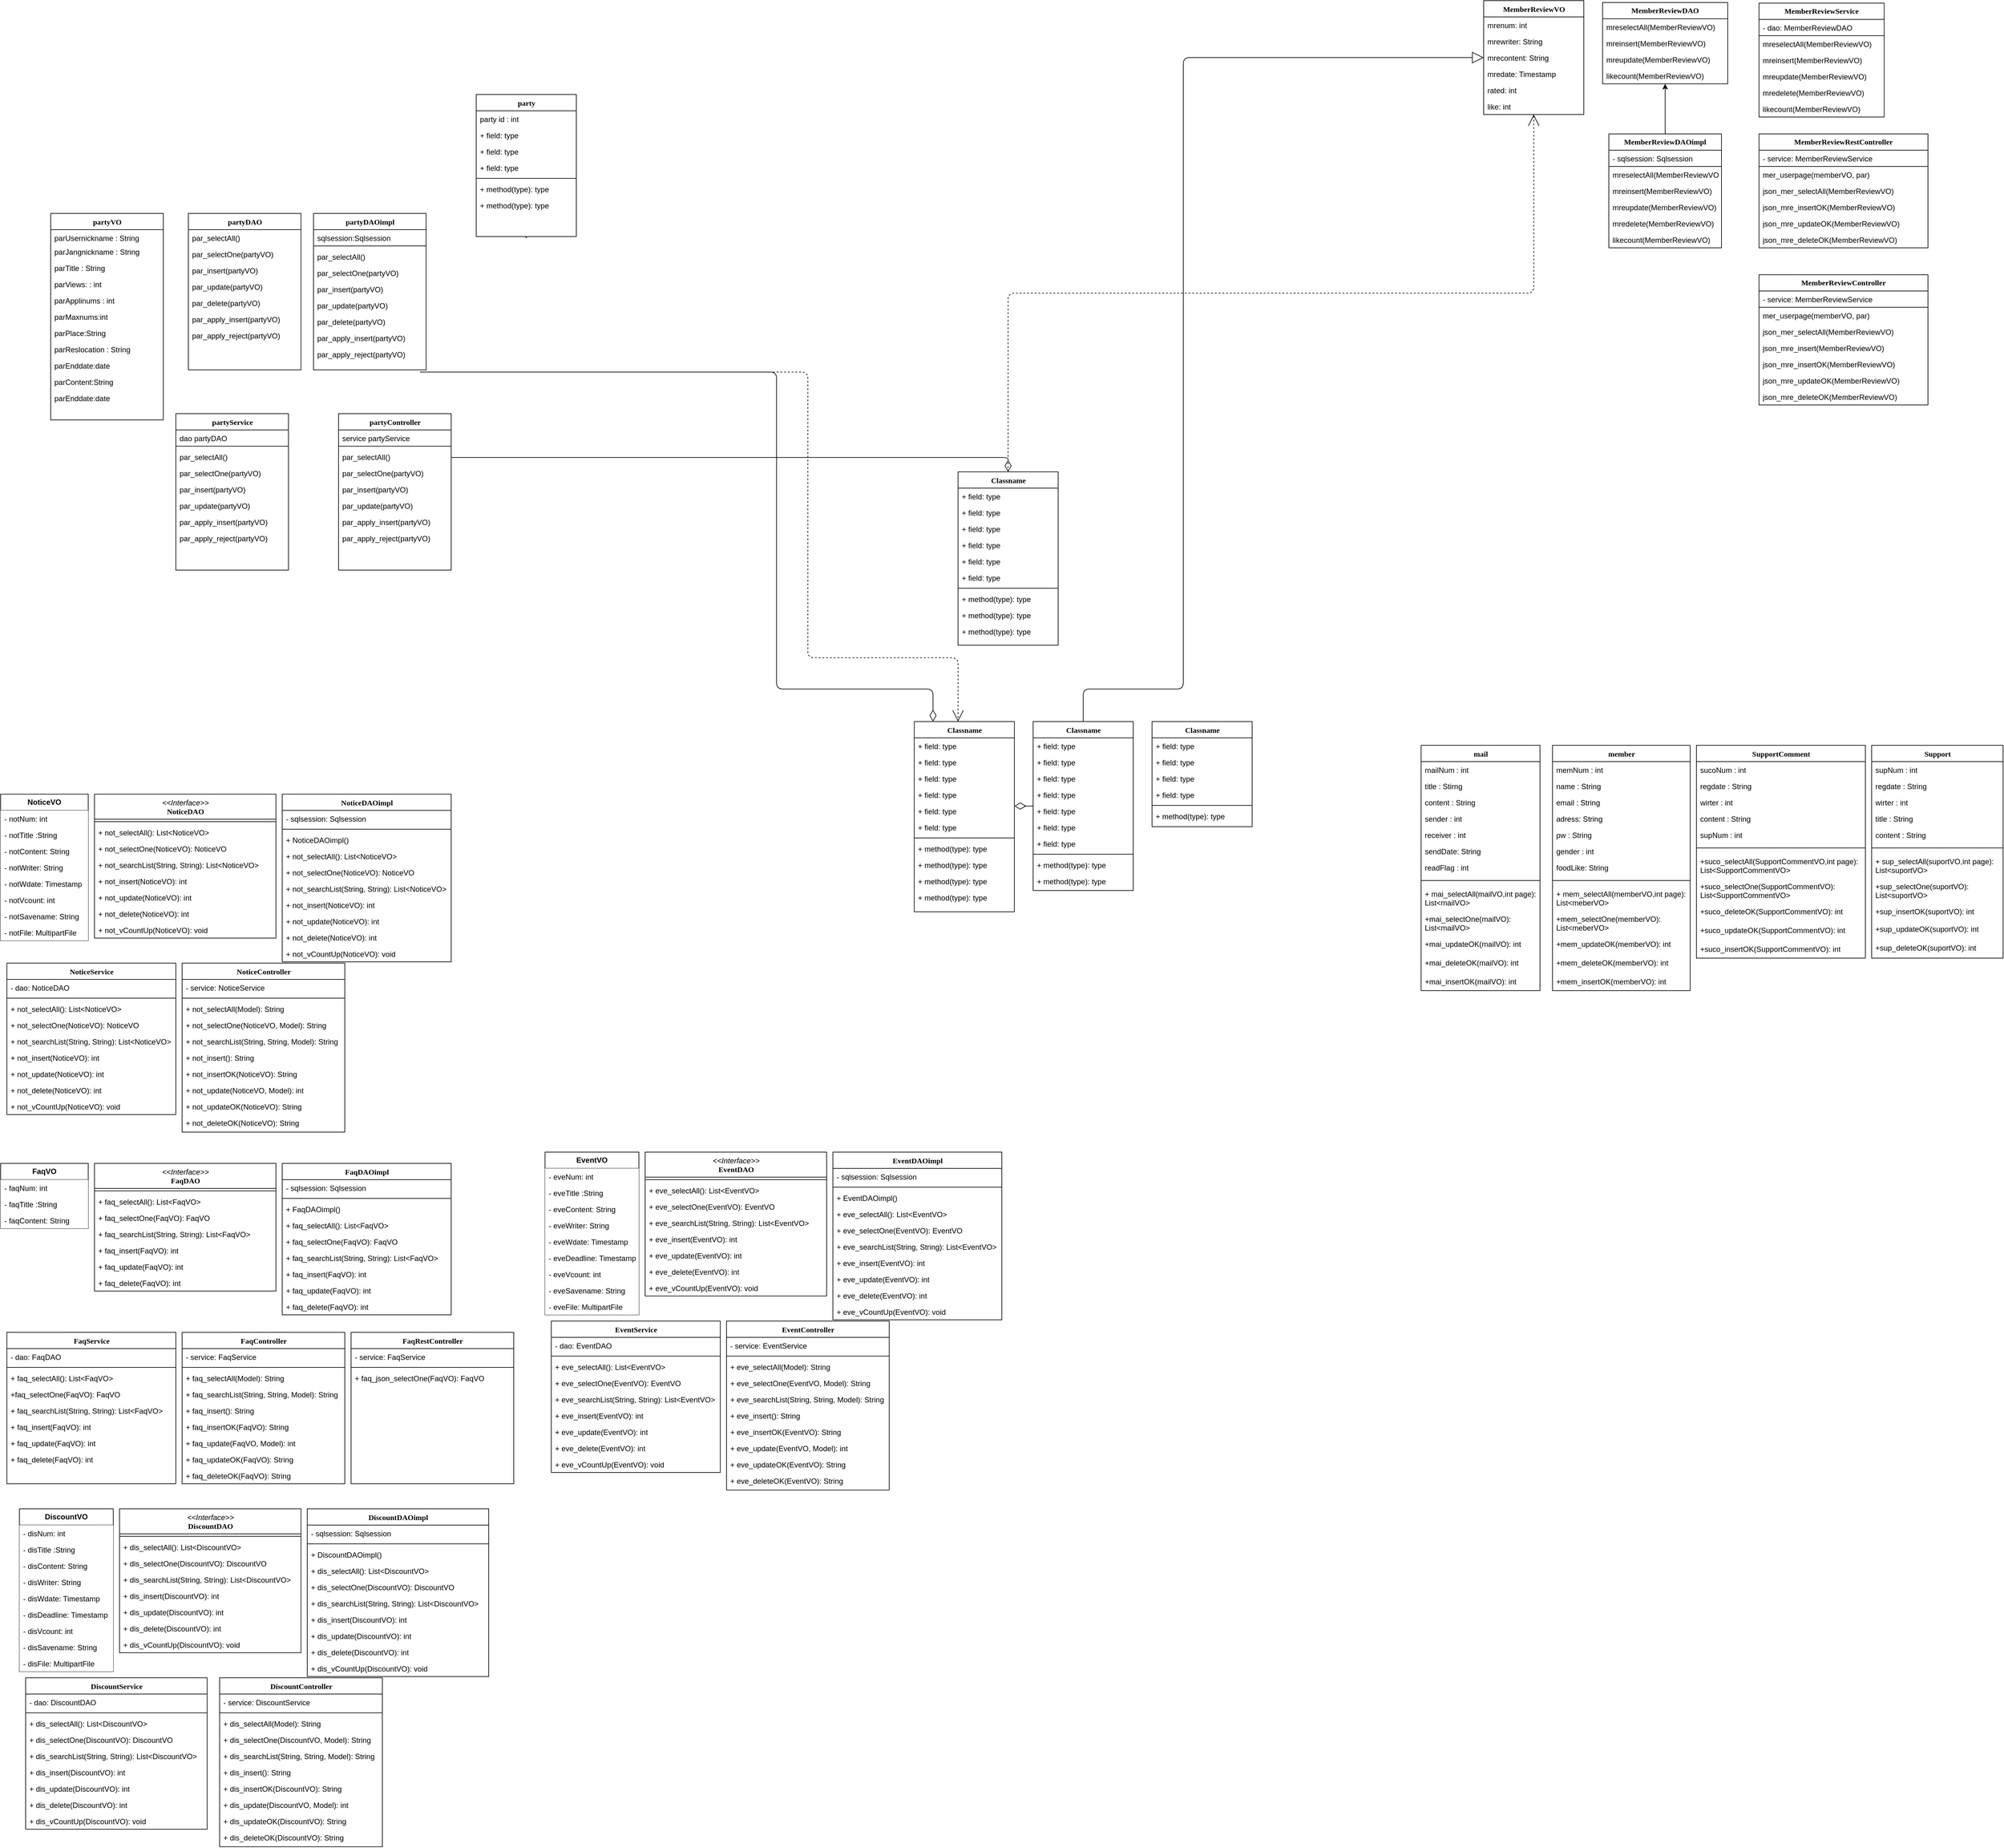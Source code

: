 <mxfile version="21.5.0" type="github">
  <diagram name="Page-1" id="9f46799a-70d6-7492-0946-bef42562c5a5">
    <mxGraphModel dx="2862" dy="1688" grid="1" gridSize="10" guides="1" tooltips="1" connect="1" arrows="1" fold="1" page="1" pageScale="1" pageWidth="1100" pageHeight="850" background="none" math="0" shadow="0">
      <root>
        <mxCell id="0" />
        <mxCell id="1" parent="0" />
        <mxCell id="78961159f06e98e8-123" style="edgeStyle=orthogonalEdgeStyle;html=1;labelBackgroundColor=none;startFill=0;startSize=8;endArrow=open;endFill=0;endSize=16;fontFamily=Verdana;fontSize=12;dashed=1;" parent="1" target="78961159f06e98e8-69" edge="1">
          <mxGeometry relative="1" as="geometry">
            <Array as="points">
              <mxPoint x="190" y="380" />
              <mxPoint x="430" y="380" />
            </Array>
            <mxPoint x="-430" y="-76.481" as="sourcePoint" />
          </mxGeometry>
        </mxCell>
        <mxCell id="78961159f06e98e8-124" style="edgeStyle=orthogonalEdgeStyle;html=1;labelBackgroundColor=none;startFill=0;startSize=8;endArrow=diamondThin;endFill=0;endSize=16;fontFamily=Verdana;fontSize=12;" parent="1" target="78961159f06e98e8-69" edge="1">
          <mxGeometry relative="1" as="geometry">
            <Array as="points">
              <mxPoint x="140" y="430" />
              <mxPoint x="390" y="430" />
            </Array>
            <mxPoint x="-430" y="-76.481" as="sourcePoint" />
          </mxGeometry>
        </mxCell>
        <mxCell id="78961159f06e98e8-122" style="edgeStyle=elbowEdgeStyle;html=1;labelBackgroundColor=none;startFill=0;startSize=8;endArrow=open;endFill=0;endSize=16;fontFamily=Verdana;fontSize=12;elbow=vertical;dashed=1;" parent="1" source="78961159f06e98e8-30" target="78961159f06e98e8-43" edge="1">
          <mxGeometry relative="1" as="geometry" />
        </mxCell>
        <mxCell id="78961159f06e98e8-30" value="Classname" style="swimlane;html=1;fontStyle=1;align=center;verticalAlign=top;childLayout=stackLayout;horizontal=1;startSize=26;horizontalStack=0;resizeParent=1;resizeLast=0;collapsible=1;marginBottom=0;swimlaneFillColor=#ffffff;rounded=0;shadow=0;comic=0;labelBackgroundColor=none;strokeWidth=1;fillColor=none;fontFamily=Verdana;fontSize=12" parent="1" vertex="1">
          <mxGeometry x="430" y="83" width="160" height="277" as="geometry" />
        </mxCell>
        <mxCell id="78961159f06e98e8-31" value="+ field: type" style="text;html=1;strokeColor=none;fillColor=none;align=left;verticalAlign=top;spacingLeft=4;spacingRight=4;whiteSpace=wrap;overflow=hidden;rotatable=0;points=[[0,0.5],[1,0.5]];portConstraint=eastwest;" parent="78961159f06e98e8-30" vertex="1">
          <mxGeometry y="26" width="160" height="26" as="geometry" />
        </mxCell>
        <mxCell id="78961159f06e98e8-32" value="+ field: type" style="text;html=1;strokeColor=none;fillColor=none;align=left;verticalAlign=top;spacingLeft=4;spacingRight=4;whiteSpace=wrap;overflow=hidden;rotatable=0;points=[[0,0.5],[1,0.5]];portConstraint=eastwest;" parent="78961159f06e98e8-30" vertex="1">
          <mxGeometry y="52" width="160" height="26" as="geometry" />
        </mxCell>
        <mxCell id="78961159f06e98e8-33" value="+ field: type" style="text;html=1;strokeColor=none;fillColor=none;align=left;verticalAlign=top;spacingLeft=4;spacingRight=4;whiteSpace=wrap;overflow=hidden;rotatable=0;points=[[0,0.5],[1,0.5]];portConstraint=eastwest;" parent="78961159f06e98e8-30" vertex="1">
          <mxGeometry y="78" width="160" height="26" as="geometry" />
        </mxCell>
        <mxCell id="78961159f06e98e8-34" value="+ field: type" style="text;html=1;strokeColor=none;fillColor=none;align=left;verticalAlign=top;spacingLeft=4;spacingRight=4;whiteSpace=wrap;overflow=hidden;rotatable=0;points=[[0,0.5],[1,0.5]];portConstraint=eastwest;" parent="78961159f06e98e8-30" vertex="1">
          <mxGeometry y="104" width="160" height="26" as="geometry" />
        </mxCell>
        <mxCell id="78961159f06e98e8-36" value="+ field: type" style="text;html=1;strokeColor=none;fillColor=none;align=left;verticalAlign=top;spacingLeft=4;spacingRight=4;whiteSpace=wrap;overflow=hidden;rotatable=0;points=[[0,0.5],[1,0.5]];portConstraint=eastwest;" parent="78961159f06e98e8-30" vertex="1">
          <mxGeometry y="130" width="160" height="26" as="geometry" />
        </mxCell>
        <mxCell id="78961159f06e98e8-37" value="+ field: type" style="text;html=1;strokeColor=none;fillColor=none;align=left;verticalAlign=top;spacingLeft=4;spacingRight=4;whiteSpace=wrap;overflow=hidden;rotatable=0;points=[[0,0.5],[1,0.5]];portConstraint=eastwest;" parent="78961159f06e98e8-30" vertex="1">
          <mxGeometry y="156" width="160" height="26" as="geometry" />
        </mxCell>
        <mxCell id="78961159f06e98e8-38" value="" style="line;html=1;strokeWidth=1;fillColor=none;align=left;verticalAlign=middle;spacingTop=-1;spacingLeft=3;spacingRight=3;rotatable=0;labelPosition=right;points=[];portConstraint=eastwest;" parent="78961159f06e98e8-30" vertex="1">
          <mxGeometry y="182" width="160" height="8" as="geometry" />
        </mxCell>
        <mxCell id="78961159f06e98e8-39" value="+ method(type): type" style="text;html=1;strokeColor=none;fillColor=none;align=left;verticalAlign=top;spacingLeft=4;spacingRight=4;whiteSpace=wrap;overflow=hidden;rotatable=0;points=[[0,0.5],[1,0.5]];portConstraint=eastwest;" parent="78961159f06e98e8-30" vertex="1">
          <mxGeometry y="190" width="160" height="26" as="geometry" />
        </mxCell>
        <mxCell id="78961159f06e98e8-40" value="+ method(type): type" style="text;html=1;strokeColor=none;fillColor=none;align=left;verticalAlign=top;spacingLeft=4;spacingRight=4;whiteSpace=wrap;overflow=hidden;rotatable=0;points=[[0,0.5],[1,0.5]];portConstraint=eastwest;" parent="78961159f06e98e8-30" vertex="1">
          <mxGeometry y="216" width="160" height="26" as="geometry" />
        </mxCell>
        <mxCell id="78961159f06e98e8-42" value="+ method(type): type" style="text;html=1;strokeColor=none;fillColor=none;align=left;verticalAlign=top;spacingLeft=4;spacingRight=4;whiteSpace=wrap;overflow=hidden;rotatable=0;points=[[0,0.5],[1,0.5]];portConstraint=eastwest;" parent="78961159f06e98e8-30" vertex="1">
          <mxGeometry y="242" width="160" height="26" as="geometry" />
        </mxCell>
        <mxCell id="78961159f06e98e8-43" value="MemberReviewVO" style="swimlane;html=1;fontStyle=1;align=center;verticalAlign=top;childLayout=stackLayout;horizontal=1;startSize=26;horizontalStack=0;resizeParent=1;resizeLast=0;collapsible=1;marginBottom=0;swimlaneFillColor=#ffffff;rounded=0;shadow=0;comic=0;labelBackgroundColor=none;strokeWidth=1;fillColor=none;fontFamily=Verdana;fontSize=12" parent="1" vertex="1">
          <mxGeometry x="1270" y="-670" width="160" height="182" as="geometry" />
        </mxCell>
        <mxCell id="78961159f06e98e8-44" value="mrenum: int" style="text;html=1;strokeColor=none;fillColor=none;align=left;verticalAlign=top;spacingLeft=4;spacingRight=4;whiteSpace=wrap;overflow=hidden;rotatable=0;points=[[0,0.5],[1,0.5]];portConstraint=eastwest;" parent="78961159f06e98e8-43" vertex="1">
          <mxGeometry y="26" width="160" height="26" as="geometry" />
        </mxCell>
        <mxCell id="78961159f06e98e8-49" value="mrewriter: String" style="text;html=1;strokeColor=none;fillColor=none;align=left;verticalAlign=top;spacingLeft=4;spacingRight=4;whiteSpace=wrap;overflow=hidden;rotatable=0;points=[[0,0.5],[1,0.5]];portConstraint=eastwest;" parent="78961159f06e98e8-43" vertex="1">
          <mxGeometry y="52" width="160" height="26" as="geometry" />
        </mxCell>
        <mxCell id="78961159f06e98e8-50" value="mrecontent: String" style="text;html=1;strokeColor=none;fillColor=none;align=left;verticalAlign=top;spacingLeft=4;spacingRight=4;whiteSpace=wrap;overflow=hidden;rotatable=0;points=[[0,0.5],[1,0.5]];portConstraint=eastwest;" parent="78961159f06e98e8-43" vertex="1">
          <mxGeometry y="78" width="160" height="26" as="geometry" />
        </mxCell>
        <mxCell id="I2ViwfzcmPN9c1CTtyKG-47" value="mredate: Timestamp" style="text;html=1;strokeColor=none;fillColor=none;align=left;verticalAlign=top;spacingLeft=4;spacingRight=4;whiteSpace=wrap;overflow=hidden;rotatable=0;points=[[0,0.5],[1,0.5]];portConstraint=eastwest;" vertex="1" parent="78961159f06e98e8-43">
          <mxGeometry y="104" width="160" height="26" as="geometry" />
        </mxCell>
        <mxCell id="78961159f06e98e8-45" value="rated: int" style="text;html=1;strokeColor=none;fillColor=none;align=left;verticalAlign=top;spacingLeft=4;spacingRight=4;whiteSpace=wrap;overflow=hidden;rotatable=0;points=[[0,0.5],[1,0.5]];portConstraint=eastwest;" parent="78961159f06e98e8-43" vertex="1">
          <mxGeometry y="130" width="160" height="26" as="geometry" />
        </mxCell>
        <mxCell id="78961159f06e98e8-52" value="like: int" style="text;html=1;strokeColor=none;fillColor=none;align=left;verticalAlign=top;spacingLeft=4;spacingRight=4;whiteSpace=wrap;overflow=hidden;rotatable=0;points=[[0,0.5],[1,0.5]];portConstraint=eastwest;" parent="78961159f06e98e8-43" vertex="1">
          <mxGeometry y="156" width="160" height="26" as="geometry" />
        </mxCell>
        <mxCell id="78961159f06e98e8-56" value="&lt;i style=&quot;border-color: var(--border-color); font-family: Helvetica; font-weight: 400;&quot;&gt;&amp;lt;&amp;lt;Interface&amp;gt;&amp;gt;&lt;/i&gt;&lt;br&gt;NoticeDAO" style="swimlane;html=1;fontStyle=1;align=center;verticalAlign=top;childLayout=stackLayout;horizontal=1;startSize=40;horizontalStack=0;resizeParent=1;resizeLast=0;collapsible=1;marginBottom=0;swimlaneFillColor=#ffffff;rounded=0;shadow=0;comic=0;labelBackgroundColor=none;strokeWidth=1;fillColor=#FFFFFF;fontFamily=Verdana;fontSize=12" parent="1" vertex="1">
          <mxGeometry x="-950" y="598" width="290" height="230" as="geometry" />
        </mxCell>
        <mxCell id="78961159f06e98e8-64" value="" style="line;html=1;strokeWidth=1;fillColor=none;align=left;verticalAlign=middle;spacingTop=-1;spacingLeft=3;spacingRight=3;rotatable=0;labelPosition=right;points=[];portConstraint=eastwest;" parent="78961159f06e98e8-56" vertex="1">
          <mxGeometry y="40" width="290" height="8" as="geometry" />
        </mxCell>
        <mxCell id="A4aX8R04urXqYmJYsjeb-26" value="+ not_selectAll(): List&amp;lt;NoticeVO&amp;gt;" style="text;html=1;strokeColor=none;fillColor=none;align=left;verticalAlign=top;spacingLeft=4;spacingRight=4;whiteSpace=wrap;overflow=hidden;rotatable=0;points=[[0,0.5],[1,0.5]];portConstraint=eastwest;" vertex="1" parent="78961159f06e98e8-56">
          <mxGeometry y="48" width="290" height="26" as="geometry" />
        </mxCell>
        <mxCell id="A4aX8R04urXqYmJYsjeb-28" value="+ not_selectOne(NoticeVO): NoticeVO" style="text;html=1;strokeColor=none;fillColor=none;align=left;verticalAlign=top;spacingLeft=4;spacingRight=4;whiteSpace=wrap;overflow=hidden;rotatable=0;points=[[0,0.5],[1,0.5]];portConstraint=eastwest;" vertex="1" parent="78961159f06e98e8-56">
          <mxGeometry y="74" width="290" height="26" as="geometry" />
        </mxCell>
        <mxCell id="A4aX8R04urXqYmJYsjeb-29" value="+ not_searchList(String, String): List&amp;lt;NoticeVO&amp;gt;" style="text;html=1;strokeColor=none;fillColor=none;align=left;verticalAlign=top;spacingLeft=4;spacingRight=4;whiteSpace=wrap;overflow=hidden;rotatable=0;points=[[0,0.5],[1,0.5]];portConstraint=eastwest;" vertex="1" parent="78961159f06e98e8-56">
          <mxGeometry y="100" width="290" height="26" as="geometry" />
        </mxCell>
        <mxCell id="A4aX8R04urXqYmJYsjeb-30" value="+ not_insert(NoticeVO): int" style="text;html=1;strokeColor=none;fillColor=none;align=left;verticalAlign=top;spacingLeft=4;spacingRight=4;whiteSpace=wrap;overflow=hidden;rotatable=0;points=[[0,0.5],[1,0.5]];portConstraint=eastwest;" vertex="1" parent="78961159f06e98e8-56">
          <mxGeometry y="126" width="290" height="26" as="geometry" />
        </mxCell>
        <mxCell id="A4aX8R04urXqYmJYsjeb-32" value="+ not_update(NoticeVO): int" style="text;html=1;strokeColor=none;fillColor=none;align=left;verticalAlign=top;spacingLeft=4;spacingRight=4;whiteSpace=wrap;overflow=hidden;rotatable=0;points=[[0,0.5],[1,0.5]];portConstraint=eastwest;" vertex="1" parent="78961159f06e98e8-56">
          <mxGeometry y="152" width="290" height="26" as="geometry" />
        </mxCell>
        <mxCell id="A4aX8R04urXqYmJYsjeb-33" value="+ not_delete(NoticeVO): int" style="text;html=1;strokeColor=none;fillColor=none;align=left;verticalAlign=top;spacingLeft=4;spacingRight=4;whiteSpace=wrap;overflow=hidden;rotatable=0;points=[[0,0.5],[1,0.5]];portConstraint=eastwest;" vertex="1" parent="78961159f06e98e8-56">
          <mxGeometry y="178" width="290" height="26" as="geometry" />
        </mxCell>
        <mxCell id="A4aX8R04urXqYmJYsjeb-56" value="+ not_vCountUp(NoticeVO): void" style="text;html=1;strokeColor=none;fillColor=none;align=left;verticalAlign=top;spacingLeft=4;spacingRight=4;whiteSpace=wrap;overflow=hidden;rotatable=0;points=[[0,0.5],[1,0.5]];portConstraint=eastwest;" vertex="1" parent="78961159f06e98e8-56">
          <mxGeometry y="204" width="290" height="26" as="geometry" />
        </mxCell>
        <mxCell id="78961159f06e98e8-130" style="edgeStyle=elbowEdgeStyle;html=1;labelBackgroundColor=none;startFill=0;startSize=8;endArrow=diamondThin;endFill=0;endSize=16;fontFamily=Verdana;fontSize=12;elbow=vertical;" parent="1" source="78961159f06e98e8-82" target="78961159f06e98e8-69" edge="1">
          <mxGeometry relative="1" as="geometry" />
        </mxCell>
        <mxCell id="78961159f06e98e8-69" value="Classname" style="swimlane;html=1;fontStyle=1;align=center;verticalAlign=top;childLayout=stackLayout;horizontal=1;startSize=26;horizontalStack=0;resizeParent=1;resizeLast=0;collapsible=1;marginBottom=0;swimlaneFillColor=#ffffff;rounded=0;shadow=0;comic=0;labelBackgroundColor=none;strokeWidth=1;fillColor=none;fontFamily=Verdana;fontSize=12" parent="1" vertex="1">
          <mxGeometry x="360" y="482.0" width="160" height="304" as="geometry" />
        </mxCell>
        <mxCell id="78961159f06e98e8-70" value="+ field: type" style="text;html=1;strokeColor=none;fillColor=none;align=left;verticalAlign=top;spacingLeft=4;spacingRight=4;whiteSpace=wrap;overflow=hidden;rotatable=0;points=[[0,0.5],[1,0.5]];portConstraint=eastwest;" parent="78961159f06e98e8-69" vertex="1">
          <mxGeometry y="26" width="160" height="26" as="geometry" />
        </mxCell>
        <mxCell id="78961159f06e98e8-71" value="+ field: type" style="text;html=1;strokeColor=none;fillColor=none;align=left;verticalAlign=top;spacingLeft=4;spacingRight=4;whiteSpace=wrap;overflow=hidden;rotatable=0;points=[[0,0.5],[1,0.5]];portConstraint=eastwest;" parent="78961159f06e98e8-69" vertex="1">
          <mxGeometry y="52" width="160" height="26" as="geometry" />
        </mxCell>
        <mxCell id="78961159f06e98e8-72" value="+ field: type" style="text;html=1;strokeColor=none;fillColor=none;align=left;verticalAlign=top;spacingLeft=4;spacingRight=4;whiteSpace=wrap;overflow=hidden;rotatable=0;points=[[0,0.5],[1,0.5]];portConstraint=eastwest;" parent="78961159f06e98e8-69" vertex="1">
          <mxGeometry y="78" width="160" height="26" as="geometry" />
        </mxCell>
        <mxCell id="78961159f06e98e8-74" value="+ field: type" style="text;html=1;strokeColor=none;fillColor=none;align=left;verticalAlign=top;spacingLeft=4;spacingRight=4;whiteSpace=wrap;overflow=hidden;rotatable=0;points=[[0,0.5],[1,0.5]];portConstraint=eastwest;" parent="78961159f06e98e8-69" vertex="1">
          <mxGeometry y="104" width="160" height="26" as="geometry" />
        </mxCell>
        <mxCell id="78961159f06e98e8-75" value="+ field: type" style="text;html=1;strokeColor=none;fillColor=none;align=left;verticalAlign=top;spacingLeft=4;spacingRight=4;whiteSpace=wrap;overflow=hidden;rotatable=0;points=[[0,0.5],[1,0.5]];portConstraint=eastwest;" parent="78961159f06e98e8-69" vertex="1">
          <mxGeometry y="130" width="160" height="26" as="geometry" />
        </mxCell>
        <mxCell id="78961159f06e98e8-76" value="+ field: type" style="text;html=1;strokeColor=none;fillColor=none;align=left;verticalAlign=top;spacingLeft=4;spacingRight=4;whiteSpace=wrap;overflow=hidden;rotatable=0;points=[[0,0.5],[1,0.5]];portConstraint=eastwest;" parent="78961159f06e98e8-69" vertex="1">
          <mxGeometry y="156" width="160" height="26" as="geometry" />
        </mxCell>
        <mxCell id="78961159f06e98e8-77" value="" style="line;html=1;strokeWidth=1;fillColor=none;align=left;verticalAlign=middle;spacingTop=-1;spacingLeft=3;spacingRight=3;rotatable=0;labelPosition=right;points=[];portConstraint=eastwest;" parent="78961159f06e98e8-69" vertex="1">
          <mxGeometry y="182" width="160" height="8" as="geometry" />
        </mxCell>
        <mxCell id="78961159f06e98e8-78" value="+ method(type): type" style="text;html=1;strokeColor=none;fillColor=none;align=left;verticalAlign=top;spacingLeft=4;spacingRight=4;whiteSpace=wrap;overflow=hidden;rotatable=0;points=[[0,0.5],[1,0.5]];portConstraint=eastwest;" parent="78961159f06e98e8-69" vertex="1">
          <mxGeometry y="190" width="160" height="26" as="geometry" />
        </mxCell>
        <mxCell id="78961159f06e98e8-79" value="+ method(type): type" style="text;html=1;strokeColor=none;fillColor=none;align=left;verticalAlign=top;spacingLeft=4;spacingRight=4;whiteSpace=wrap;overflow=hidden;rotatable=0;points=[[0,0.5],[1,0.5]];portConstraint=eastwest;" parent="78961159f06e98e8-69" vertex="1">
          <mxGeometry y="216" width="160" height="26" as="geometry" />
        </mxCell>
        <mxCell id="78961159f06e98e8-80" value="+ method(type): type" style="text;html=1;strokeColor=none;fillColor=none;align=left;verticalAlign=top;spacingLeft=4;spacingRight=4;whiteSpace=wrap;overflow=hidden;rotatable=0;points=[[0,0.5],[1,0.5]];portConstraint=eastwest;" parent="78961159f06e98e8-69" vertex="1">
          <mxGeometry y="242" width="160" height="26" as="geometry" />
        </mxCell>
        <mxCell id="78961159f06e98e8-81" value="+ method(type): type" style="text;html=1;strokeColor=none;fillColor=none;align=left;verticalAlign=top;spacingLeft=4;spacingRight=4;whiteSpace=wrap;overflow=hidden;rotatable=0;points=[[0,0.5],[1,0.5]];portConstraint=eastwest;" parent="78961159f06e98e8-69" vertex="1">
          <mxGeometry y="268" width="160" height="26" as="geometry" />
        </mxCell>
        <mxCell id="78961159f06e98e8-128" style="edgeStyle=orthogonalEdgeStyle;html=1;labelBackgroundColor=none;startFill=0;startSize=8;endArrow=block;endFill=0;endSize=16;fontFamily=Verdana;fontSize=12;" parent="1" source="78961159f06e98e8-82" target="78961159f06e98e8-43" edge="1">
          <mxGeometry relative="1" as="geometry">
            <Array as="points">
              <mxPoint x="630" y="430" />
              <mxPoint x="790" y="430" />
            </Array>
          </mxGeometry>
        </mxCell>
        <mxCell id="78961159f06e98e8-82" value="Classname" style="swimlane;html=1;fontStyle=1;align=center;verticalAlign=top;childLayout=stackLayout;horizontal=1;startSize=26;horizontalStack=0;resizeParent=1;resizeLast=0;collapsible=1;marginBottom=0;swimlaneFillColor=#ffffff;rounded=0;shadow=0;comic=0;labelBackgroundColor=none;strokeWidth=1;fillColor=none;fontFamily=Verdana;fontSize=12" parent="1" vertex="1">
          <mxGeometry x="550" y="482.0" width="160" height="270" as="geometry" />
        </mxCell>
        <mxCell id="78961159f06e98e8-83" value="+ field: type" style="text;html=1;strokeColor=none;fillColor=none;align=left;verticalAlign=top;spacingLeft=4;spacingRight=4;whiteSpace=wrap;overflow=hidden;rotatable=0;points=[[0,0.5],[1,0.5]];portConstraint=eastwest;" parent="78961159f06e98e8-82" vertex="1">
          <mxGeometry y="26" width="160" height="26" as="geometry" />
        </mxCell>
        <mxCell id="78961159f06e98e8-84" value="+ field: type" style="text;html=1;strokeColor=none;fillColor=none;align=left;verticalAlign=top;spacingLeft=4;spacingRight=4;whiteSpace=wrap;overflow=hidden;rotatable=0;points=[[0,0.5],[1,0.5]];portConstraint=eastwest;" parent="78961159f06e98e8-82" vertex="1">
          <mxGeometry y="52" width="160" height="26" as="geometry" />
        </mxCell>
        <mxCell id="78961159f06e98e8-85" value="+ field: type" style="text;html=1;strokeColor=none;fillColor=none;align=left;verticalAlign=top;spacingLeft=4;spacingRight=4;whiteSpace=wrap;overflow=hidden;rotatable=0;points=[[0,0.5],[1,0.5]];portConstraint=eastwest;" parent="78961159f06e98e8-82" vertex="1">
          <mxGeometry y="78" width="160" height="26" as="geometry" />
        </mxCell>
        <mxCell id="78961159f06e98e8-86" value="+ field: type" style="text;html=1;strokeColor=none;fillColor=none;align=left;verticalAlign=top;spacingLeft=4;spacingRight=4;whiteSpace=wrap;overflow=hidden;rotatable=0;points=[[0,0.5],[1,0.5]];portConstraint=eastwest;" parent="78961159f06e98e8-82" vertex="1">
          <mxGeometry y="104" width="160" height="26" as="geometry" />
        </mxCell>
        <mxCell id="78961159f06e98e8-87" value="+ field: type" style="text;html=1;strokeColor=none;fillColor=none;align=left;verticalAlign=top;spacingLeft=4;spacingRight=4;whiteSpace=wrap;overflow=hidden;rotatable=0;points=[[0,0.5],[1,0.5]];portConstraint=eastwest;" parent="78961159f06e98e8-82" vertex="1">
          <mxGeometry y="130" width="160" height="26" as="geometry" />
        </mxCell>
        <mxCell id="78961159f06e98e8-88" value="+ field: type" style="text;html=1;strokeColor=none;fillColor=none;align=left;verticalAlign=top;spacingLeft=4;spacingRight=4;whiteSpace=wrap;overflow=hidden;rotatable=0;points=[[0,0.5],[1,0.5]];portConstraint=eastwest;" parent="78961159f06e98e8-82" vertex="1">
          <mxGeometry y="156" width="160" height="26" as="geometry" />
        </mxCell>
        <mxCell id="78961159f06e98e8-89" value="+ field: type" style="text;html=1;strokeColor=none;fillColor=none;align=left;verticalAlign=top;spacingLeft=4;spacingRight=4;whiteSpace=wrap;overflow=hidden;rotatable=0;points=[[0,0.5],[1,0.5]];portConstraint=eastwest;" parent="78961159f06e98e8-82" vertex="1">
          <mxGeometry y="182" width="160" height="26" as="geometry" />
        </mxCell>
        <mxCell id="78961159f06e98e8-90" value="" style="line;html=1;strokeWidth=1;fillColor=none;align=left;verticalAlign=middle;spacingTop=-1;spacingLeft=3;spacingRight=3;rotatable=0;labelPosition=right;points=[];portConstraint=eastwest;" parent="78961159f06e98e8-82" vertex="1">
          <mxGeometry y="208" width="160" height="8" as="geometry" />
        </mxCell>
        <mxCell id="78961159f06e98e8-91" value="+ method(type): type" style="text;html=1;strokeColor=none;fillColor=none;align=left;verticalAlign=top;spacingLeft=4;spacingRight=4;whiteSpace=wrap;overflow=hidden;rotatable=0;points=[[0,0.5],[1,0.5]];portConstraint=eastwest;" parent="78961159f06e98e8-82" vertex="1">
          <mxGeometry y="216" width="160" height="26" as="geometry" />
        </mxCell>
        <mxCell id="78961159f06e98e8-94" value="+ method(type): type" style="text;html=1;strokeColor=none;fillColor=none;align=left;verticalAlign=top;spacingLeft=4;spacingRight=4;whiteSpace=wrap;overflow=hidden;rotatable=0;points=[[0,0.5],[1,0.5]];portConstraint=eastwest;" parent="78961159f06e98e8-82" vertex="1">
          <mxGeometry y="242" width="160" height="26" as="geometry" />
        </mxCell>
        <mxCell id="78961159f06e98e8-95" value="Classname" style="swimlane;html=1;fontStyle=1;align=center;verticalAlign=top;childLayout=stackLayout;horizontal=1;startSize=26;horizontalStack=0;resizeParent=1;resizeLast=0;collapsible=1;marginBottom=0;swimlaneFillColor=#ffffff;rounded=0;shadow=0;comic=0;labelBackgroundColor=none;strokeWidth=1;fillColor=none;fontFamily=Verdana;fontSize=12" parent="1" vertex="1">
          <mxGeometry x="740" y="482" width="160" height="168" as="geometry" />
        </mxCell>
        <mxCell id="78961159f06e98e8-96" value="+ field: type" style="text;html=1;strokeColor=none;fillColor=none;align=left;verticalAlign=top;spacingLeft=4;spacingRight=4;whiteSpace=wrap;overflow=hidden;rotatable=0;points=[[0,0.5],[1,0.5]];portConstraint=eastwest;" parent="78961159f06e98e8-95" vertex="1">
          <mxGeometry y="26" width="160" height="26" as="geometry" />
        </mxCell>
        <mxCell id="78961159f06e98e8-97" value="+ field: type" style="text;html=1;strokeColor=none;fillColor=none;align=left;verticalAlign=top;spacingLeft=4;spacingRight=4;whiteSpace=wrap;overflow=hidden;rotatable=0;points=[[0,0.5],[1,0.5]];portConstraint=eastwest;" parent="78961159f06e98e8-95" vertex="1">
          <mxGeometry y="52" width="160" height="26" as="geometry" />
        </mxCell>
        <mxCell id="78961159f06e98e8-98" value="+ field: type" style="text;html=1;strokeColor=none;fillColor=none;align=left;verticalAlign=top;spacingLeft=4;spacingRight=4;whiteSpace=wrap;overflow=hidden;rotatable=0;points=[[0,0.5],[1,0.5]];portConstraint=eastwest;" parent="78961159f06e98e8-95" vertex="1">
          <mxGeometry y="78" width="160" height="26" as="geometry" />
        </mxCell>
        <mxCell id="78961159f06e98e8-102" value="+ field: type" style="text;html=1;strokeColor=none;fillColor=none;align=left;verticalAlign=top;spacingLeft=4;spacingRight=4;whiteSpace=wrap;overflow=hidden;rotatable=0;points=[[0,0.5],[1,0.5]];portConstraint=eastwest;" parent="78961159f06e98e8-95" vertex="1">
          <mxGeometry y="104" width="160" height="26" as="geometry" />
        </mxCell>
        <mxCell id="78961159f06e98e8-103" value="" style="line;html=1;strokeWidth=1;fillColor=none;align=left;verticalAlign=middle;spacingTop=-1;spacingLeft=3;spacingRight=3;rotatable=0;labelPosition=right;points=[];portConstraint=eastwest;" parent="78961159f06e98e8-95" vertex="1">
          <mxGeometry y="130" width="160" height="8" as="geometry" />
        </mxCell>
        <mxCell id="78961159f06e98e8-104" value="+ method(type): type" style="text;html=1;strokeColor=none;fillColor=none;align=left;verticalAlign=top;spacingLeft=4;spacingRight=4;whiteSpace=wrap;overflow=hidden;rotatable=0;points=[[0,0.5],[1,0.5]];portConstraint=eastwest;" parent="78961159f06e98e8-95" vertex="1">
          <mxGeometry y="138" width="160" height="26" as="geometry" />
        </mxCell>
        <mxCell id="78961159f06e98e8-108" value="Support" style="swimlane;html=1;fontStyle=1;align=center;verticalAlign=top;childLayout=stackLayout;horizontal=1;startSize=26;horizontalStack=0;resizeParent=1;resizeLast=0;collapsible=1;marginBottom=0;swimlaneFillColor=#ffffff;rounded=0;shadow=0;comic=0;labelBackgroundColor=none;strokeWidth=1;fillColor=none;fontFamily=Verdana;fontSize=12" parent="1" vertex="1">
          <mxGeometry x="1890" y="520" width="210" height="340" as="geometry" />
        </mxCell>
        <mxCell id="78961159f06e98e8-109" value="supNum : int" style="text;html=1;strokeColor=none;fillColor=none;align=left;verticalAlign=top;spacingLeft=4;spacingRight=4;whiteSpace=wrap;overflow=hidden;rotatable=0;points=[[0,0.5],[1,0.5]];portConstraint=eastwest;" parent="78961159f06e98e8-108" vertex="1">
          <mxGeometry y="26" width="210" height="26" as="geometry" />
        </mxCell>
        <mxCell id="4Urd-NQYeRsGiN9bPc4o-2" value="regdate : String" style="text;html=1;strokeColor=none;fillColor=none;align=left;verticalAlign=top;spacingLeft=4;spacingRight=4;whiteSpace=wrap;overflow=hidden;rotatable=0;points=[[0,0.5],[1,0.5]];portConstraint=eastwest;" vertex="1" parent="78961159f06e98e8-108">
          <mxGeometry y="52" width="210" height="26" as="geometry" />
        </mxCell>
        <mxCell id="78961159f06e98e8-110" value="wirter : int" style="text;html=1;strokeColor=none;fillColor=none;align=left;verticalAlign=top;spacingLeft=4;spacingRight=4;whiteSpace=wrap;overflow=hidden;rotatable=0;points=[[0,0.5],[1,0.5]];portConstraint=eastwest;" parent="78961159f06e98e8-108" vertex="1">
          <mxGeometry y="78" width="210" height="26" as="geometry" />
        </mxCell>
        <mxCell id="4Urd-NQYeRsGiN9bPc4o-5" value="title : String" style="text;html=1;strokeColor=none;fillColor=none;align=left;verticalAlign=top;spacingLeft=4;spacingRight=4;whiteSpace=wrap;overflow=hidden;rotatable=0;points=[[0,0.5],[1,0.5]];portConstraint=eastwest;" vertex="1" parent="78961159f06e98e8-108">
          <mxGeometry y="104" width="210" height="26" as="geometry" />
        </mxCell>
        <mxCell id="4Urd-NQYeRsGiN9bPc4o-6" value="content : String" style="text;html=1;strokeColor=none;fillColor=none;align=left;verticalAlign=top;spacingLeft=4;spacingRight=4;whiteSpace=wrap;overflow=hidden;rotatable=0;points=[[0,0.5],[1,0.5]];portConstraint=eastwest;" vertex="1" parent="78961159f06e98e8-108">
          <mxGeometry y="130" width="210" height="26" as="geometry" />
        </mxCell>
        <mxCell id="78961159f06e98e8-116" value="" style="line;html=1;strokeWidth=1;fillColor=none;align=left;verticalAlign=middle;spacingTop=-1;spacingLeft=3;spacingRight=3;rotatable=0;labelPosition=right;points=[];portConstraint=eastwest;" parent="78961159f06e98e8-108" vertex="1">
          <mxGeometry y="156" width="210" height="16" as="geometry" />
        </mxCell>
        <mxCell id="78961159f06e98e8-117" value="+ sup_selectAll(suportVO,int page): List&amp;lt;suportVO&amp;gt;" style="text;html=1;strokeColor=none;fillColor=none;align=left;verticalAlign=top;spacingLeft=4;spacingRight=4;whiteSpace=wrap;overflow=hidden;rotatable=0;points=[[0,0.5],[1,0.5]];portConstraint=eastwest;" parent="78961159f06e98e8-108" vertex="1">
          <mxGeometry y="172" width="210" height="40" as="geometry" />
        </mxCell>
        <mxCell id="4Urd-NQYeRsGiN9bPc4o-21" value="+sup_selectOne(suportVO): List&amp;lt;suportVO&amp;gt;" style="text;html=1;strokeColor=none;fillColor=none;align=left;verticalAlign=top;spacingLeft=4;spacingRight=4;whiteSpace=wrap;overflow=hidden;rotatable=0;points=[[0,0.5],[1,0.5]];portConstraint=eastwest;" vertex="1" parent="78961159f06e98e8-108">
          <mxGeometry y="212" width="210" height="40" as="geometry" />
        </mxCell>
        <mxCell id="4Urd-NQYeRsGiN9bPc4o-22" value="+sup_insertOK(suportVO): int" style="text;html=1;strokeColor=none;fillColor=none;align=left;verticalAlign=top;spacingLeft=4;spacingRight=4;whiteSpace=wrap;overflow=hidden;rotatable=0;points=[[0,0.5],[1,0.5]];portConstraint=eastwest;" vertex="1" parent="78961159f06e98e8-108">
          <mxGeometry y="252" width="210" height="28" as="geometry" />
        </mxCell>
        <mxCell id="4Urd-NQYeRsGiN9bPc4o-23" value="+sup_updateOK(suportVO): int" style="text;html=1;strokeColor=none;fillColor=none;align=left;verticalAlign=top;spacingLeft=4;spacingRight=4;whiteSpace=wrap;overflow=hidden;rotatable=0;points=[[0,0.5],[1,0.5]];portConstraint=eastwest;" vertex="1" parent="78961159f06e98e8-108">
          <mxGeometry y="280" width="210" height="30" as="geometry" />
        </mxCell>
        <mxCell id="4Urd-NQYeRsGiN9bPc4o-24" value="+sup_deleteOK(suportVO): int" style="text;html=1;strokeColor=none;fillColor=none;align=left;verticalAlign=top;spacingLeft=4;spacingRight=4;whiteSpace=wrap;overflow=hidden;rotatable=0;points=[[0,0.5],[1,0.5]];portConstraint=eastwest;" vertex="1" parent="78961159f06e98e8-108">
          <mxGeometry y="310" width="210" height="30" as="geometry" />
        </mxCell>
        <mxCell id="78961159f06e98e8-121" style="edgeStyle=elbowEdgeStyle;html=1;labelBackgroundColor=none;startFill=0;startSize=8;endArrow=diamondThin;endFill=0;endSize=16;fontFamily=Verdana;fontSize=12;elbow=vertical;" parent="1" target="78961159f06e98e8-30" edge="1">
          <mxGeometry relative="1" as="geometry">
            <mxPoint x="-510" y="37" as="sourcePoint" />
          </mxGeometry>
        </mxCell>
        <mxCell id="4Urd-NQYeRsGiN9bPc4o-8" value="SupportComment" style="swimlane;html=1;fontStyle=1;align=center;verticalAlign=top;childLayout=stackLayout;horizontal=1;startSize=26;horizontalStack=0;resizeParent=1;resizeLast=0;collapsible=1;marginBottom=0;swimlaneFillColor=#ffffff;rounded=0;shadow=0;comic=0;labelBackgroundColor=none;strokeWidth=1;fillColor=none;fontFamily=Verdana;fontSize=12" vertex="1" parent="1">
          <mxGeometry x="1610" y="520" width="270" height="340" as="geometry" />
        </mxCell>
        <mxCell id="4Urd-NQYeRsGiN9bPc4o-9" value="sucoNum : int" style="text;html=1;strokeColor=none;fillColor=none;align=left;verticalAlign=top;spacingLeft=4;spacingRight=4;whiteSpace=wrap;overflow=hidden;rotatable=0;points=[[0,0.5],[1,0.5]];portConstraint=eastwest;" vertex="1" parent="4Urd-NQYeRsGiN9bPc4o-8">
          <mxGeometry y="26" width="270" height="26" as="geometry" />
        </mxCell>
        <mxCell id="4Urd-NQYeRsGiN9bPc4o-10" value="regdate : String" style="text;html=1;strokeColor=none;fillColor=none;align=left;verticalAlign=top;spacingLeft=4;spacingRight=4;whiteSpace=wrap;overflow=hidden;rotatable=0;points=[[0,0.5],[1,0.5]];portConstraint=eastwest;" vertex="1" parent="4Urd-NQYeRsGiN9bPc4o-8">
          <mxGeometry y="52" width="270" height="26" as="geometry" />
        </mxCell>
        <mxCell id="4Urd-NQYeRsGiN9bPc4o-11" value="wirter : int" style="text;html=1;strokeColor=none;fillColor=none;align=left;verticalAlign=top;spacingLeft=4;spacingRight=4;whiteSpace=wrap;overflow=hidden;rotatable=0;points=[[0,0.5],[1,0.5]];portConstraint=eastwest;" vertex="1" parent="4Urd-NQYeRsGiN9bPc4o-8">
          <mxGeometry y="78" width="270" height="26" as="geometry" />
        </mxCell>
        <mxCell id="4Urd-NQYeRsGiN9bPc4o-13" value="content : String" style="text;html=1;strokeColor=none;fillColor=none;align=left;verticalAlign=top;spacingLeft=4;spacingRight=4;whiteSpace=wrap;overflow=hidden;rotatable=0;points=[[0,0.5],[1,0.5]];portConstraint=eastwest;" vertex="1" parent="4Urd-NQYeRsGiN9bPc4o-8">
          <mxGeometry y="104" width="270" height="26" as="geometry" />
        </mxCell>
        <mxCell id="4Urd-NQYeRsGiN9bPc4o-20" value="supNum : int" style="text;html=1;strokeColor=none;fillColor=none;align=left;verticalAlign=top;spacingLeft=4;spacingRight=4;whiteSpace=wrap;overflow=hidden;rotatable=0;points=[[0,0.5],[1,0.5]];portConstraint=eastwest;" vertex="1" parent="4Urd-NQYeRsGiN9bPc4o-8">
          <mxGeometry y="130" width="270" height="26" as="geometry" />
        </mxCell>
        <mxCell id="4Urd-NQYeRsGiN9bPc4o-17" value="" style="line;html=1;strokeWidth=1;fillColor=none;align=left;verticalAlign=middle;spacingTop=-1;spacingLeft=3;spacingRight=3;rotatable=0;labelPosition=right;points=[];portConstraint=eastwest;" vertex="1" parent="4Urd-NQYeRsGiN9bPc4o-8">
          <mxGeometry y="156" width="270" height="16" as="geometry" />
        </mxCell>
        <mxCell id="4Urd-NQYeRsGiN9bPc4o-25" value="+suco_selectAll(SupportCommentVO,int page): List&amp;lt;SupportCommentVO&amp;gt;" style="text;html=1;strokeColor=none;fillColor=none;align=left;verticalAlign=top;spacingLeft=4;spacingRight=4;whiteSpace=wrap;overflow=hidden;rotatable=0;points=[[0,0.5],[1,0.5]];portConstraint=eastwest;" vertex="1" parent="4Urd-NQYeRsGiN9bPc4o-8">
          <mxGeometry y="172" width="270" height="40" as="geometry" />
        </mxCell>
        <mxCell id="4Urd-NQYeRsGiN9bPc4o-26" value="+suco_selectOne(SupportCommentVO): List&amp;lt;SupportCommentVO&amp;gt;" style="text;html=1;strokeColor=none;fillColor=none;align=left;verticalAlign=top;spacingLeft=4;spacingRight=4;whiteSpace=wrap;overflow=hidden;rotatable=0;points=[[0,0.5],[1,0.5]];portConstraint=eastwest;" vertex="1" parent="4Urd-NQYeRsGiN9bPc4o-8">
          <mxGeometry y="212" width="270" height="40" as="geometry" />
        </mxCell>
        <mxCell id="4Urd-NQYeRsGiN9bPc4o-29" value="+suco_deleteOK(SupportCommentVO): int" style="text;html=1;strokeColor=none;fillColor=none;align=left;verticalAlign=top;spacingLeft=4;spacingRight=4;whiteSpace=wrap;overflow=hidden;rotatable=0;points=[[0,0.5],[1,0.5]];portConstraint=eastwest;" vertex="1" parent="4Urd-NQYeRsGiN9bPc4o-8">
          <mxGeometry y="252" width="270" height="30" as="geometry" />
        </mxCell>
        <mxCell id="4Urd-NQYeRsGiN9bPc4o-28" value="+suco_updateOK(SupportCommentVO): int" style="text;html=1;strokeColor=none;fillColor=none;align=left;verticalAlign=top;spacingLeft=4;spacingRight=4;whiteSpace=wrap;overflow=hidden;rotatable=0;points=[[0,0.5],[1,0.5]];portConstraint=eastwest;" vertex="1" parent="4Urd-NQYeRsGiN9bPc4o-8">
          <mxGeometry y="282" width="270" height="30" as="geometry" />
        </mxCell>
        <mxCell id="4Urd-NQYeRsGiN9bPc4o-27" value="+suco_insertOK(SupportCommentVO): int" style="text;html=1;strokeColor=none;fillColor=none;align=left;verticalAlign=top;spacingLeft=4;spacingRight=4;whiteSpace=wrap;overflow=hidden;rotatable=0;points=[[0,0.5],[1,0.5]];portConstraint=eastwest;" vertex="1" parent="4Urd-NQYeRsGiN9bPc4o-8">
          <mxGeometry y="312" width="270" height="28" as="geometry" />
        </mxCell>
        <mxCell id="XCt9HQIIIVgoLpRJmpMG-13" style="edgeStyle=orthogonalEdgeStyle;rounded=0;orthogonalLoop=1;jettySize=auto;html=1;exitX=0.5;exitY=1;exitDx=0;exitDy=0;" edge="1" parent="1" source="XCt9HQIIIVgoLpRJmpMG-2">
          <mxGeometry relative="1" as="geometry">
            <mxPoint x="-260" y="-290" as="targetPoint" />
          </mxGeometry>
        </mxCell>
        <mxCell id="4Urd-NQYeRsGiN9bPc4o-30" value="member" style="swimlane;html=1;fontStyle=1;align=center;verticalAlign=top;childLayout=stackLayout;horizontal=1;startSize=26;horizontalStack=0;resizeParent=1;resizeLast=0;collapsible=1;marginBottom=0;swimlaneFillColor=#ffffff;rounded=0;shadow=0;comic=0;labelBackgroundColor=none;strokeWidth=1;fillColor=none;fontFamily=Verdana;fontSize=12" vertex="1" parent="1">
          <mxGeometry x="1380" y="520" width="220" height="392" as="geometry" />
        </mxCell>
        <mxCell id="4Urd-NQYeRsGiN9bPc4o-31" value="memNum : int" style="text;html=1;strokeColor=none;fillColor=none;align=left;verticalAlign=top;spacingLeft=4;spacingRight=4;whiteSpace=wrap;overflow=hidden;rotatable=0;points=[[0,0.5],[1,0.5]];portConstraint=eastwest;" vertex="1" parent="4Urd-NQYeRsGiN9bPc4o-30">
          <mxGeometry y="26" width="220" height="26" as="geometry" />
        </mxCell>
        <mxCell id="4Urd-NQYeRsGiN9bPc4o-32" value="name : String" style="text;html=1;strokeColor=none;fillColor=none;align=left;verticalAlign=top;spacingLeft=4;spacingRight=4;whiteSpace=wrap;overflow=hidden;rotatable=0;points=[[0,0.5],[1,0.5]];portConstraint=eastwest;" vertex="1" parent="4Urd-NQYeRsGiN9bPc4o-30">
          <mxGeometry y="52" width="220" height="26" as="geometry" />
        </mxCell>
        <mxCell id="4Urd-NQYeRsGiN9bPc4o-33" value="email : String" style="text;html=1;strokeColor=none;fillColor=none;align=left;verticalAlign=top;spacingLeft=4;spacingRight=4;whiteSpace=wrap;overflow=hidden;rotatable=0;points=[[0,0.5],[1,0.5]];portConstraint=eastwest;" vertex="1" parent="4Urd-NQYeRsGiN9bPc4o-30">
          <mxGeometry y="78" width="220" height="26" as="geometry" />
        </mxCell>
        <mxCell id="4Urd-NQYeRsGiN9bPc4o-34" value="adress: String" style="text;html=1;strokeColor=none;fillColor=none;align=left;verticalAlign=top;spacingLeft=4;spacingRight=4;whiteSpace=wrap;overflow=hidden;rotatable=0;points=[[0,0.5],[1,0.5]];portConstraint=eastwest;" vertex="1" parent="4Urd-NQYeRsGiN9bPc4o-30">
          <mxGeometry y="104" width="220" height="26" as="geometry" />
        </mxCell>
        <mxCell id="4Urd-NQYeRsGiN9bPc4o-35" value="pw : String" style="text;html=1;strokeColor=none;fillColor=none;align=left;verticalAlign=top;spacingLeft=4;spacingRight=4;whiteSpace=wrap;overflow=hidden;rotatable=0;points=[[0,0.5],[1,0.5]];portConstraint=eastwest;" vertex="1" parent="4Urd-NQYeRsGiN9bPc4o-30">
          <mxGeometry y="130" width="220" height="26" as="geometry" />
        </mxCell>
        <mxCell id="4Urd-NQYeRsGiN9bPc4o-42" value="gender : int" style="text;html=1;strokeColor=none;fillColor=none;align=left;verticalAlign=top;spacingLeft=4;spacingRight=4;whiteSpace=wrap;overflow=hidden;rotatable=0;points=[[0,0.5],[1,0.5]];portConstraint=eastwest;" vertex="1" parent="4Urd-NQYeRsGiN9bPc4o-30">
          <mxGeometry y="156" width="220" height="26" as="geometry" />
        </mxCell>
        <mxCell id="4Urd-NQYeRsGiN9bPc4o-43" value="foodLike: String" style="text;html=1;strokeColor=none;fillColor=none;align=left;verticalAlign=top;spacingLeft=4;spacingRight=4;whiteSpace=wrap;overflow=hidden;rotatable=0;points=[[0,0.5],[1,0.5]];portConstraint=eastwest;" vertex="1" parent="4Urd-NQYeRsGiN9bPc4o-30">
          <mxGeometry y="182" width="220" height="26" as="geometry" />
        </mxCell>
        <mxCell id="4Urd-NQYeRsGiN9bPc4o-36" value="" style="line;html=1;strokeWidth=1;fillColor=none;align=left;verticalAlign=middle;spacingTop=-1;spacingLeft=3;spacingRight=3;rotatable=0;labelPosition=right;points=[];portConstraint=eastwest;" vertex="1" parent="4Urd-NQYeRsGiN9bPc4o-30">
          <mxGeometry y="208" width="220" height="16" as="geometry" />
        </mxCell>
        <mxCell id="4Urd-NQYeRsGiN9bPc4o-37" value="+ mem_selectAll(memberVO,int page): List&amp;lt;meberVO&amp;gt;" style="text;html=1;strokeColor=none;fillColor=none;align=left;verticalAlign=top;spacingLeft=4;spacingRight=4;whiteSpace=wrap;overflow=hidden;rotatable=0;points=[[0,0.5],[1,0.5]];portConstraint=eastwest;" vertex="1" parent="4Urd-NQYeRsGiN9bPc4o-30">
          <mxGeometry y="224" width="220" height="40" as="geometry" />
        </mxCell>
        <mxCell id="4Urd-NQYeRsGiN9bPc4o-38" value="+mem_selectOne(memberVO): List&amp;lt;meberVO&amp;gt;" style="text;html=1;strokeColor=none;fillColor=none;align=left;verticalAlign=top;spacingLeft=4;spacingRight=4;whiteSpace=wrap;overflow=hidden;rotatable=0;points=[[0,0.5],[1,0.5]];portConstraint=eastwest;" vertex="1" parent="4Urd-NQYeRsGiN9bPc4o-30">
          <mxGeometry y="264" width="220" height="40" as="geometry" />
        </mxCell>
        <mxCell id="4Urd-NQYeRsGiN9bPc4o-40" value="+mem_updateOK(memberVO): int" style="text;html=1;strokeColor=none;fillColor=none;align=left;verticalAlign=top;spacingLeft=4;spacingRight=4;whiteSpace=wrap;overflow=hidden;rotatable=0;points=[[0,0.5],[1,0.5]];portConstraint=eastwest;" vertex="1" parent="4Urd-NQYeRsGiN9bPc4o-30">
          <mxGeometry y="304" width="220" height="30" as="geometry" />
        </mxCell>
        <mxCell id="4Urd-NQYeRsGiN9bPc4o-39" value="+mem_deleteOK(memberVO): int" style="text;html=1;strokeColor=none;fillColor=none;align=left;verticalAlign=top;spacingLeft=4;spacingRight=4;whiteSpace=wrap;overflow=hidden;rotatable=0;points=[[0,0.5],[1,0.5]];portConstraint=eastwest;" vertex="1" parent="4Urd-NQYeRsGiN9bPc4o-30">
          <mxGeometry y="334" width="220" height="30" as="geometry" />
        </mxCell>
        <mxCell id="4Urd-NQYeRsGiN9bPc4o-41" value="+mem_insertOK(memberVO): int" style="text;html=1;strokeColor=none;fillColor=none;align=left;verticalAlign=top;spacingLeft=4;spacingRight=4;whiteSpace=wrap;overflow=hidden;rotatable=0;points=[[0,0.5],[1,0.5]];portConstraint=eastwest;" vertex="1" parent="4Urd-NQYeRsGiN9bPc4o-30">
          <mxGeometry y="364" width="220" height="28" as="geometry" />
        </mxCell>
        <mxCell id="A4aX8R04urXqYmJYsjeb-3" value="&lt;b&gt;NoticeVO&lt;/b&gt;" style="swimlane;fontStyle=0;childLayout=stackLayout;horizontal=1;startSize=26;fillColor=#FFFFFF;horizontalStack=0;resizeParent=1;resizeParentMax=0;resizeLast=0;collapsible=1;marginBottom=0;whiteSpace=wrap;html=1;" vertex="1" parent="1">
          <mxGeometry x="-1100" y="598" width="140" height="234" as="geometry" />
        </mxCell>
        <mxCell id="A4aX8R04urXqYmJYsjeb-7" value="- notNum: int" style="text;html=1;strokeColor=none;fillColor=#FFFFFF;align=left;verticalAlign=top;spacingLeft=4;spacingRight=4;whiteSpace=wrap;overflow=hidden;rotatable=0;points=[[0,0.5],[1,0.5]];portConstraint=eastwest;" vertex="1" parent="A4aX8R04urXqYmJYsjeb-3">
          <mxGeometry y="26" width="140" height="26" as="geometry" />
        </mxCell>
        <mxCell id="A4aX8R04urXqYmJYsjeb-9" value="- notTitle :String" style="text;html=1;strokeColor=none;fillColor=#FFFFFF;align=left;verticalAlign=top;spacingLeft=4;spacingRight=4;whiteSpace=wrap;overflow=hidden;rotatable=0;points=[[0,0.5],[1,0.5]];portConstraint=eastwest;" vertex="1" parent="A4aX8R04urXqYmJYsjeb-3">
          <mxGeometry y="52" width="140" height="26" as="geometry" />
        </mxCell>
        <mxCell id="A4aX8R04urXqYmJYsjeb-10" value="- notContent: String" style="text;html=1;strokeColor=none;fillColor=#FFFFFF;align=left;verticalAlign=top;spacingLeft=4;spacingRight=4;whiteSpace=wrap;overflow=hidden;rotatable=0;points=[[0,0.5],[1,0.5]];portConstraint=eastwest;" vertex="1" parent="A4aX8R04urXqYmJYsjeb-3">
          <mxGeometry y="78" width="140" height="26" as="geometry" />
        </mxCell>
        <mxCell id="A4aX8R04urXqYmJYsjeb-8" value="- notWriter: String" style="text;html=1;strokeColor=none;fillColor=#FFFFFF;align=left;verticalAlign=top;spacingLeft=4;spacingRight=4;whiteSpace=wrap;overflow=hidden;rotatable=0;points=[[0,0.5],[1,0.5]];portConstraint=eastwest;" vertex="1" parent="A4aX8R04urXqYmJYsjeb-3">
          <mxGeometry y="104" width="140" height="26" as="geometry" />
        </mxCell>
        <mxCell id="A4aX8R04urXqYmJYsjeb-11" value="- notWdate: Timestamp" style="text;html=1;strokeColor=none;fillColor=#FFFFFF;align=left;verticalAlign=top;spacingLeft=4;spacingRight=4;whiteSpace=wrap;overflow=hidden;rotatable=0;points=[[0,0.5],[1,0.5]];portConstraint=eastwest;" vertex="1" parent="A4aX8R04urXqYmJYsjeb-3">
          <mxGeometry y="130" width="140" height="26" as="geometry" />
        </mxCell>
        <mxCell id="A4aX8R04urXqYmJYsjeb-12" value="- notVcount: int" style="text;html=1;strokeColor=none;fillColor=#FFFFFF;align=left;verticalAlign=top;spacingLeft=4;spacingRight=4;whiteSpace=wrap;overflow=hidden;rotatable=0;points=[[0,0.5],[1,0.5]];portConstraint=eastwest;" vertex="1" parent="A4aX8R04urXqYmJYsjeb-3">
          <mxGeometry y="156" width="140" height="26" as="geometry" />
        </mxCell>
        <mxCell id="A4aX8R04urXqYmJYsjeb-13" value="- notSavename: String" style="text;html=1;strokeColor=none;fillColor=#FFFFFF;align=left;verticalAlign=top;spacingLeft=4;spacingRight=4;whiteSpace=wrap;overflow=hidden;rotatable=0;points=[[0,0.5],[1,0.5]];portConstraint=eastwest;" vertex="1" parent="A4aX8R04urXqYmJYsjeb-3">
          <mxGeometry y="182" width="140" height="26" as="geometry" />
        </mxCell>
        <mxCell id="A4aX8R04urXqYmJYsjeb-14" value="- notFile: MultipartFile" style="text;html=1;strokeColor=none;fillColor=#FFFFFF;align=left;verticalAlign=top;spacingLeft=4;spacingRight=4;whiteSpace=wrap;overflow=hidden;rotatable=0;points=[[0,0.5],[1,0.5]];portConstraint=eastwest;" vertex="1" parent="A4aX8R04urXqYmJYsjeb-3">
          <mxGeometry y="208" width="140" height="26" as="geometry" />
        </mxCell>
        <mxCell id="4Urd-NQYeRsGiN9bPc4o-44" value="mail" style="swimlane;html=1;fontStyle=1;align=center;verticalAlign=top;childLayout=stackLayout;horizontal=1;startSize=26;horizontalStack=0;resizeParent=1;resizeLast=0;collapsible=1;marginBottom=0;swimlaneFillColor=#ffffff;rounded=0;shadow=0;comic=0;labelBackgroundColor=none;strokeWidth=1;fillColor=none;fontFamily=Verdana;fontSize=12" vertex="1" parent="1">
          <mxGeometry x="1170" y="520" width="190" height="392" as="geometry" />
        </mxCell>
        <mxCell id="4Urd-NQYeRsGiN9bPc4o-45" value="mailNum : int" style="text;html=1;strokeColor=none;fillColor=none;align=left;verticalAlign=top;spacingLeft=4;spacingRight=4;whiteSpace=wrap;overflow=hidden;rotatable=0;points=[[0,0.5],[1,0.5]];portConstraint=eastwest;" vertex="1" parent="4Urd-NQYeRsGiN9bPc4o-44">
          <mxGeometry y="26" width="190" height="26" as="geometry" />
        </mxCell>
        <mxCell id="4Urd-NQYeRsGiN9bPc4o-46" value="title : Stirng" style="text;html=1;strokeColor=none;fillColor=none;align=left;verticalAlign=top;spacingLeft=4;spacingRight=4;whiteSpace=wrap;overflow=hidden;rotatable=0;points=[[0,0.5],[1,0.5]];portConstraint=eastwest;" vertex="1" parent="4Urd-NQYeRsGiN9bPc4o-44">
          <mxGeometry y="52" width="190" height="26" as="geometry" />
        </mxCell>
        <mxCell id="4Urd-NQYeRsGiN9bPc4o-47" value="content : String" style="text;html=1;strokeColor=none;fillColor=none;align=left;verticalAlign=top;spacingLeft=4;spacingRight=4;whiteSpace=wrap;overflow=hidden;rotatable=0;points=[[0,0.5],[1,0.5]];portConstraint=eastwest;" vertex="1" parent="4Urd-NQYeRsGiN9bPc4o-44">
          <mxGeometry y="78" width="190" height="26" as="geometry" />
        </mxCell>
        <mxCell id="4Urd-NQYeRsGiN9bPc4o-48" value="sender : int" style="text;html=1;strokeColor=none;fillColor=none;align=left;verticalAlign=top;spacingLeft=4;spacingRight=4;whiteSpace=wrap;overflow=hidden;rotatable=0;points=[[0,0.5],[1,0.5]];portConstraint=eastwest;" vertex="1" parent="4Urd-NQYeRsGiN9bPc4o-44">
          <mxGeometry y="104" width="190" height="26" as="geometry" />
        </mxCell>
        <mxCell id="4Urd-NQYeRsGiN9bPc4o-49" value="receiver : int" style="text;html=1;strokeColor=none;fillColor=none;align=left;verticalAlign=top;spacingLeft=4;spacingRight=4;whiteSpace=wrap;overflow=hidden;rotatable=0;points=[[0,0.5],[1,0.5]];portConstraint=eastwest;" vertex="1" parent="4Urd-NQYeRsGiN9bPc4o-44">
          <mxGeometry y="130" width="190" height="26" as="geometry" />
        </mxCell>
        <mxCell id="4Urd-NQYeRsGiN9bPc4o-51" value="sendDate: String" style="text;html=1;strokeColor=none;fillColor=none;align=left;verticalAlign=top;spacingLeft=4;spacingRight=4;whiteSpace=wrap;overflow=hidden;rotatable=0;points=[[0,0.5],[1,0.5]];portConstraint=eastwest;" vertex="1" parent="4Urd-NQYeRsGiN9bPc4o-44">
          <mxGeometry y="156" width="190" height="26" as="geometry" />
        </mxCell>
        <mxCell id="4Urd-NQYeRsGiN9bPc4o-50" value="readFlag : int" style="text;html=1;strokeColor=none;fillColor=none;align=left;verticalAlign=top;spacingLeft=4;spacingRight=4;whiteSpace=wrap;overflow=hidden;rotatable=0;points=[[0,0.5],[1,0.5]];portConstraint=eastwest;" vertex="1" parent="4Urd-NQYeRsGiN9bPc4o-44">
          <mxGeometry y="182" width="190" height="26" as="geometry" />
        </mxCell>
        <mxCell id="4Urd-NQYeRsGiN9bPc4o-52" value="" style="line;html=1;strokeWidth=1;fillColor=none;align=left;verticalAlign=middle;spacingTop=-1;spacingLeft=3;spacingRight=3;rotatable=0;labelPosition=right;points=[];portConstraint=eastwest;" vertex="1" parent="4Urd-NQYeRsGiN9bPc4o-44">
          <mxGeometry y="208" width="190" height="16" as="geometry" />
        </mxCell>
        <mxCell id="4Urd-NQYeRsGiN9bPc4o-53" value="+ mai_selectAll(mailVO,int page): List&amp;lt;mailVO&amp;gt;" style="text;html=1;strokeColor=none;fillColor=none;align=left;verticalAlign=top;spacingLeft=4;spacingRight=4;whiteSpace=wrap;overflow=hidden;rotatable=0;points=[[0,0.5],[1,0.5]];portConstraint=eastwest;" vertex="1" parent="4Urd-NQYeRsGiN9bPc4o-44">
          <mxGeometry y="224" width="190" height="40" as="geometry" />
        </mxCell>
        <mxCell id="4Urd-NQYeRsGiN9bPc4o-54" value="+mai_selectOne(mailVO): List&amp;lt;mailVO&amp;gt;" style="text;html=1;strokeColor=none;fillColor=none;align=left;verticalAlign=top;spacingLeft=4;spacingRight=4;whiteSpace=wrap;overflow=hidden;rotatable=0;points=[[0,0.5],[1,0.5]];portConstraint=eastwest;" vertex="1" parent="4Urd-NQYeRsGiN9bPc4o-44">
          <mxGeometry y="264" width="190" height="40" as="geometry" />
        </mxCell>
        <mxCell id="4Urd-NQYeRsGiN9bPc4o-55" value="+mai_updateOK(mailVO): int" style="text;html=1;strokeColor=none;fillColor=none;align=left;verticalAlign=top;spacingLeft=4;spacingRight=4;whiteSpace=wrap;overflow=hidden;rotatable=0;points=[[0,0.5],[1,0.5]];portConstraint=eastwest;" vertex="1" parent="4Urd-NQYeRsGiN9bPc4o-44">
          <mxGeometry y="304" width="190" height="30" as="geometry" />
        </mxCell>
        <mxCell id="4Urd-NQYeRsGiN9bPc4o-56" value="+mai_deleteOK(mailVO): int" style="text;html=1;strokeColor=none;fillColor=none;align=left;verticalAlign=top;spacingLeft=4;spacingRight=4;whiteSpace=wrap;overflow=hidden;rotatable=0;points=[[0,0.5],[1,0.5]];portConstraint=eastwest;" vertex="1" parent="4Urd-NQYeRsGiN9bPc4o-44">
          <mxGeometry y="334" width="190" height="30" as="geometry" />
        </mxCell>
        <mxCell id="4Urd-NQYeRsGiN9bPc4o-57" value="+mai_insertOK(mailVO): int" style="text;html=1;strokeColor=none;fillColor=none;align=left;verticalAlign=top;spacingLeft=4;spacingRight=4;whiteSpace=wrap;overflow=hidden;rotatable=0;points=[[0,0.5],[1,0.5]];portConstraint=eastwest;" vertex="1" parent="4Urd-NQYeRsGiN9bPc4o-44">
          <mxGeometry y="364" width="190" height="28" as="geometry" />
        </mxCell>
        <mxCell id="XCt9HQIIIVgoLpRJmpMG-2" value="party" style="swimlane;html=1;fontStyle=1;align=center;verticalAlign=top;childLayout=stackLayout;horizontal=1;startSize=26;horizontalStack=0;resizeParent=1;resizeLast=0;collapsible=1;marginBottom=0;swimlaneFillColor=#ffffff;rounded=0;shadow=0;comic=0;labelBackgroundColor=none;strokeWidth=1;fillColor=none;fontFamily=Verdana;fontSize=12" vertex="1" parent="1">
          <mxGeometry x="-340" y="-520" width="160" height="227" as="geometry" />
        </mxCell>
        <mxCell id="XCt9HQIIIVgoLpRJmpMG-4" value="party id : int&lt;br&gt;&lt;br&gt;" style="text;html=1;strokeColor=none;fillColor=none;align=left;verticalAlign=top;spacingLeft=4;spacingRight=4;whiteSpace=wrap;overflow=hidden;rotatable=0;points=[[0,0.5],[1,0.5]];portConstraint=eastwest;" vertex="1" parent="XCt9HQIIIVgoLpRJmpMG-2">
          <mxGeometry y="26" width="160" height="26" as="geometry" />
        </mxCell>
        <mxCell id="XCt9HQIIIVgoLpRJmpMG-5" value="+ field: type" style="text;html=1;strokeColor=none;fillColor=none;align=left;verticalAlign=top;spacingLeft=4;spacingRight=4;whiteSpace=wrap;overflow=hidden;rotatable=0;points=[[0,0.5],[1,0.5]];portConstraint=eastwest;" vertex="1" parent="XCt9HQIIIVgoLpRJmpMG-2">
          <mxGeometry y="52" width="160" height="26" as="geometry" />
        </mxCell>
        <mxCell id="XCt9HQIIIVgoLpRJmpMG-6" value="+ field: type" style="text;html=1;strokeColor=none;fillColor=none;align=left;verticalAlign=top;spacingLeft=4;spacingRight=4;whiteSpace=wrap;overflow=hidden;rotatable=0;points=[[0,0.5],[1,0.5]];portConstraint=eastwest;" vertex="1" parent="XCt9HQIIIVgoLpRJmpMG-2">
          <mxGeometry y="78" width="160" height="26" as="geometry" />
        </mxCell>
        <mxCell id="XCt9HQIIIVgoLpRJmpMG-7" value="+ field: type" style="text;html=1;strokeColor=none;fillColor=none;align=left;verticalAlign=top;spacingLeft=4;spacingRight=4;whiteSpace=wrap;overflow=hidden;rotatable=0;points=[[0,0.5],[1,0.5]];portConstraint=eastwest;" vertex="1" parent="XCt9HQIIIVgoLpRJmpMG-2">
          <mxGeometry y="104" width="160" height="26" as="geometry" />
        </mxCell>
        <mxCell id="XCt9HQIIIVgoLpRJmpMG-8" value="" style="line;html=1;strokeWidth=1;fillColor=none;align=left;verticalAlign=middle;spacingTop=-1;spacingLeft=3;spacingRight=3;rotatable=0;labelPosition=right;points=[];portConstraint=eastwest;" vertex="1" parent="XCt9HQIIIVgoLpRJmpMG-2">
          <mxGeometry y="130" width="160" height="8" as="geometry" />
        </mxCell>
        <mxCell id="XCt9HQIIIVgoLpRJmpMG-10" value="+ method(type): type" style="text;html=1;strokeColor=none;fillColor=none;align=left;verticalAlign=top;spacingLeft=4;spacingRight=4;whiteSpace=wrap;overflow=hidden;rotatable=0;points=[[0,0.5],[1,0.5]];portConstraint=eastwest;" vertex="1" parent="XCt9HQIIIVgoLpRJmpMG-2">
          <mxGeometry y="138" width="160" height="26" as="geometry" />
        </mxCell>
        <mxCell id="XCt9HQIIIVgoLpRJmpMG-9" value="+ method(type): type" style="text;html=1;strokeColor=none;fillColor=none;align=left;verticalAlign=top;spacingLeft=4;spacingRight=4;whiteSpace=wrap;overflow=hidden;rotatable=0;points=[[0,0.5],[1,0.5]];portConstraint=eastwest;" vertex="1" parent="XCt9HQIIIVgoLpRJmpMG-2">
          <mxGeometry y="164" width="160" height="36" as="geometry" />
        </mxCell>
        <mxCell id="I2ViwfzcmPN9c1CTtyKG-19" value="" style="edgeStyle=orthogonalEdgeStyle;rounded=0;orthogonalLoop=1;jettySize=auto;html=1;" edge="1" parent="1" source="I2ViwfzcmPN9c1CTtyKG-14" target="I2ViwfzcmPN9c1CTtyKG-1">
          <mxGeometry relative="1" as="geometry" />
        </mxCell>
        <mxCell id="XCt9HQIIIVgoLpRJmpMG-20" value="partyVO" style="swimlane;html=1;fontStyle=1;align=center;verticalAlign=top;childLayout=stackLayout;horizontal=1;startSize=26;horizontalStack=0;resizeParent=1;resizeLast=0;collapsible=1;marginBottom=0;swimlaneFillColor=#ffffff;rounded=0;shadow=0;comic=0;labelBackgroundColor=none;strokeWidth=1;fillColor=none;fontFamily=Verdana;fontSize=12" vertex="1" parent="1">
          <mxGeometry x="-1020" y="-330" width="180" height="330" as="geometry" />
        </mxCell>
        <mxCell id="XCt9HQIIIVgoLpRJmpMG-21" value="parUsernickname : String" style="text;html=1;strokeColor=none;fillColor=none;align=left;verticalAlign=top;spacingLeft=4;spacingRight=4;whiteSpace=wrap;overflow=hidden;rotatable=0;points=[[0,0.5],[1,0.5]];portConstraint=eastwest;" vertex="1" parent="XCt9HQIIIVgoLpRJmpMG-20">
          <mxGeometry y="26" width="180" height="22" as="geometry" />
        </mxCell>
        <mxCell id="XCt9HQIIIVgoLpRJmpMG-22" value="parJangnickname : String" style="text;html=1;strokeColor=none;fillColor=none;align=left;verticalAlign=top;spacingLeft=4;spacingRight=4;whiteSpace=wrap;overflow=hidden;rotatable=0;points=[[0,0.5],[1,0.5]];portConstraint=eastwest;" vertex="1" parent="XCt9HQIIIVgoLpRJmpMG-20">
          <mxGeometry y="48" width="180" height="26" as="geometry" />
        </mxCell>
        <mxCell id="XCt9HQIIIVgoLpRJmpMG-27" value="parTitle : String" style="text;html=1;strokeColor=none;fillColor=none;align=left;verticalAlign=top;spacingLeft=4;spacingRight=4;whiteSpace=wrap;overflow=hidden;rotatable=0;points=[[0,0.5],[1,0.5]];portConstraint=eastwest;" vertex="1" parent="XCt9HQIIIVgoLpRJmpMG-20">
          <mxGeometry y="74" width="180" height="26" as="geometry" />
        </mxCell>
        <mxCell id="XCt9HQIIIVgoLpRJmpMG-51" value="parViews: : int" style="text;html=1;strokeColor=none;fillColor=none;align=left;verticalAlign=top;spacingLeft=4;spacingRight=4;whiteSpace=wrap;overflow=hidden;rotatable=0;points=[[0,0.5],[1,0.5]];portConstraint=eastwest;" vertex="1" parent="XCt9HQIIIVgoLpRJmpMG-20">
          <mxGeometry y="100" width="180" height="26" as="geometry" />
        </mxCell>
        <mxCell id="XCt9HQIIIVgoLpRJmpMG-52" value="parApplinums : int" style="text;html=1;strokeColor=none;fillColor=none;align=left;verticalAlign=top;spacingLeft=4;spacingRight=4;whiteSpace=wrap;overflow=hidden;rotatable=0;points=[[0,0.5],[1,0.5]];portConstraint=eastwest;" vertex="1" parent="XCt9HQIIIVgoLpRJmpMG-20">
          <mxGeometry y="126" width="180" height="26" as="geometry" />
        </mxCell>
        <mxCell id="XCt9HQIIIVgoLpRJmpMG-53" value="parMaxnums:int" style="text;html=1;strokeColor=none;fillColor=none;align=left;verticalAlign=top;spacingLeft=4;spacingRight=4;whiteSpace=wrap;overflow=hidden;rotatable=0;points=[[0,0.5],[1,0.5]];portConstraint=eastwest;" vertex="1" parent="XCt9HQIIIVgoLpRJmpMG-20">
          <mxGeometry y="152" width="180" height="26" as="geometry" />
        </mxCell>
        <mxCell id="XCt9HQIIIVgoLpRJmpMG-54" value="parPlace:String" style="text;html=1;strokeColor=none;fillColor=none;align=left;verticalAlign=top;spacingLeft=4;spacingRight=4;whiteSpace=wrap;overflow=hidden;rotatable=0;points=[[0,0.5],[1,0.5]];portConstraint=eastwest;" vertex="1" parent="XCt9HQIIIVgoLpRJmpMG-20">
          <mxGeometry y="178" width="180" height="26" as="geometry" />
        </mxCell>
        <mxCell id="XCt9HQIIIVgoLpRJmpMG-55" value="parReslocation : String" style="text;html=1;strokeColor=none;fillColor=none;align=left;verticalAlign=top;spacingLeft=4;spacingRight=4;whiteSpace=wrap;overflow=hidden;rotatable=0;points=[[0,0.5],[1,0.5]];portConstraint=eastwest;" vertex="1" parent="XCt9HQIIIVgoLpRJmpMG-20">
          <mxGeometry y="204" width="180" height="26" as="geometry" />
        </mxCell>
        <mxCell id="XCt9HQIIIVgoLpRJmpMG-58" value="parEnddate:date" style="text;html=1;strokeColor=none;fillColor=none;align=left;verticalAlign=top;spacingLeft=4;spacingRight=4;whiteSpace=wrap;overflow=hidden;rotatable=0;points=[[0,0.5],[1,0.5]];portConstraint=eastwest;" vertex="1" parent="XCt9HQIIIVgoLpRJmpMG-20">
          <mxGeometry y="230" width="180" height="26" as="geometry" />
        </mxCell>
        <mxCell id="XCt9HQIIIVgoLpRJmpMG-59" value="parContent:String" style="text;html=1;strokeColor=none;fillColor=none;align=left;verticalAlign=top;spacingLeft=4;spacingRight=4;whiteSpace=wrap;overflow=hidden;rotatable=0;points=[[0,0.5],[1,0.5]];portConstraint=eastwest;" vertex="1" parent="XCt9HQIIIVgoLpRJmpMG-20">
          <mxGeometry y="256" width="180" height="26" as="geometry" />
        </mxCell>
        <mxCell id="XCt9HQIIIVgoLpRJmpMG-60" value="parEnddate:date" style="text;html=1;strokeColor=none;fillColor=none;align=left;verticalAlign=top;spacingLeft=4;spacingRight=4;whiteSpace=wrap;overflow=hidden;rotatable=0;points=[[0,0.5],[1,0.5]];portConstraint=eastwest;" vertex="1" parent="XCt9HQIIIVgoLpRJmpMG-20">
          <mxGeometry y="282" width="180" height="26" as="geometry" />
        </mxCell>
        <mxCell id="I2ViwfzcmPN9c1CTtyKG-1" value="&lt;b&gt;&lt;font face=&quot;Verdana&quot;&gt;MemberReviewDAO&lt;/font&gt;&lt;/b&gt;" style="swimlane;fontStyle=0;childLayout=stackLayout;horizontal=1;startSize=26;fillColor=none;horizontalStack=0;resizeParent=1;resizeParentMax=0;resizeLast=0;collapsible=1;marginBottom=0;whiteSpace=wrap;html=1;swimlaneFillColor=#FFFFFF;" vertex="1" parent="1">
          <mxGeometry x="1460" y="-667" width="200" height="130" as="geometry">
            <mxRectangle x="1270" y="-67" width="160" height="30" as="alternateBounds" />
          </mxGeometry>
        </mxCell>
        <mxCell id="I2ViwfzcmPN9c1CTtyKG-13" value="mreselectAll(MemberReviewVO)" style="text;strokeColor=none;fillColor=none;align=left;verticalAlign=top;spacingLeft=4;spacingRight=4;overflow=hidden;rotatable=0;points=[[0,0.5],[1,0.5]];portConstraint=eastwest;whiteSpace=wrap;html=1;" vertex="1" parent="I2ViwfzcmPN9c1CTtyKG-1">
          <mxGeometry y="26" width="200" height="26" as="geometry" />
        </mxCell>
        <mxCell id="I2ViwfzcmPN9c1CTtyKG-2" value="mreinsert(MemberReviewVO)" style="text;strokeColor=none;fillColor=none;align=left;verticalAlign=top;spacingLeft=4;spacingRight=4;overflow=hidden;rotatable=0;points=[[0,0.5],[1,0.5]];portConstraint=eastwest;whiteSpace=wrap;html=1;" vertex="1" parent="I2ViwfzcmPN9c1CTtyKG-1">
          <mxGeometry y="52" width="200" height="26" as="geometry" />
        </mxCell>
        <mxCell id="I2ViwfzcmPN9c1CTtyKG-3" value="mreupdate(MemberReviewVO)" style="text;strokeColor=none;fillColor=none;align=left;verticalAlign=top;spacingLeft=4;spacingRight=4;overflow=hidden;rotatable=0;points=[[0,0.5],[1,0.5]];portConstraint=eastwest;whiteSpace=wrap;html=1;" vertex="1" parent="I2ViwfzcmPN9c1CTtyKG-1">
          <mxGeometry y="78" width="200" height="26" as="geometry" />
        </mxCell>
        <mxCell id="I2ViwfzcmPN9c1CTtyKG-34" value="likecount(MemberReviewVO)" style="text;strokeColor=none;fillColor=none;align=left;verticalAlign=top;spacingLeft=4;spacingRight=4;overflow=hidden;rotatable=0;points=[[0,0.5],[1,0.5]];portConstraint=eastwest;whiteSpace=wrap;html=1;" vertex="1" parent="I2ViwfzcmPN9c1CTtyKG-1">
          <mxGeometry y="104" width="200" height="26" as="geometry" />
        </mxCell>
        <mxCell id="I2ViwfzcmPN9c1CTtyKG-14" value="&lt;b&gt;&lt;font face=&quot;Verdana&quot;&gt;MemberReviewDAOimpl&lt;/font&gt;&lt;/b&gt;" style="swimlane;fontStyle=0;childLayout=stackLayout;horizontal=1;startSize=26;horizontalStack=0;resizeParent=1;resizeParentMax=0;resizeLast=0;collapsible=1;marginBottom=0;whiteSpace=wrap;html=1;swimlaneFillColor=#FFFFFF;fillColor=none;" vertex="1" parent="1">
          <mxGeometry x="1470" y="-457" width="180" height="182" as="geometry">
            <mxRectangle x="1270" y="-67" width="160" height="30" as="alternateBounds" />
          </mxGeometry>
        </mxCell>
        <mxCell id="I2ViwfzcmPN9c1CTtyKG-65" value="- sqlsession: Sqlsession" style="text;strokeColor=default;fillColor=none;align=left;verticalAlign=top;spacingLeft=4;spacingRight=4;overflow=hidden;rotatable=0;points=[[0,0.5],[1,0.5]];portConstraint=eastwest;whiteSpace=wrap;html=1;" vertex="1" parent="I2ViwfzcmPN9c1CTtyKG-14">
          <mxGeometry y="26" width="180" height="26" as="geometry" />
        </mxCell>
        <mxCell id="I2ViwfzcmPN9c1CTtyKG-15" value="mreselectAll(MemberReviewVO)" style="text;strokeColor=none;fillColor=none;align=left;verticalAlign=top;spacingLeft=4;spacingRight=4;overflow=hidden;rotatable=0;points=[[0,0.5],[1,0.5]];portConstraint=eastwest;whiteSpace=wrap;html=1;" vertex="1" parent="I2ViwfzcmPN9c1CTtyKG-14">
          <mxGeometry y="52" width="180" height="26" as="geometry" />
        </mxCell>
        <mxCell id="I2ViwfzcmPN9c1CTtyKG-16" value="mreinsert(MemberReviewVO)" style="text;strokeColor=none;fillColor=none;align=left;verticalAlign=top;spacingLeft=4;spacingRight=4;overflow=hidden;rotatable=0;points=[[0,0.5],[1,0.5]];portConstraint=eastwest;whiteSpace=wrap;html=1;" vertex="1" parent="I2ViwfzcmPN9c1CTtyKG-14">
          <mxGeometry y="78" width="180" height="26" as="geometry" />
        </mxCell>
        <mxCell id="I2ViwfzcmPN9c1CTtyKG-17" value="mreupdate(MemberReviewVO)" style="text;strokeColor=none;fillColor=none;align=left;verticalAlign=top;spacingLeft=4;spacingRight=4;overflow=hidden;rotatable=0;points=[[0,0.5],[1,0.5]];portConstraint=eastwest;whiteSpace=wrap;html=1;" vertex="1" parent="I2ViwfzcmPN9c1CTtyKG-14">
          <mxGeometry y="104" width="180" height="26" as="geometry" />
        </mxCell>
        <mxCell id="I2ViwfzcmPN9c1CTtyKG-18" value="mredelete(MemberReviewVO)" style="text;strokeColor=none;fillColor=none;align=left;verticalAlign=top;spacingLeft=4;spacingRight=4;overflow=hidden;rotatable=0;points=[[0,0.5],[1,0.5]];portConstraint=eastwest;whiteSpace=wrap;html=1;" vertex="1" parent="I2ViwfzcmPN9c1CTtyKG-14">
          <mxGeometry y="130" width="180" height="26" as="geometry" />
        </mxCell>
        <mxCell id="I2ViwfzcmPN9c1CTtyKG-33" value="likecount(MemberReviewVO)" style="text;strokeColor=none;fillColor=none;align=left;verticalAlign=top;spacingLeft=4;spacingRight=4;overflow=hidden;rotatable=0;points=[[0,0.5],[1,0.5]];portConstraint=eastwest;whiteSpace=wrap;html=1;" vertex="1" parent="I2ViwfzcmPN9c1CTtyKG-14">
          <mxGeometry y="156" width="180" height="26" as="geometry" />
        </mxCell>
        <mxCell id="I2ViwfzcmPN9c1CTtyKG-28" value="&lt;b&gt;&lt;font face=&quot;Verdana&quot;&gt;MemberReviewService&lt;/font&gt;&lt;/b&gt;" style="swimlane;fontStyle=0;childLayout=stackLayout;horizontal=1;startSize=26;fillColor=none;horizontalStack=0;resizeParent=1;resizeParentMax=0;resizeLast=0;collapsible=1;marginBottom=0;whiteSpace=wrap;html=1;swimlaneFillColor=#FFFFFF;" vertex="1" parent="1">
          <mxGeometry x="1710" y="-666" width="200" height="182" as="geometry">
            <mxRectangle x="1270" y="-67" width="160" height="30" as="alternateBounds" />
          </mxGeometry>
        </mxCell>
        <mxCell id="I2ViwfzcmPN9c1CTtyKG-63" value="- dao: MemberReviewDAO" style="text;strokeColor=default;fillColor=none;align=left;verticalAlign=top;spacingLeft=4;spacingRight=4;overflow=hidden;rotatable=0;points=[[0,0.5],[1,0.5]];portConstraint=eastwest;whiteSpace=wrap;html=1;" vertex="1" parent="I2ViwfzcmPN9c1CTtyKG-28">
          <mxGeometry y="26" width="200" height="26" as="geometry" />
        </mxCell>
        <mxCell id="I2ViwfzcmPN9c1CTtyKG-29" value="mreselectAll(MemberReviewVO)" style="text;strokeColor=none;fillColor=none;align=left;verticalAlign=top;spacingLeft=4;spacingRight=4;overflow=hidden;rotatable=0;points=[[0,0.5],[1,0.5]];portConstraint=eastwest;whiteSpace=wrap;html=1;" vertex="1" parent="I2ViwfzcmPN9c1CTtyKG-28">
          <mxGeometry y="52" width="200" height="26" as="geometry" />
        </mxCell>
        <mxCell id="I2ViwfzcmPN9c1CTtyKG-30" value="mreinsert(MemberReviewVO)" style="text;strokeColor=none;fillColor=none;align=left;verticalAlign=top;spacingLeft=4;spacingRight=4;overflow=hidden;rotatable=0;points=[[0,0.5],[1,0.5]];portConstraint=eastwest;whiteSpace=wrap;html=1;" vertex="1" parent="I2ViwfzcmPN9c1CTtyKG-28">
          <mxGeometry y="78" width="200" height="26" as="geometry" />
        </mxCell>
        <mxCell id="I2ViwfzcmPN9c1CTtyKG-31" value="mreupdate(MemberReviewVO)" style="text;strokeColor=none;fillColor=none;align=left;verticalAlign=top;spacingLeft=4;spacingRight=4;overflow=hidden;rotatable=0;points=[[0,0.5],[1,0.5]];portConstraint=eastwest;whiteSpace=wrap;html=1;" vertex="1" parent="I2ViwfzcmPN9c1CTtyKG-28">
          <mxGeometry y="104" width="200" height="26" as="geometry" />
        </mxCell>
        <mxCell id="I2ViwfzcmPN9c1CTtyKG-32" value="mredelete(MemberReviewVO)" style="text;strokeColor=none;fillColor=none;align=left;verticalAlign=top;spacingLeft=4;spacingRight=4;overflow=hidden;rotatable=0;points=[[0,0.5],[1,0.5]];portConstraint=eastwest;whiteSpace=wrap;html=1;" vertex="1" parent="I2ViwfzcmPN9c1CTtyKG-28">
          <mxGeometry y="130" width="200" height="26" as="geometry" />
        </mxCell>
        <mxCell id="I2ViwfzcmPN9c1CTtyKG-35" value="likecount(MemberReviewVO)" style="text;strokeColor=none;fillColor=none;align=left;verticalAlign=top;spacingLeft=4;spacingRight=4;overflow=hidden;rotatable=0;points=[[0,0.5],[1,0.5]];portConstraint=eastwest;whiteSpace=wrap;html=1;" vertex="1" parent="I2ViwfzcmPN9c1CTtyKG-28">
          <mxGeometry y="156" width="200" height="26" as="geometry" />
        </mxCell>
        <mxCell id="A4aX8R04urXqYmJYsjeb-34" value="NoticeDAOimpl" style="swimlane;html=1;fontStyle=1;align=center;verticalAlign=top;childLayout=stackLayout;horizontal=1;startSize=26;horizontalStack=0;resizeParent=1;resizeLast=0;collapsible=1;marginBottom=0;swimlaneFillColor=#ffffff;rounded=0;shadow=0;comic=0;labelBackgroundColor=none;strokeWidth=1;fillColor=#FFFFFF;fontFamily=Verdana;fontSize=12" vertex="1" parent="1">
          <mxGeometry x="-650" y="598" width="270" height="268" as="geometry">
            <mxRectangle x="-160" y="320" width="140" height="30" as="alternateBounds" />
          </mxGeometry>
        </mxCell>
        <mxCell id="A4aX8R04urXqYmJYsjeb-55" value="- sqlsession: Sqlsession" style="text;html=1;strokeColor=none;fillColor=none;align=left;verticalAlign=top;spacingLeft=4;spacingRight=4;whiteSpace=wrap;overflow=hidden;rotatable=0;points=[[0,0.5],[1,0.5]];portConstraint=eastwest;" vertex="1" parent="A4aX8R04urXqYmJYsjeb-34">
          <mxGeometry y="26" width="270" height="26" as="geometry" />
        </mxCell>
        <mxCell id="A4aX8R04urXqYmJYsjeb-35" value="" style="line;html=1;strokeWidth=1;fillColor=none;align=left;verticalAlign=middle;spacingTop=-1;spacingLeft=3;spacingRight=3;rotatable=0;labelPosition=right;points=[];portConstraint=eastwest;" vertex="1" parent="A4aX8R04urXqYmJYsjeb-34">
          <mxGeometry y="52" width="270" height="8" as="geometry" />
        </mxCell>
        <mxCell id="A4aX8R04urXqYmJYsjeb-43" value="+ NoticeDAOimpl()" style="text;html=1;strokeColor=none;fillColor=none;align=left;verticalAlign=top;spacingLeft=4;spacingRight=4;whiteSpace=wrap;overflow=hidden;rotatable=0;points=[[0,0.5],[1,0.5]];portConstraint=eastwest;" vertex="1" parent="A4aX8R04urXqYmJYsjeb-34">
          <mxGeometry y="60" width="270" height="26" as="geometry" />
        </mxCell>
        <mxCell id="A4aX8R04urXqYmJYsjeb-36" value="+ not_selectAll(): List&amp;lt;NoticeVO&amp;gt;" style="text;html=1;strokeColor=none;fillColor=none;align=left;verticalAlign=top;spacingLeft=4;spacingRight=4;whiteSpace=wrap;overflow=hidden;rotatable=0;points=[[0,0.5],[1,0.5]];portConstraint=eastwest;" vertex="1" parent="A4aX8R04urXqYmJYsjeb-34">
          <mxGeometry y="86" width="270" height="26" as="geometry" />
        </mxCell>
        <mxCell id="A4aX8R04urXqYmJYsjeb-37" value="+ not_selectOne(NoticeVO): NoticeVO" style="text;html=1;strokeColor=none;fillColor=none;align=left;verticalAlign=top;spacingLeft=4;spacingRight=4;whiteSpace=wrap;overflow=hidden;rotatable=0;points=[[0,0.5],[1,0.5]];portConstraint=eastwest;" vertex="1" parent="A4aX8R04urXqYmJYsjeb-34">
          <mxGeometry y="112" width="270" height="26" as="geometry" />
        </mxCell>
        <mxCell id="A4aX8R04urXqYmJYsjeb-38" value="+ not_searchList(String, String): List&amp;lt;NoticeVO&amp;gt;" style="text;html=1;strokeColor=none;fillColor=none;align=left;verticalAlign=top;spacingLeft=4;spacingRight=4;whiteSpace=wrap;overflow=hidden;rotatable=0;points=[[0,0.5],[1,0.5]];portConstraint=eastwest;" vertex="1" parent="A4aX8R04urXqYmJYsjeb-34">
          <mxGeometry y="138" width="270" height="26" as="geometry" />
        </mxCell>
        <mxCell id="A4aX8R04urXqYmJYsjeb-57" value="+ not_insert(NoticeVO): int" style="text;html=1;strokeColor=none;fillColor=none;align=left;verticalAlign=top;spacingLeft=4;spacingRight=4;whiteSpace=wrap;overflow=hidden;rotatable=0;points=[[0,0.5],[1,0.5]];portConstraint=eastwest;" vertex="1" parent="A4aX8R04urXqYmJYsjeb-34">
          <mxGeometry y="164" width="270" height="26" as="geometry" />
        </mxCell>
        <mxCell id="A4aX8R04urXqYmJYsjeb-58" value="+ not_update(NoticeVO): int" style="text;html=1;strokeColor=none;fillColor=none;align=left;verticalAlign=top;spacingLeft=4;spacingRight=4;whiteSpace=wrap;overflow=hidden;rotatable=0;points=[[0,0.5],[1,0.5]];portConstraint=eastwest;" vertex="1" parent="A4aX8R04urXqYmJYsjeb-34">
          <mxGeometry y="190" width="270" height="26" as="geometry" />
        </mxCell>
        <mxCell id="A4aX8R04urXqYmJYsjeb-59" value="+ not_delete(NoticeVO): int" style="text;html=1;strokeColor=none;fillColor=none;align=left;verticalAlign=top;spacingLeft=4;spacingRight=4;whiteSpace=wrap;overflow=hidden;rotatable=0;points=[[0,0.5],[1,0.5]];portConstraint=eastwest;" vertex="1" parent="A4aX8R04urXqYmJYsjeb-34">
          <mxGeometry y="216" width="270" height="26" as="geometry" />
        </mxCell>
        <mxCell id="A4aX8R04urXqYmJYsjeb-60" value="+ not_vCountUp(NoticeVO): void" style="text;html=1;strokeColor=none;fillColor=none;align=left;verticalAlign=top;spacingLeft=4;spacingRight=4;whiteSpace=wrap;overflow=hidden;rotatable=0;points=[[0,0.5],[1,0.5]];portConstraint=eastwest;" vertex="1" parent="A4aX8R04urXqYmJYsjeb-34">
          <mxGeometry y="242" width="270" height="26" as="geometry" />
        </mxCell>
        <mxCell id="I2ViwfzcmPN9c1CTtyKG-36" value="&lt;b&gt;&lt;font face=&quot;Verdana&quot;&gt;MemberReviewRestController&lt;/font&gt;&lt;/b&gt;" style="swimlane;fontStyle=0;childLayout=stackLayout;horizontal=1;startSize=26;fillColor=none;horizontalStack=0;resizeParent=1;resizeParentMax=0;resizeLast=0;collapsible=1;marginBottom=0;whiteSpace=wrap;html=1;swimlaneFillColor=#FFFFFF;" vertex="1" parent="1">
          <mxGeometry x="1710" y="-457" width="270" height="182" as="geometry">
            <mxRectangle x="1270" y="-67" width="160" height="30" as="alternateBounds" />
          </mxGeometry>
        </mxCell>
        <mxCell id="I2ViwfzcmPN9c1CTtyKG-64" value="- service: MemberReviewService" style="text;strokeColor=default;fillColor=none;align=left;verticalAlign=top;spacingLeft=4;spacingRight=4;overflow=hidden;rotatable=0;points=[[0,0.5],[1,0.5]];portConstraint=eastwest;whiteSpace=wrap;html=1;" vertex="1" parent="I2ViwfzcmPN9c1CTtyKG-36">
          <mxGeometry y="26" width="270" height="26" as="geometry" />
        </mxCell>
        <mxCell id="I2ViwfzcmPN9c1CTtyKG-56" value="mer_userpage(memberVO, par)" style="text;strokeColor=none;fillColor=none;align=left;verticalAlign=top;spacingLeft=4;spacingRight=4;overflow=hidden;rotatable=0;points=[[0,0.5],[1,0.5]];portConstraint=eastwest;whiteSpace=wrap;html=1;" vertex="1" parent="I2ViwfzcmPN9c1CTtyKG-36">
          <mxGeometry y="52" width="270" height="26" as="geometry" />
        </mxCell>
        <mxCell id="I2ViwfzcmPN9c1CTtyKG-37" value="json_mer_selectAll(MemberReviewVO)" style="text;strokeColor=none;fillColor=none;align=left;verticalAlign=top;spacingLeft=4;spacingRight=4;overflow=hidden;rotatable=0;points=[[0,0.5],[1,0.5]];portConstraint=eastwest;whiteSpace=wrap;html=1;" vertex="1" parent="I2ViwfzcmPN9c1CTtyKG-36">
          <mxGeometry y="78" width="270" height="26" as="geometry" />
        </mxCell>
        <mxCell id="I2ViwfzcmPN9c1CTtyKG-39" value="json_mre_insertOK(MemberReviewVO)" style="text;strokeColor=none;fillColor=none;align=left;verticalAlign=top;spacingLeft=4;spacingRight=4;overflow=hidden;rotatable=0;points=[[0,0.5],[1,0.5]];portConstraint=eastwest;whiteSpace=wrap;html=1;" vertex="1" parent="I2ViwfzcmPN9c1CTtyKG-36">
          <mxGeometry y="104" width="270" height="26" as="geometry" />
        </mxCell>
        <mxCell id="I2ViwfzcmPN9c1CTtyKG-41" value="json_mre_updateOK(MemberReviewVO)" style="text;strokeColor=none;fillColor=none;align=left;verticalAlign=top;spacingLeft=4;spacingRight=4;overflow=hidden;rotatable=0;points=[[0,0.5],[1,0.5]];portConstraint=eastwest;whiteSpace=wrap;html=1;" vertex="1" parent="I2ViwfzcmPN9c1CTtyKG-36">
          <mxGeometry y="130" width="270" height="26" as="geometry" />
        </mxCell>
        <mxCell id="I2ViwfzcmPN9c1CTtyKG-42" value="json_mre_deleteOK(MemberReviewVO)" style="text;strokeColor=none;fillColor=none;align=left;verticalAlign=top;spacingLeft=4;spacingRight=4;overflow=hidden;rotatable=0;points=[[0,0.5],[1,0.5]];portConstraint=eastwest;whiteSpace=wrap;html=1;" vertex="1" parent="I2ViwfzcmPN9c1CTtyKG-36">
          <mxGeometry y="156" width="270" height="26" as="geometry" />
        </mxCell>
        <mxCell id="A4aX8R04urXqYmJYsjeb-44" value="NoticeService" style="swimlane;html=1;fontStyle=1;align=center;verticalAlign=top;childLayout=stackLayout;horizontal=1;startSize=26;horizontalStack=0;resizeParent=1;resizeLast=0;collapsible=1;marginBottom=0;swimlaneFillColor=#ffffff;rounded=0;shadow=0;comic=0;labelBackgroundColor=none;strokeWidth=1;fillColor=#FFFFFF;fontFamily=Verdana;fontSize=12" vertex="1" parent="1">
          <mxGeometry x="-1090" y="868" width="270" height="242" as="geometry">
            <mxRectangle x="-160" y="320" width="140" height="30" as="alternateBounds" />
          </mxGeometry>
        </mxCell>
        <mxCell id="A4aX8R04urXqYmJYsjeb-54" value="- dao: NoticeDAO" style="text;html=1;strokeColor=none;fillColor=none;align=left;verticalAlign=top;spacingLeft=4;spacingRight=4;whiteSpace=wrap;overflow=hidden;rotatable=0;points=[[0,0.5],[1,0.5]];portConstraint=eastwest;" vertex="1" parent="A4aX8R04urXqYmJYsjeb-44">
          <mxGeometry y="26" width="270" height="26" as="geometry" />
        </mxCell>
        <mxCell id="A4aX8R04urXqYmJYsjeb-46" value="" style="line;html=1;strokeWidth=1;fillColor=none;align=left;verticalAlign=middle;spacingTop=-1;spacingLeft=3;spacingRight=3;rotatable=0;labelPosition=right;points=[];portConstraint=eastwest;" vertex="1" parent="A4aX8R04urXqYmJYsjeb-44">
          <mxGeometry y="52" width="270" height="8" as="geometry" />
        </mxCell>
        <mxCell id="A4aX8R04urXqYmJYsjeb-48" value="+ not_selectAll(): List&amp;lt;NoticeVO&amp;gt;" style="text;html=1;strokeColor=none;fillColor=none;align=left;verticalAlign=top;spacingLeft=4;spacingRight=4;whiteSpace=wrap;overflow=hidden;rotatable=0;points=[[0,0.5],[1,0.5]];portConstraint=eastwest;" vertex="1" parent="A4aX8R04urXqYmJYsjeb-44">
          <mxGeometry y="60" width="270" height="26" as="geometry" />
        </mxCell>
        <mxCell id="A4aX8R04urXqYmJYsjeb-49" value="+ not_selectOne(NoticeVO): NoticeVO" style="text;html=1;strokeColor=none;fillColor=none;align=left;verticalAlign=top;spacingLeft=4;spacingRight=4;whiteSpace=wrap;overflow=hidden;rotatable=0;points=[[0,0.5],[1,0.5]];portConstraint=eastwest;" vertex="1" parent="A4aX8R04urXqYmJYsjeb-44">
          <mxGeometry y="86" width="270" height="26" as="geometry" />
        </mxCell>
        <mxCell id="A4aX8R04urXqYmJYsjeb-50" value="+ not_searchList(String, String): List&amp;lt;NoticeVO&amp;gt;" style="text;html=1;strokeColor=none;fillColor=none;align=left;verticalAlign=top;spacingLeft=4;spacingRight=4;whiteSpace=wrap;overflow=hidden;rotatable=0;points=[[0,0.5],[1,0.5]];portConstraint=eastwest;" vertex="1" parent="A4aX8R04urXqYmJYsjeb-44">
          <mxGeometry y="112" width="270" height="26" as="geometry" />
        </mxCell>
        <mxCell id="A4aX8R04urXqYmJYsjeb-61" value="+ not_insert(NoticeVO): int" style="text;html=1;strokeColor=none;fillColor=none;align=left;verticalAlign=top;spacingLeft=4;spacingRight=4;whiteSpace=wrap;overflow=hidden;rotatable=0;points=[[0,0.5],[1,0.5]];portConstraint=eastwest;" vertex="1" parent="A4aX8R04urXqYmJYsjeb-44">
          <mxGeometry y="138" width="270" height="26" as="geometry" />
        </mxCell>
        <mxCell id="A4aX8R04urXqYmJYsjeb-62" value="+ not_update(NoticeVO): int" style="text;html=1;strokeColor=none;fillColor=none;align=left;verticalAlign=top;spacingLeft=4;spacingRight=4;whiteSpace=wrap;overflow=hidden;rotatable=0;points=[[0,0.5],[1,0.5]];portConstraint=eastwest;" vertex="1" parent="A4aX8R04urXqYmJYsjeb-44">
          <mxGeometry y="164" width="270" height="26" as="geometry" />
        </mxCell>
        <mxCell id="A4aX8R04urXqYmJYsjeb-63" value="+ not_delete(NoticeVO): int" style="text;html=1;strokeColor=none;fillColor=none;align=left;verticalAlign=top;spacingLeft=4;spacingRight=4;whiteSpace=wrap;overflow=hidden;rotatable=0;points=[[0,0.5],[1,0.5]];portConstraint=eastwest;" vertex="1" parent="A4aX8R04urXqYmJYsjeb-44">
          <mxGeometry y="190" width="270" height="26" as="geometry" />
        </mxCell>
        <mxCell id="A4aX8R04urXqYmJYsjeb-64" value="+ not_vCountUp(NoticeVO): void" style="text;html=1;strokeColor=none;fillColor=none;align=left;verticalAlign=top;spacingLeft=4;spacingRight=4;whiteSpace=wrap;overflow=hidden;rotatable=0;points=[[0,0.5],[1,0.5]];portConstraint=eastwest;" vertex="1" parent="A4aX8R04urXqYmJYsjeb-44">
          <mxGeometry y="216" width="270" height="26" as="geometry" />
        </mxCell>
        <mxCell id="A4aX8R04urXqYmJYsjeb-65" value="NoticeController" style="swimlane;html=1;fontStyle=1;align=center;verticalAlign=top;childLayout=stackLayout;horizontal=1;startSize=26;horizontalStack=0;resizeParent=1;resizeLast=0;collapsible=1;marginBottom=0;swimlaneFillColor=#ffffff;rounded=0;shadow=0;comic=0;labelBackgroundColor=none;strokeWidth=1;fillColor=#FFFFFF;fontFamily=Verdana;fontSize=12" vertex="1" parent="1">
          <mxGeometry x="-810" y="868" width="260" height="270" as="geometry">
            <mxRectangle x="-160" y="320" width="140" height="30" as="alternateBounds" />
          </mxGeometry>
        </mxCell>
        <mxCell id="A4aX8R04urXqYmJYsjeb-66" value="- service: NoticeService" style="text;html=1;strokeColor=none;fillColor=none;align=left;verticalAlign=top;spacingLeft=4;spacingRight=4;whiteSpace=wrap;overflow=hidden;rotatable=0;points=[[0,0.5],[1,0.5]];portConstraint=eastwest;" vertex="1" parent="A4aX8R04urXqYmJYsjeb-65">
          <mxGeometry y="26" width="260" height="26" as="geometry" />
        </mxCell>
        <mxCell id="A4aX8R04urXqYmJYsjeb-67" value="" style="line;html=1;strokeWidth=1;fillColor=none;align=left;verticalAlign=middle;spacingTop=-1;spacingLeft=3;spacingRight=3;rotatable=0;labelPosition=right;points=[];portConstraint=eastwest;" vertex="1" parent="A4aX8R04urXqYmJYsjeb-65">
          <mxGeometry y="52" width="260" height="8" as="geometry" />
        </mxCell>
        <mxCell id="A4aX8R04urXqYmJYsjeb-68" value="+ not_selectAll(Model): String" style="text;html=1;strokeColor=none;fillColor=none;align=left;verticalAlign=top;spacingLeft=4;spacingRight=4;whiteSpace=wrap;overflow=hidden;rotatable=0;points=[[0,0.5],[1,0.5]];portConstraint=eastwest;" vertex="1" parent="A4aX8R04urXqYmJYsjeb-65">
          <mxGeometry y="60" width="260" height="26" as="geometry" />
        </mxCell>
        <mxCell id="A4aX8R04urXqYmJYsjeb-69" value="+ not_selectOne(NoticeVO, Model): String" style="text;html=1;strokeColor=none;fillColor=none;align=left;verticalAlign=top;spacingLeft=4;spacingRight=4;whiteSpace=wrap;overflow=hidden;rotatable=0;points=[[0,0.5],[1,0.5]];portConstraint=eastwest;" vertex="1" parent="A4aX8R04urXqYmJYsjeb-65">
          <mxGeometry y="86" width="260" height="26" as="geometry" />
        </mxCell>
        <mxCell id="A4aX8R04urXqYmJYsjeb-70" value="+ not_searchList(String, String, Model): String" style="text;html=1;strokeColor=none;fillColor=none;align=left;verticalAlign=top;spacingLeft=4;spacingRight=4;whiteSpace=wrap;overflow=hidden;rotatable=0;points=[[0,0.5],[1,0.5]];portConstraint=eastwest;" vertex="1" parent="A4aX8R04urXqYmJYsjeb-65">
          <mxGeometry y="112" width="260" height="26" as="geometry" />
        </mxCell>
        <mxCell id="A4aX8R04urXqYmJYsjeb-75" value="+ not_insert(): String" style="text;html=1;strokeColor=none;fillColor=none;align=left;verticalAlign=top;spacingLeft=4;spacingRight=4;whiteSpace=wrap;overflow=hidden;rotatable=0;points=[[0,0.5],[1,0.5]];portConstraint=eastwest;" vertex="1" parent="A4aX8R04urXqYmJYsjeb-65">
          <mxGeometry y="138" width="260" height="26" as="geometry" />
        </mxCell>
        <mxCell id="A4aX8R04urXqYmJYsjeb-71" value="+ not_insertOK(NoticeVO): String" style="text;html=1;strokeColor=none;fillColor=none;align=left;verticalAlign=top;spacingLeft=4;spacingRight=4;whiteSpace=wrap;overflow=hidden;rotatable=0;points=[[0,0.5],[1,0.5]];portConstraint=eastwest;" vertex="1" parent="A4aX8R04urXqYmJYsjeb-65">
          <mxGeometry y="164" width="260" height="26" as="geometry" />
        </mxCell>
        <mxCell id="A4aX8R04urXqYmJYsjeb-72" value="+ not_update(NoticeVO, Model): int" style="text;html=1;strokeColor=none;fillColor=none;align=left;verticalAlign=top;spacingLeft=4;spacingRight=4;whiteSpace=wrap;overflow=hidden;rotatable=0;points=[[0,0.5],[1,0.5]];portConstraint=eastwest;" vertex="1" parent="A4aX8R04urXqYmJYsjeb-65">
          <mxGeometry y="190" width="260" height="26" as="geometry" />
        </mxCell>
        <mxCell id="A4aX8R04urXqYmJYsjeb-76" value="+ not_updateOK(NoticeVO): String" style="text;html=1;strokeColor=none;fillColor=none;align=left;verticalAlign=top;spacingLeft=4;spacingRight=4;whiteSpace=wrap;overflow=hidden;rotatable=0;points=[[0,0.5],[1,0.5]];portConstraint=eastwest;" vertex="1" parent="A4aX8R04urXqYmJYsjeb-65">
          <mxGeometry y="216" width="260" height="26" as="geometry" />
        </mxCell>
        <mxCell id="A4aX8R04urXqYmJYsjeb-73" value="+ not_deleteOK(NoticeVO): String" style="text;html=1;strokeColor=none;fillColor=none;align=left;verticalAlign=top;spacingLeft=4;spacingRight=4;whiteSpace=wrap;overflow=hidden;rotatable=0;points=[[0,0.5],[1,0.5]];portConstraint=eastwest;" vertex="1" parent="A4aX8R04urXqYmJYsjeb-65">
          <mxGeometry y="242" width="260" height="26" as="geometry" />
        </mxCell>
        <mxCell id="I2ViwfzcmPN9c1CTtyKG-66" value="&lt;b&gt;&lt;font face=&quot;Verdana&quot;&gt;MemberReviewController&lt;/font&gt;&lt;/b&gt;" style="swimlane;fontStyle=0;childLayout=stackLayout;horizontal=1;startSize=26;fillColor=none;horizontalStack=0;resizeParent=1;resizeParentMax=0;resizeLast=0;collapsible=1;marginBottom=0;whiteSpace=wrap;html=1;swimlaneFillColor=#FFFFFF;" vertex="1" parent="1">
          <mxGeometry x="1710" y="-232" width="270" height="208" as="geometry">
            <mxRectangle x="1270" y="-67" width="160" height="30" as="alternateBounds" />
          </mxGeometry>
        </mxCell>
        <mxCell id="I2ViwfzcmPN9c1CTtyKG-67" value="- service: MemberReviewService" style="text;strokeColor=default;fillColor=none;align=left;verticalAlign=top;spacingLeft=4;spacingRight=4;overflow=hidden;rotatable=0;points=[[0,0.5],[1,0.5]];portConstraint=eastwest;whiteSpace=wrap;html=1;" vertex="1" parent="I2ViwfzcmPN9c1CTtyKG-66">
          <mxGeometry y="26" width="270" height="26" as="geometry" />
        </mxCell>
        <mxCell id="I2ViwfzcmPN9c1CTtyKG-68" value="mer_userpage(memberVO, par)" style="text;strokeColor=none;fillColor=none;align=left;verticalAlign=top;spacingLeft=4;spacingRight=4;overflow=hidden;rotatable=0;points=[[0,0.5],[1,0.5]];portConstraint=eastwest;whiteSpace=wrap;html=1;" vertex="1" parent="I2ViwfzcmPN9c1CTtyKG-66">
          <mxGeometry y="52" width="270" height="26" as="geometry" />
        </mxCell>
        <mxCell id="I2ViwfzcmPN9c1CTtyKG-69" value="json_mer_selectAll(MemberReviewVO)" style="text;strokeColor=none;fillColor=none;align=left;verticalAlign=top;spacingLeft=4;spacingRight=4;overflow=hidden;rotatable=0;points=[[0,0.5],[1,0.5]];portConstraint=eastwest;whiteSpace=wrap;html=1;" vertex="1" parent="I2ViwfzcmPN9c1CTtyKG-66">
          <mxGeometry y="78" width="270" height="26" as="geometry" />
        </mxCell>
        <mxCell id="I2ViwfzcmPN9c1CTtyKG-73" value="json_mre_insert(MemberReviewVO)" style="text;strokeColor=none;fillColor=none;align=left;verticalAlign=top;spacingLeft=4;spacingRight=4;overflow=hidden;rotatable=0;points=[[0,0.5],[1,0.5]];portConstraint=eastwest;whiteSpace=wrap;html=1;" vertex="1" parent="I2ViwfzcmPN9c1CTtyKG-66">
          <mxGeometry y="104" width="270" height="26" as="geometry" />
        </mxCell>
        <mxCell id="I2ViwfzcmPN9c1CTtyKG-70" value="json_mre_insertOK(MemberReviewVO)" style="text;strokeColor=none;fillColor=none;align=left;verticalAlign=top;spacingLeft=4;spacingRight=4;overflow=hidden;rotatable=0;points=[[0,0.5],[1,0.5]];portConstraint=eastwest;whiteSpace=wrap;html=1;" vertex="1" parent="I2ViwfzcmPN9c1CTtyKG-66">
          <mxGeometry y="130" width="270" height="26" as="geometry" />
        </mxCell>
        <mxCell id="I2ViwfzcmPN9c1CTtyKG-71" value="json_mre_updateOK(MemberReviewVO)" style="text;strokeColor=none;fillColor=none;align=left;verticalAlign=top;spacingLeft=4;spacingRight=4;overflow=hidden;rotatable=0;points=[[0,0.5],[1,0.5]];portConstraint=eastwest;whiteSpace=wrap;html=1;" vertex="1" parent="I2ViwfzcmPN9c1CTtyKG-66">
          <mxGeometry y="156" width="270" height="26" as="geometry" />
        </mxCell>
        <mxCell id="I2ViwfzcmPN9c1CTtyKG-72" value="json_mre_deleteOK(MemberReviewVO)" style="text;strokeColor=none;fillColor=none;align=left;verticalAlign=top;spacingLeft=4;spacingRight=4;overflow=hidden;rotatable=0;points=[[0,0.5],[1,0.5]];portConstraint=eastwest;whiteSpace=wrap;html=1;" vertex="1" parent="I2ViwfzcmPN9c1CTtyKG-66">
          <mxGeometry y="182" width="270" height="26" as="geometry" />
        </mxCell>
        <mxCell id="XCt9HQIIIVgoLpRJmpMG-43" value="partyDAO" style="swimlane;html=1;fontStyle=1;align=center;verticalAlign=top;childLayout=stackLayout;horizontal=1;startSize=26;horizontalStack=0;resizeParent=1;resizeLast=0;collapsible=1;marginBottom=0;swimlaneFillColor=#ffffff;rounded=0;shadow=0;comic=0;labelBackgroundColor=none;strokeWidth=1;fillColor=none;fontFamily=Verdana;fontSize=12" vertex="1" parent="1">
          <mxGeometry x="-800" y="-330" width="180" height="250" as="geometry" />
        </mxCell>
        <mxCell id="XCt9HQIIIVgoLpRJmpMG-47" value="par_selectAll()" style="text;html=1;strokeColor=none;fillColor=none;align=left;verticalAlign=top;spacingLeft=4;spacingRight=4;whiteSpace=wrap;overflow=hidden;rotatable=0;points=[[0,0.5],[1,0.5]];portConstraint=eastwest;" vertex="1" parent="XCt9HQIIIVgoLpRJmpMG-43">
          <mxGeometry y="26" width="180" height="26" as="geometry" />
        </mxCell>
        <mxCell id="XCt9HQIIIVgoLpRJmpMG-48" value="par_selectOne(partyVO)" style="text;html=1;strokeColor=none;fillColor=none;align=left;verticalAlign=top;spacingLeft=4;spacingRight=4;whiteSpace=wrap;overflow=hidden;rotatable=0;points=[[0,0.5],[1,0.5]];portConstraint=eastwest;" vertex="1" parent="XCt9HQIIIVgoLpRJmpMG-43">
          <mxGeometry y="52" width="180" height="26" as="geometry" />
        </mxCell>
        <mxCell id="XCt9HQIIIVgoLpRJmpMG-85" value="par_insert(partyVO)" style="text;html=1;strokeColor=none;fillColor=none;align=left;verticalAlign=top;spacingLeft=4;spacingRight=4;whiteSpace=wrap;overflow=hidden;rotatable=0;points=[[0,0.5],[1,0.5]];portConstraint=eastwest;" vertex="1" parent="XCt9HQIIIVgoLpRJmpMG-43">
          <mxGeometry y="78" width="180" height="26" as="geometry" />
        </mxCell>
        <mxCell id="XCt9HQIIIVgoLpRJmpMG-49" value="par_update(partyVO)" style="text;html=1;strokeColor=none;fillColor=none;align=left;verticalAlign=top;spacingLeft=4;spacingRight=4;whiteSpace=wrap;overflow=hidden;rotatable=0;points=[[0,0.5],[1,0.5]];portConstraint=eastwest;" vertex="1" parent="XCt9HQIIIVgoLpRJmpMG-43">
          <mxGeometry y="104" width="180" height="26" as="geometry" />
        </mxCell>
        <mxCell id="XCt9HQIIIVgoLpRJmpMG-86" value="par_delete(partyVO)" style="text;html=1;strokeColor=none;fillColor=none;align=left;verticalAlign=top;spacingLeft=4;spacingRight=4;whiteSpace=wrap;overflow=hidden;rotatable=0;points=[[0,0.5],[1,0.5]];portConstraint=eastwest;" vertex="1" parent="XCt9HQIIIVgoLpRJmpMG-43">
          <mxGeometry y="130" width="180" height="26" as="geometry" />
        </mxCell>
        <mxCell id="XCt9HQIIIVgoLpRJmpMG-87" value="par_apply_insert(partyVO)" style="text;html=1;strokeColor=none;fillColor=none;align=left;verticalAlign=top;spacingLeft=4;spacingRight=4;whiteSpace=wrap;overflow=hidden;rotatable=0;points=[[0,0.5],[1,0.5]];portConstraint=eastwest;" vertex="1" parent="XCt9HQIIIVgoLpRJmpMG-43">
          <mxGeometry y="156" width="180" height="26" as="geometry" />
        </mxCell>
        <mxCell id="XCt9HQIIIVgoLpRJmpMG-88" value="par_apply_reject(partyVO)" style="text;html=1;strokeColor=none;fillColor=none;align=left;verticalAlign=top;spacingLeft=4;spacingRight=4;whiteSpace=wrap;overflow=hidden;rotatable=0;points=[[0,0.5],[1,0.5]];portConstraint=eastwest;" vertex="1" parent="XCt9HQIIIVgoLpRJmpMG-43">
          <mxGeometry y="182" width="180" height="26" as="geometry" />
        </mxCell>
        <mxCell id="A4aX8R04urXqYmJYsjeb-77" value="&lt;i style=&quot;border-color: var(--border-color); font-family: Helvetica; font-weight: 400;&quot;&gt;&amp;lt;&amp;lt;Interface&amp;gt;&amp;gt;&lt;/i&gt;&lt;br&gt;FaqDAO" style="swimlane;html=1;fontStyle=1;align=center;verticalAlign=top;childLayout=stackLayout;horizontal=1;startSize=40;horizontalStack=0;resizeParent=1;resizeLast=0;collapsible=1;marginBottom=0;swimlaneFillColor=#ffffff;rounded=0;shadow=0;comic=0;labelBackgroundColor=none;strokeWidth=1;fillColor=#FFFFFF;fontFamily=Verdana;fontSize=12" vertex="1" parent="1">
          <mxGeometry x="-950" y="1188" width="290" height="204" as="geometry" />
        </mxCell>
        <mxCell id="A4aX8R04urXqYmJYsjeb-78" value="" style="line;html=1;strokeWidth=1;fillColor=none;align=left;verticalAlign=middle;spacingTop=-1;spacingLeft=3;spacingRight=3;rotatable=0;labelPosition=right;points=[];portConstraint=eastwest;" vertex="1" parent="A4aX8R04urXqYmJYsjeb-77">
          <mxGeometry y="40" width="290" height="8" as="geometry" />
        </mxCell>
        <mxCell id="A4aX8R04urXqYmJYsjeb-79" value="+ faq_selectAll(): List&amp;lt;FaqVO&amp;gt;" style="text;html=1;strokeColor=none;fillColor=none;align=left;verticalAlign=top;spacingLeft=4;spacingRight=4;whiteSpace=wrap;overflow=hidden;rotatable=0;points=[[0,0.5],[1,0.5]];portConstraint=eastwest;" vertex="1" parent="A4aX8R04urXqYmJYsjeb-77">
          <mxGeometry y="48" width="290" height="26" as="geometry" />
        </mxCell>
        <mxCell id="A4aX8R04urXqYmJYsjeb-80" value="+ faq_selectOne(FaqVO): FaqVO" style="text;html=1;strokeColor=none;fillColor=none;align=left;verticalAlign=top;spacingLeft=4;spacingRight=4;whiteSpace=wrap;overflow=hidden;rotatable=0;points=[[0,0.5],[1,0.5]];portConstraint=eastwest;" vertex="1" parent="A4aX8R04urXqYmJYsjeb-77">
          <mxGeometry y="74" width="290" height="26" as="geometry" />
        </mxCell>
        <mxCell id="A4aX8R04urXqYmJYsjeb-81" value="+ faq_searchList(String, String): List&amp;lt;FaqVO&amp;gt;" style="text;html=1;strokeColor=none;fillColor=none;align=left;verticalAlign=top;spacingLeft=4;spacingRight=4;whiteSpace=wrap;overflow=hidden;rotatable=0;points=[[0,0.5],[1,0.5]];portConstraint=eastwest;" vertex="1" parent="A4aX8R04urXqYmJYsjeb-77">
          <mxGeometry y="100" width="290" height="26" as="geometry" />
        </mxCell>
        <mxCell id="A4aX8R04urXqYmJYsjeb-82" value="+ faq_insert(FaqVO): int" style="text;html=1;strokeColor=none;fillColor=none;align=left;verticalAlign=top;spacingLeft=4;spacingRight=4;whiteSpace=wrap;overflow=hidden;rotatable=0;points=[[0,0.5],[1,0.5]];portConstraint=eastwest;" vertex="1" parent="A4aX8R04urXqYmJYsjeb-77">
          <mxGeometry y="126" width="290" height="26" as="geometry" />
        </mxCell>
        <mxCell id="A4aX8R04urXqYmJYsjeb-83" value="+ faq_update(FaqVO): int" style="text;html=1;strokeColor=none;fillColor=none;align=left;verticalAlign=top;spacingLeft=4;spacingRight=4;whiteSpace=wrap;overflow=hidden;rotatable=0;points=[[0,0.5],[1,0.5]];portConstraint=eastwest;" vertex="1" parent="A4aX8R04urXqYmJYsjeb-77">
          <mxGeometry y="152" width="290" height="26" as="geometry" />
        </mxCell>
        <mxCell id="A4aX8R04urXqYmJYsjeb-84" value="+ faq_delete(FaqVO): int" style="text;html=1;strokeColor=none;fillColor=none;align=left;verticalAlign=top;spacingLeft=4;spacingRight=4;whiteSpace=wrap;overflow=hidden;rotatable=0;points=[[0,0.5],[1,0.5]];portConstraint=eastwest;" vertex="1" parent="A4aX8R04urXqYmJYsjeb-77">
          <mxGeometry y="178" width="290" height="26" as="geometry" />
        </mxCell>
        <mxCell id="A4aX8R04urXqYmJYsjeb-86" value="&lt;b&gt;FaqVO&lt;/b&gt;" style="swimlane;fontStyle=0;childLayout=stackLayout;horizontal=1;startSize=26;fillColor=#FFFFFF;horizontalStack=0;resizeParent=1;resizeParentMax=0;resizeLast=0;collapsible=1;marginBottom=0;whiteSpace=wrap;html=1;" vertex="1" parent="1">
          <mxGeometry x="-1100" y="1188" width="140" height="104" as="geometry" />
        </mxCell>
        <mxCell id="A4aX8R04urXqYmJYsjeb-87" value="- faqNum: int" style="text;html=1;strokeColor=none;fillColor=#FFFFFF;align=left;verticalAlign=top;spacingLeft=4;spacingRight=4;whiteSpace=wrap;overflow=hidden;rotatable=0;points=[[0,0.5],[1,0.5]];portConstraint=eastwest;" vertex="1" parent="A4aX8R04urXqYmJYsjeb-86">
          <mxGeometry y="26" width="140" height="26" as="geometry" />
        </mxCell>
        <mxCell id="A4aX8R04urXqYmJYsjeb-88" value="- faqTitle :String" style="text;html=1;strokeColor=none;fillColor=#FFFFFF;align=left;verticalAlign=top;spacingLeft=4;spacingRight=4;whiteSpace=wrap;overflow=hidden;rotatable=0;points=[[0,0.5],[1,0.5]];portConstraint=eastwest;" vertex="1" parent="A4aX8R04urXqYmJYsjeb-86">
          <mxGeometry y="52" width="140" height="26" as="geometry" />
        </mxCell>
        <mxCell id="A4aX8R04urXqYmJYsjeb-89" value="- faqContent: String" style="text;html=1;strokeColor=none;fillColor=#FFFFFF;align=left;verticalAlign=top;spacingLeft=4;spacingRight=4;whiteSpace=wrap;overflow=hidden;rotatable=0;points=[[0,0.5],[1,0.5]];portConstraint=eastwest;" vertex="1" parent="A4aX8R04urXqYmJYsjeb-86">
          <mxGeometry y="78" width="140" height="26" as="geometry" />
        </mxCell>
        <mxCell id="A4aX8R04urXqYmJYsjeb-95" value="FaqDAOimpl" style="swimlane;html=1;fontStyle=1;align=center;verticalAlign=top;childLayout=stackLayout;horizontal=1;startSize=26;horizontalStack=0;resizeParent=1;resizeLast=0;collapsible=1;marginBottom=0;swimlaneFillColor=#ffffff;rounded=0;shadow=0;comic=0;labelBackgroundColor=none;strokeWidth=1;fillColor=#FFFFFF;fontFamily=Verdana;fontSize=12" vertex="1" parent="1">
          <mxGeometry x="-650" y="1188" width="270" height="242" as="geometry">
            <mxRectangle x="-160" y="320" width="140" height="30" as="alternateBounds" />
          </mxGeometry>
        </mxCell>
        <mxCell id="A4aX8R04urXqYmJYsjeb-96" value="- sqlsession: Sqlsession" style="text;html=1;strokeColor=none;fillColor=none;align=left;verticalAlign=top;spacingLeft=4;spacingRight=4;whiteSpace=wrap;overflow=hidden;rotatable=0;points=[[0,0.5],[1,0.5]];portConstraint=eastwest;" vertex="1" parent="A4aX8R04urXqYmJYsjeb-95">
          <mxGeometry y="26" width="270" height="26" as="geometry" />
        </mxCell>
        <mxCell id="A4aX8R04urXqYmJYsjeb-97" value="" style="line;html=1;strokeWidth=1;fillColor=none;align=left;verticalAlign=middle;spacingTop=-1;spacingLeft=3;spacingRight=3;rotatable=0;labelPosition=right;points=[];portConstraint=eastwest;" vertex="1" parent="A4aX8R04urXqYmJYsjeb-95">
          <mxGeometry y="52" width="270" height="8" as="geometry" />
        </mxCell>
        <mxCell id="A4aX8R04urXqYmJYsjeb-98" value="+ FaqDAOimpl()" style="text;html=1;strokeColor=none;fillColor=none;align=left;verticalAlign=top;spacingLeft=4;spacingRight=4;whiteSpace=wrap;overflow=hidden;rotatable=0;points=[[0,0.5],[1,0.5]];portConstraint=eastwest;" vertex="1" parent="A4aX8R04urXqYmJYsjeb-95">
          <mxGeometry y="60" width="270" height="26" as="geometry" />
        </mxCell>
        <mxCell id="A4aX8R04urXqYmJYsjeb-99" value="+ faq_selectAll(): List&amp;lt;FaqVO&amp;gt;" style="text;html=1;strokeColor=none;fillColor=none;align=left;verticalAlign=top;spacingLeft=4;spacingRight=4;whiteSpace=wrap;overflow=hidden;rotatable=0;points=[[0,0.5],[1,0.5]];portConstraint=eastwest;" vertex="1" parent="A4aX8R04urXqYmJYsjeb-95">
          <mxGeometry y="86" width="270" height="26" as="geometry" />
        </mxCell>
        <mxCell id="A4aX8R04urXqYmJYsjeb-100" value="+ faq_selectOne(FaqVO): FaqVO" style="text;html=1;strokeColor=none;fillColor=none;align=left;verticalAlign=top;spacingLeft=4;spacingRight=4;whiteSpace=wrap;overflow=hidden;rotatable=0;points=[[0,0.5],[1,0.5]];portConstraint=eastwest;" vertex="1" parent="A4aX8R04urXqYmJYsjeb-95">
          <mxGeometry y="112" width="270" height="26" as="geometry" />
        </mxCell>
        <mxCell id="A4aX8R04urXqYmJYsjeb-101" value="+ faq_searchList(String, String): List&amp;lt;FaqVO&amp;gt;" style="text;html=1;strokeColor=none;fillColor=none;align=left;verticalAlign=top;spacingLeft=4;spacingRight=4;whiteSpace=wrap;overflow=hidden;rotatable=0;points=[[0,0.5],[1,0.5]];portConstraint=eastwest;" vertex="1" parent="A4aX8R04urXqYmJYsjeb-95">
          <mxGeometry y="138" width="270" height="26" as="geometry" />
        </mxCell>
        <mxCell id="A4aX8R04urXqYmJYsjeb-102" value="+ faq_insert(FaqVO): int" style="text;html=1;strokeColor=none;fillColor=none;align=left;verticalAlign=top;spacingLeft=4;spacingRight=4;whiteSpace=wrap;overflow=hidden;rotatable=0;points=[[0,0.5],[1,0.5]];portConstraint=eastwest;" vertex="1" parent="A4aX8R04urXqYmJYsjeb-95">
          <mxGeometry y="164" width="270" height="26" as="geometry" />
        </mxCell>
        <mxCell id="A4aX8R04urXqYmJYsjeb-103" value="+ faq_update(FaqVO): int" style="text;html=1;strokeColor=none;fillColor=none;align=left;verticalAlign=top;spacingLeft=4;spacingRight=4;whiteSpace=wrap;overflow=hidden;rotatable=0;points=[[0,0.5],[1,0.5]];portConstraint=eastwest;" vertex="1" parent="A4aX8R04urXqYmJYsjeb-95">
          <mxGeometry y="190" width="270" height="26" as="geometry" />
        </mxCell>
        <mxCell id="A4aX8R04urXqYmJYsjeb-104" value="+ faq_delete(FaqVO): int" style="text;html=1;strokeColor=none;fillColor=none;align=left;verticalAlign=top;spacingLeft=4;spacingRight=4;whiteSpace=wrap;overflow=hidden;rotatable=0;points=[[0,0.5],[1,0.5]];portConstraint=eastwest;" vertex="1" parent="A4aX8R04urXqYmJYsjeb-95">
          <mxGeometry y="216" width="270" height="26" as="geometry" />
        </mxCell>
        <mxCell id="A4aX8R04urXqYmJYsjeb-106" value="FaqService" style="swimlane;html=1;fontStyle=1;align=center;verticalAlign=top;childLayout=stackLayout;horizontal=1;startSize=26;horizontalStack=0;resizeParent=1;resizeLast=0;collapsible=1;marginBottom=0;swimlaneFillColor=#ffffff;rounded=0;shadow=0;comic=0;labelBackgroundColor=none;strokeWidth=1;fillColor=#FFFFFF;fontFamily=Verdana;fontSize=12" vertex="1" parent="1">
          <mxGeometry x="-1090" y="1458" width="270" height="242" as="geometry">
            <mxRectangle x="-160" y="320" width="140" height="30" as="alternateBounds" />
          </mxGeometry>
        </mxCell>
        <mxCell id="A4aX8R04urXqYmJYsjeb-107" value="- dao: FaqDAO" style="text;html=1;strokeColor=none;fillColor=none;align=left;verticalAlign=top;spacingLeft=4;spacingRight=4;whiteSpace=wrap;overflow=hidden;rotatable=0;points=[[0,0.5],[1,0.5]];portConstraint=eastwest;" vertex="1" parent="A4aX8R04urXqYmJYsjeb-106">
          <mxGeometry y="26" width="270" height="26" as="geometry" />
        </mxCell>
        <mxCell id="A4aX8R04urXqYmJYsjeb-108" value="" style="line;html=1;strokeWidth=1;fillColor=none;align=left;verticalAlign=middle;spacingTop=-1;spacingLeft=3;spacingRight=3;rotatable=0;labelPosition=right;points=[];portConstraint=eastwest;" vertex="1" parent="A4aX8R04urXqYmJYsjeb-106">
          <mxGeometry y="52" width="270" height="8" as="geometry" />
        </mxCell>
        <mxCell id="A4aX8R04urXqYmJYsjeb-109" value="+ faq_selectAll(): List&amp;lt;FaqVO&amp;gt;" style="text;html=1;strokeColor=none;fillColor=none;align=left;verticalAlign=top;spacingLeft=4;spacingRight=4;whiteSpace=wrap;overflow=hidden;rotatable=0;points=[[0,0.5],[1,0.5]];portConstraint=eastwest;" vertex="1" parent="A4aX8R04urXqYmJYsjeb-106">
          <mxGeometry y="60" width="270" height="26" as="geometry" />
        </mxCell>
        <mxCell id="A4aX8R04urXqYmJYsjeb-110" value="+faq_selectOne(FaqVO): FaqVO" style="text;html=1;strokeColor=none;fillColor=none;align=left;verticalAlign=top;spacingLeft=4;spacingRight=4;whiteSpace=wrap;overflow=hidden;rotatable=0;points=[[0,0.5],[1,0.5]];portConstraint=eastwest;" vertex="1" parent="A4aX8R04urXqYmJYsjeb-106">
          <mxGeometry y="86" width="270" height="26" as="geometry" />
        </mxCell>
        <mxCell id="A4aX8R04urXqYmJYsjeb-111" value="+ faq_searchList(String, String): List&amp;lt;FaqVO&amp;gt;" style="text;html=1;strokeColor=none;fillColor=none;align=left;verticalAlign=top;spacingLeft=4;spacingRight=4;whiteSpace=wrap;overflow=hidden;rotatable=0;points=[[0,0.5],[1,0.5]];portConstraint=eastwest;" vertex="1" parent="A4aX8R04urXqYmJYsjeb-106">
          <mxGeometry y="112" width="270" height="26" as="geometry" />
        </mxCell>
        <mxCell id="A4aX8R04urXqYmJYsjeb-112" value="+ faq_insert(FaqVO): int" style="text;html=1;strokeColor=none;fillColor=none;align=left;verticalAlign=top;spacingLeft=4;spacingRight=4;whiteSpace=wrap;overflow=hidden;rotatable=0;points=[[0,0.5],[1,0.5]];portConstraint=eastwest;" vertex="1" parent="A4aX8R04urXqYmJYsjeb-106">
          <mxGeometry y="138" width="270" height="26" as="geometry" />
        </mxCell>
        <mxCell id="A4aX8R04urXqYmJYsjeb-113" value="+ faq_update(FaqVO): int" style="text;html=1;strokeColor=none;fillColor=none;align=left;verticalAlign=top;spacingLeft=4;spacingRight=4;whiteSpace=wrap;overflow=hidden;rotatable=0;points=[[0,0.5],[1,0.5]];portConstraint=eastwest;" vertex="1" parent="A4aX8R04urXqYmJYsjeb-106">
          <mxGeometry y="164" width="270" height="26" as="geometry" />
        </mxCell>
        <mxCell id="A4aX8R04urXqYmJYsjeb-114" value="+ faq_delete(FaqVO): int" style="text;html=1;strokeColor=none;fillColor=none;align=left;verticalAlign=top;spacingLeft=4;spacingRight=4;whiteSpace=wrap;overflow=hidden;rotatable=0;points=[[0,0.5],[1,0.5]];portConstraint=eastwest;" vertex="1" parent="A4aX8R04urXqYmJYsjeb-106">
          <mxGeometry y="190" width="270" height="26" as="geometry" />
        </mxCell>
        <mxCell id="A4aX8R04urXqYmJYsjeb-116" value="FaqController" style="swimlane;html=1;fontStyle=1;align=center;verticalAlign=top;childLayout=stackLayout;horizontal=1;startSize=26;horizontalStack=0;resizeParent=1;resizeLast=0;collapsible=1;marginBottom=0;swimlaneFillColor=#ffffff;rounded=0;shadow=0;comic=0;labelBackgroundColor=none;strokeWidth=1;fillColor=#FFFFFF;fontFamily=Verdana;fontSize=12" vertex="1" parent="1">
          <mxGeometry x="-810" y="1458" width="260" height="242" as="geometry">
            <mxRectangle x="-160" y="320" width="140" height="30" as="alternateBounds" />
          </mxGeometry>
        </mxCell>
        <mxCell id="A4aX8R04urXqYmJYsjeb-117" value="- service: FaqService" style="text;html=1;strokeColor=none;fillColor=none;align=left;verticalAlign=top;spacingLeft=4;spacingRight=4;whiteSpace=wrap;overflow=hidden;rotatable=0;points=[[0,0.5],[1,0.5]];portConstraint=eastwest;" vertex="1" parent="A4aX8R04urXqYmJYsjeb-116">
          <mxGeometry y="26" width="260" height="26" as="geometry" />
        </mxCell>
        <mxCell id="A4aX8R04urXqYmJYsjeb-118" value="" style="line;html=1;strokeWidth=1;fillColor=none;align=left;verticalAlign=middle;spacingTop=-1;spacingLeft=3;spacingRight=3;rotatable=0;labelPosition=right;points=[];portConstraint=eastwest;" vertex="1" parent="A4aX8R04urXqYmJYsjeb-116">
          <mxGeometry y="52" width="260" height="8" as="geometry" />
        </mxCell>
        <mxCell id="A4aX8R04urXqYmJYsjeb-119" value="+ faq_selectAll(Model): String" style="text;html=1;strokeColor=none;fillColor=none;align=left;verticalAlign=top;spacingLeft=4;spacingRight=4;whiteSpace=wrap;overflow=hidden;rotatable=0;points=[[0,0.5],[1,0.5]];portConstraint=eastwest;" vertex="1" parent="A4aX8R04urXqYmJYsjeb-116">
          <mxGeometry y="60" width="260" height="26" as="geometry" />
        </mxCell>
        <mxCell id="A4aX8R04urXqYmJYsjeb-121" value="+ faq_searchList(String, String, Model): String" style="text;html=1;strokeColor=none;fillColor=none;align=left;verticalAlign=top;spacingLeft=4;spacingRight=4;whiteSpace=wrap;overflow=hidden;rotatable=0;points=[[0,0.5],[1,0.5]];portConstraint=eastwest;" vertex="1" parent="A4aX8R04urXqYmJYsjeb-116">
          <mxGeometry y="86" width="260" height="26" as="geometry" />
        </mxCell>
        <mxCell id="A4aX8R04urXqYmJYsjeb-122" value="+ faq_insert(): String" style="text;html=1;strokeColor=none;fillColor=none;align=left;verticalAlign=top;spacingLeft=4;spacingRight=4;whiteSpace=wrap;overflow=hidden;rotatable=0;points=[[0,0.5],[1,0.5]];portConstraint=eastwest;" vertex="1" parent="A4aX8R04urXqYmJYsjeb-116">
          <mxGeometry y="112" width="260" height="26" as="geometry" />
        </mxCell>
        <mxCell id="A4aX8R04urXqYmJYsjeb-123" value="+ faq_insertOK(FaqVO): String" style="text;html=1;strokeColor=none;fillColor=none;align=left;verticalAlign=top;spacingLeft=4;spacingRight=4;whiteSpace=wrap;overflow=hidden;rotatable=0;points=[[0,0.5],[1,0.5]];portConstraint=eastwest;" vertex="1" parent="A4aX8R04urXqYmJYsjeb-116">
          <mxGeometry y="138" width="260" height="26" as="geometry" />
        </mxCell>
        <mxCell id="A4aX8R04urXqYmJYsjeb-124" value="+ faq_update(FaqVO, Model): int" style="text;html=1;strokeColor=none;fillColor=none;align=left;verticalAlign=top;spacingLeft=4;spacingRight=4;whiteSpace=wrap;overflow=hidden;rotatable=0;points=[[0,0.5],[1,0.5]];portConstraint=eastwest;" vertex="1" parent="A4aX8R04urXqYmJYsjeb-116">
          <mxGeometry y="164" width="260" height="26" as="geometry" />
        </mxCell>
        <mxCell id="A4aX8R04urXqYmJYsjeb-125" value="+ faq_updateOK(FaqVO): String" style="text;html=1;strokeColor=none;fillColor=none;align=left;verticalAlign=top;spacingLeft=4;spacingRight=4;whiteSpace=wrap;overflow=hidden;rotatable=0;points=[[0,0.5],[1,0.5]];portConstraint=eastwest;" vertex="1" parent="A4aX8R04urXqYmJYsjeb-116">
          <mxGeometry y="190" width="260" height="26" as="geometry" />
        </mxCell>
        <mxCell id="A4aX8R04urXqYmJYsjeb-126" value="+ faq_deleteOK(FaqVO): String" style="text;html=1;strokeColor=none;fillColor=none;align=left;verticalAlign=top;spacingLeft=4;spacingRight=4;whiteSpace=wrap;overflow=hidden;rotatable=0;points=[[0,0.5],[1,0.5]];portConstraint=eastwest;" vertex="1" parent="A4aX8R04urXqYmJYsjeb-116">
          <mxGeometry y="216" width="260" height="26" as="geometry" />
        </mxCell>
        <mxCell id="A4aX8R04urXqYmJYsjeb-128" value="FaqRestController" style="swimlane;html=1;fontStyle=1;align=center;verticalAlign=top;childLayout=stackLayout;horizontal=1;startSize=26;horizontalStack=0;resizeParent=1;resizeLast=0;collapsible=1;marginBottom=0;swimlaneFillColor=#ffffff;rounded=0;shadow=0;comic=0;labelBackgroundColor=none;strokeWidth=1;fillColor=#FFFFFF;fontFamily=Verdana;fontSize=12" vertex="1" parent="1">
          <mxGeometry x="-540" y="1458" width="260" height="242" as="geometry">
            <mxRectangle x="-160" y="320" width="140" height="30" as="alternateBounds" />
          </mxGeometry>
        </mxCell>
        <mxCell id="A4aX8R04urXqYmJYsjeb-129" value="- service: FaqService" style="text;html=1;strokeColor=none;fillColor=none;align=left;verticalAlign=top;spacingLeft=4;spacingRight=4;whiteSpace=wrap;overflow=hidden;rotatable=0;points=[[0,0.5],[1,0.5]];portConstraint=eastwest;" vertex="1" parent="A4aX8R04urXqYmJYsjeb-128">
          <mxGeometry y="26" width="260" height="26" as="geometry" />
        </mxCell>
        <mxCell id="A4aX8R04urXqYmJYsjeb-130" value="" style="line;html=1;strokeWidth=1;fillColor=none;align=left;verticalAlign=middle;spacingTop=-1;spacingLeft=3;spacingRight=3;rotatable=0;labelPosition=right;points=[];portConstraint=eastwest;" vertex="1" parent="A4aX8R04urXqYmJYsjeb-128">
          <mxGeometry y="52" width="260" height="8" as="geometry" />
        </mxCell>
        <mxCell id="A4aX8R04urXqYmJYsjeb-131" value="+ faq_json_selectOne(FaqVO): FaqVO" style="text;html=1;strokeColor=none;fillColor=none;align=left;verticalAlign=top;spacingLeft=4;spacingRight=4;whiteSpace=wrap;overflow=hidden;rotatable=0;points=[[0,0.5],[1,0.5]];portConstraint=eastwest;" vertex="1" parent="A4aX8R04urXqYmJYsjeb-128">
          <mxGeometry y="60" width="260" height="26" as="geometry" />
        </mxCell>
        <mxCell id="XCt9HQIIIVgoLpRJmpMG-61" value="partyDAOimpl" style="swimlane;html=1;fontStyle=1;align=center;verticalAlign=top;childLayout=stackLayout;horizontal=1;startSize=26;horizontalStack=0;resizeParent=1;resizeLast=0;collapsible=1;marginBottom=0;swimlaneFillColor=#ffffff;rounded=0;shadow=0;comic=0;labelBackgroundColor=none;strokeWidth=1;fillColor=none;fontFamily=Verdana;fontSize=12" vertex="1" parent="1">
          <mxGeometry x="-600" y="-330" width="180" height="250" as="geometry" />
        </mxCell>
        <mxCell id="XCt9HQIIIVgoLpRJmpMG-62" value="sqlsession:Sqlsession" style="text;html=1;strokeColor=none;fillColor=none;align=left;verticalAlign=top;spacingLeft=4;spacingRight=4;whiteSpace=wrap;overflow=hidden;rotatable=0;points=[[0,0.5],[1,0.5]];portConstraint=eastwest;" vertex="1" parent="XCt9HQIIIVgoLpRJmpMG-61">
          <mxGeometry y="26" width="180" height="22" as="geometry" />
        </mxCell>
        <mxCell id="XCt9HQIIIVgoLpRJmpMG-64" value="" style="line;html=1;strokeWidth=1;fillColor=none;align=left;verticalAlign=middle;spacingTop=-1;spacingLeft=3;spacingRight=3;rotatable=0;labelPosition=right;points=[];portConstraint=eastwest;" vertex="1" parent="XCt9HQIIIVgoLpRJmpMG-61">
          <mxGeometry y="48" width="180" height="8" as="geometry" />
        </mxCell>
        <mxCell id="XCt9HQIIIVgoLpRJmpMG-91" value="par_selectAll()" style="text;html=1;strokeColor=none;fillColor=none;align=left;verticalAlign=top;spacingLeft=4;spacingRight=4;whiteSpace=wrap;overflow=hidden;rotatable=0;points=[[0,0.5],[1,0.5]];portConstraint=eastwest;" vertex="1" parent="XCt9HQIIIVgoLpRJmpMG-61">
          <mxGeometry y="56" width="180" height="26" as="geometry" />
        </mxCell>
        <mxCell id="XCt9HQIIIVgoLpRJmpMG-92" value="par_selectOne(partyVO)" style="text;html=1;strokeColor=none;fillColor=none;align=left;verticalAlign=top;spacingLeft=4;spacingRight=4;whiteSpace=wrap;overflow=hidden;rotatable=0;points=[[0,0.5],[1,0.5]];portConstraint=eastwest;" vertex="1" parent="XCt9HQIIIVgoLpRJmpMG-61">
          <mxGeometry y="82" width="180" height="26" as="geometry" />
        </mxCell>
        <mxCell id="XCt9HQIIIVgoLpRJmpMG-93" value="par_insert(partyVO)" style="text;html=1;strokeColor=none;fillColor=none;align=left;verticalAlign=top;spacingLeft=4;spacingRight=4;whiteSpace=wrap;overflow=hidden;rotatable=0;points=[[0,0.5],[1,0.5]];portConstraint=eastwest;" vertex="1" parent="XCt9HQIIIVgoLpRJmpMG-61">
          <mxGeometry y="108" width="180" height="26" as="geometry" />
        </mxCell>
        <mxCell id="XCt9HQIIIVgoLpRJmpMG-94" value="par_update(partyVO)" style="text;html=1;strokeColor=none;fillColor=none;align=left;verticalAlign=top;spacingLeft=4;spacingRight=4;whiteSpace=wrap;overflow=hidden;rotatable=0;points=[[0,0.5],[1,0.5]];portConstraint=eastwest;" vertex="1" parent="XCt9HQIIIVgoLpRJmpMG-61">
          <mxGeometry y="134" width="180" height="26" as="geometry" />
        </mxCell>
        <mxCell id="XCt9HQIIIVgoLpRJmpMG-95" value="par_delete(partyVO)" style="text;html=1;strokeColor=none;fillColor=none;align=left;verticalAlign=top;spacingLeft=4;spacingRight=4;whiteSpace=wrap;overflow=hidden;rotatable=0;points=[[0,0.5],[1,0.5]];portConstraint=eastwest;" vertex="1" parent="XCt9HQIIIVgoLpRJmpMG-61">
          <mxGeometry y="160" width="180" height="26" as="geometry" />
        </mxCell>
        <mxCell id="XCt9HQIIIVgoLpRJmpMG-96" value="par_apply_insert(partyVO)" style="text;html=1;strokeColor=none;fillColor=none;align=left;verticalAlign=top;spacingLeft=4;spacingRight=4;whiteSpace=wrap;overflow=hidden;rotatable=0;points=[[0,0.5],[1,0.5]];portConstraint=eastwest;" vertex="1" parent="XCt9HQIIIVgoLpRJmpMG-61">
          <mxGeometry y="186" width="180" height="26" as="geometry" />
        </mxCell>
        <mxCell id="XCt9HQIIIVgoLpRJmpMG-97" value="par_apply_reject(partyVO)" style="text;html=1;strokeColor=none;fillColor=none;align=left;verticalAlign=top;spacingLeft=4;spacingRight=4;whiteSpace=wrap;overflow=hidden;rotatable=0;points=[[0,0.5],[1,0.5]];portConstraint=eastwest;" vertex="1" parent="XCt9HQIIIVgoLpRJmpMG-61">
          <mxGeometry y="212" width="180" height="26" as="geometry" />
        </mxCell>
        <mxCell id="A4aX8R04urXqYmJYsjeb-183" value="&lt;i style=&quot;border-color: var(--border-color); font-family: Helvetica; font-weight: 400;&quot;&gt;&amp;lt;&amp;lt;Interface&amp;gt;&amp;gt;&lt;/i&gt;&lt;br&gt;EventDAO" style="swimlane;html=1;fontStyle=1;align=center;verticalAlign=top;childLayout=stackLayout;horizontal=1;startSize=40;horizontalStack=0;resizeParent=1;resizeLast=0;collapsible=1;marginBottom=0;swimlaneFillColor=#ffffff;rounded=0;shadow=0;comic=0;labelBackgroundColor=none;strokeWidth=1;fillColor=#FFFFFF;fontFamily=Verdana;fontSize=12" vertex="1" parent="1">
          <mxGeometry x="-70" y="1170" width="290" height="230" as="geometry" />
        </mxCell>
        <mxCell id="A4aX8R04urXqYmJYsjeb-184" value="" style="line;html=1;strokeWidth=1;fillColor=none;align=left;verticalAlign=middle;spacingTop=-1;spacingLeft=3;spacingRight=3;rotatable=0;labelPosition=right;points=[];portConstraint=eastwest;" vertex="1" parent="A4aX8R04urXqYmJYsjeb-183">
          <mxGeometry y="40" width="290" height="8" as="geometry" />
        </mxCell>
        <mxCell id="A4aX8R04urXqYmJYsjeb-185" value="+ eve_selectAll(): List&amp;lt;EventVO&amp;gt;" style="text;html=1;strokeColor=none;fillColor=none;align=left;verticalAlign=top;spacingLeft=4;spacingRight=4;whiteSpace=wrap;overflow=hidden;rotatable=0;points=[[0,0.5],[1,0.5]];portConstraint=eastwest;" vertex="1" parent="A4aX8R04urXqYmJYsjeb-183">
          <mxGeometry y="48" width="290" height="26" as="geometry" />
        </mxCell>
        <mxCell id="A4aX8R04urXqYmJYsjeb-186" value="+ eve_selectOne(EventVO): EventVO" style="text;html=1;strokeColor=none;fillColor=none;align=left;verticalAlign=top;spacingLeft=4;spacingRight=4;whiteSpace=wrap;overflow=hidden;rotatable=0;points=[[0,0.5],[1,0.5]];portConstraint=eastwest;" vertex="1" parent="A4aX8R04urXqYmJYsjeb-183">
          <mxGeometry y="74" width="290" height="26" as="geometry" />
        </mxCell>
        <mxCell id="A4aX8R04urXqYmJYsjeb-187" value="+ eve_searchList(String, String): List&amp;lt;EventVO&amp;gt;" style="text;html=1;strokeColor=none;fillColor=none;align=left;verticalAlign=top;spacingLeft=4;spacingRight=4;whiteSpace=wrap;overflow=hidden;rotatable=0;points=[[0,0.5],[1,0.5]];portConstraint=eastwest;" vertex="1" parent="A4aX8R04urXqYmJYsjeb-183">
          <mxGeometry y="100" width="290" height="26" as="geometry" />
        </mxCell>
        <mxCell id="A4aX8R04urXqYmJYsjeb-188" value="+ eve_insert(EventVO): int" style="text;html=1;strokeColor=none;fillColor=none;align=left;verticalAlign=top;spacingLeft=4;spacingRight=4;whiteSpace=wrap;overflow=hidden;rotatable=0;points=[[0,0.5],[1,0.5]];portConstraint=eastwest;" vertex="1" parent="A4aX8R04urXqYmJYsjeb-183">
          <mxGeometry y="126" width="290" height="26" as="geometry" />
        </mxCell>
        <mxCell id="A4aX8R04urXqYmJYsjeb-189" value="+ eve_update(EventVO): int" style="text;html=1;strokeColor=none;fillColor=none;align=left;verticalAlign=top;spacingLeft=4;spacingRight=4;whiteSpace=wrap;overflow=hidden;rotatable=0;points=[[0,0.5],[1,0.5]];portConstraint=eastwest;" vertex="1" parent="A4aX8R04urXqYmJYsjeb-183">
          <mxGeometry y="152" width="290" height="26" as="geometry" />
        </mxCell>
        <mxCell id="A4aX8R04urXqYmJYsjeb-190" value="+ eve_delete(EventVO): int" style="text;html=1;strokeColor=none;fillColor=none;align=left;verticalAlign=top;spacingLeft=4;spacingRight=4;whiteSpace=wrap;overflow=hidden;rotatable=0;points=[[0,0.5],[1,0.5]];portConstraint=eastwest;" vertex="1" parent="A4aX8R04urXqYmJYsjeb-183">
          <mxGeometry y="178" width="290" height="26" as="geometry" />
        </mxCell>
        <mxCell id="A4aX8R04urXqYmJYsjeb-191" value="+ eve_vCountUp(EventVO): void" style="text;html=1;strokeColor=none;fillColor=none;align=left;verticalAlign=top;spacingLeft=4;spacingRight=4;whiteSpace=wrap;overflow=hidden;rotatable=0;points=[[0,0.5],[1,0.5]];portConstraint=eastwest;" vertex="1" parent="A4aX8R04urXqYmJYsjeb-183">
          <mxGeometry y="204" width="290" height="26" as="geometry" />
        </mxCell>
        <mxCell id="XCt9HQIIIVgoLpRJmpMG-69" value="partyService" style="swimlane;html=1;fontStyle=1;align=center;verticalAlign=top;childLayout=stackLayout;horizontal=1;startSize=26;horizontalStack=0;resizeParent=1;resizeLast=0;collapsible=1;marginBottom=0;swimlaneFillColor=#ffffff;rounded=0;shadow=0;comic=0;labelBackgroundColor=none;strokeWidth=1;fillColor=none;fontFamily=Verdana;fontSize=12" vertex="1" parent="1">
          <mxGeometry x="-820" y="-10" width="180" height="250" as="geometry" />
        </mxCell>
        <mxCell id="XCt9HQIIIVgoLpRJmpMG-70" value="dao partyDAO" style="text;html=1;strokeColor=none;fillColor=none;align=left;verticalAlign=top;spacingLeft=4;spacingRight=4;whiteSpace=wrap;overflow=hidden;rotatable=0;points=[[0,0.5],[1,0.5]];portConstraint=eastwest;" vertex="1" parent="XCt9HQIIIVgoLpRJmpMG-69">
          <mxGeometry y="26" width="180" height="22" as="geometry" />
        </mxCell>
        <mxCell id="XCt9HQIIIVgoLpRJmpMG-72" value="" style="line;html=1;strokeWidth=1;fillColor=none;align=left;verticalAlign=middle;spacingTop=-1;spacingLeft=3;spacingRight=3;rotatable=0;labelPosition=right;points=[];portConstraint=eastwest;" vertex="1" parent="XCt9HQIIIVgoLpRJmpMG-69">
          <mxGeometry y="48" width="180" height="8" as="geometry" />
        </mxCell>
        <mxCell id="XCt9HQIIIVgoLpRJmpMG-98" value="par_selectAll()" style="text;html=1;strokeColor=none;fillColor=none;align=left;verticalAlign=top;spacingLeft=4;spacingRight=4;whiteSpace=wrap;overflow=hidden;rotatable=0;points=[[0,0.5],[1,0.5]];portConstraint=eastwest;" vertex="1" parent="XCt9HQIIIVgoLpRJmpMG-69">
          <mxGeometry y="56" width="180" height="26" as="geometry" />
        </mxCell>
        <mxCell id="XCt9HQIIIVgoLpRJmpMG-99" value="par_selectOne(partyVO)" style="text;html=1;strokeColor=none;fillColor=none;align=left;verticalAlign=top;spacingLeft=4;spacingRight=4;whiteSpace=wrap;overflow=hidden;rotatable=0;points=[[0,0.5],[1,0.5]];portConstraint=eastwest;" vertex="1" parent="XCt9HQIIIVgoLpRJmpMG-69">
          <mxGeometry y="82" width="180" height="26" as="geometry" />
        </mxCell>
        <mxCell id="XCt9HQIIIVgoLpRJmpMG-100" value="par_insert(partyVO)" style="text;html=1;strokeColor=none;fillColor=none;align=left;verticalAlign=top;spacingLeft=4;spacingRight=4;whiteSpace=wrap;overflow=hidden;rotatable=0;points=[[0,0.5],[1,0.5]];portConstraint=eastwest;" vertex="1" parent="XCt9HQIIIVgoLpRJmpMG-69">
          <mxGeometry y="108" width="180" height="26" as="geometry" />
        </mxCell>
        <mxCell id="XCt9HQIIIVgoLpRJmpMG-101" value="par_update(partyVO)" style="text;html=1;strokeColor=none;fillColor=none;align=left;verticalAlign=top;spacingLeft=4;spacingRight=4;whiteSpace=wrap;overflow=hidden;rotatable=0;points=[[0,0.5],[1,0.5]];portConstraint=eastwest;" vertex="1" parent="XCt9HQIIIVgoLpRJmpMG-69">
          <mxGeometry y="134" width="180" height="26" as="geometry" />
        </mxCell>
        <mxCell id="XCt9HQIIIVgoLpRJmpMG-102" value="par_apply_insert(partyVO)" style="text;html=1;strokeColor=none;fillColor=none;align=left;verticalAlign=top;spacingLeft=4;spacingRight=4;whiteSpace=wrap;overflow=hidden;rotatable=0;points=[[0,0.5],[1,0.5]];portConstraint=eastwest;" vertex="1" parent="XCt9HQIIIVgoLpRJmpMG-69">
          <mxGeometry y="160" width="180" height="26" as="geometry" />
        </mxCell>
        <mxCell id="XCt9HQIIIVgoLpRJmpMG-103" value="par_apply_reject(partyVO)" style="text;html=1;strokeColor=none;fillColor=none;align=left;verticalAlign=top;spacingLeft=4;spacingRight=4;whiteSpace=wrap;overflow=hidden;rotatable=0;points=[[0,0.5],[1,0.5]];portConstraint=eastwest;" vertex="1" parent="XCt9HQIIIVgoLpRJmpMG-69">
          <mxGeometry y="186" width="180" height="26" as="geometry" />
        </mxCell>
        <mxCell id="A4aX8R04urXqYmJYsjeb-192" value="&lt;b&gt;EventVO&lt;/b&gt;" style="swimlane;fontStyle=0;childLayout=stackLayout;horizontal=1;startSize=26;fillColor=#FFFFFF;horizontalStack=0;resizeParent=1;resizeParentMax=0;resizeLast=0;collapsible=1;marginBottom=0;whiteSpace=wrap;html=1;" vertex="1" parent="1">
          <mxGeometry x="-230" y="1170" width="150" height="260" as="geometry" />
        </mxCell>
        <mxCell id="A4aX8R04urXqYmJYsjeb-193" value="- eveNum: int" style="text;html=1;strokeColor=none;fillColor=#FFFFFF;align=left;verticalAlign=top;spacingLeft=4;spacingRight=4;whiteSpace=wrap;overflow=hidden;rotatable=0;points=[[0,0.5],[1,0.5]];portConstraint=eastwest;" vertex="1" parent="A4aX8R04urXqYmJYsjeb-192">
          <mxGeometry y="26" width="150" height="26" as="geometry" />
        </mxCell>
        <mxCell id="A4aX8R04urXqYmJYsjeb-194" value="- eveTitle :String" style="text;html=1;strokeColor=none;fillColor=#FFFFFF;align=left;verticalAlign=top;spacingLeft=4;spacingRight=4;whiteSpace=wrap;overflow=hidden;rotatable=0;points=[[0,0.5],[1,0.5]];portConstraint=eastwest;" vertex="1" parent="A4aX8R04urXqYmJYsjeb-192">
          <mxGeometry y="52" width="150" height="26" as="geometry" />
        </mxCell>
        <mxCell id="A4aX8R04urXqYmJYsjeb-195" value="- eveContent: String" style="text;html=1;strokeColor=none;fillColor=#FFFFFF;align=left;verticalAlign=top;spacingLeft=4;spacingRight=4;whiteSpace=wrap;overflow=hidden;rotatable=0;points=[[0,0.5],[1,0.5]];portConstraint=eastwest;" vertex="1" parent="A4aX8R04urXqYmJYsjeb-192">
          <mxGeometry y="78" width="150" height="26" as="geometry" />
        </mxCell>
        <mxCell id="A4aX8R04urXqYmJYsjeb-196" value="- eveWriter: String" style="text;html=1;strokeColor=none;fillColor=#FFFFFF;align=left;verticalAlign=top;spacingLeft=4;spacingRight=4;whiteSpace=wrap;overflow=hidden;rotatable=0;points=[[0,0.5],[1,0.5]];portConstraint=eastwest;" vertex="1" parent="A4aX8R04urXqYmJYsjeb-192">
          <mxGeometry y="104" width="150" height="26" as="geometry" />
        </mxCell>
        <mxCell id="A4aX8R04urXqYmJYsjeb-197" value="- eveWdate: Timestamp" style="text;html=1;strokeColor=none;fillColor=#FFFFFF;align=left;verticalAlign=top;spacingLeft=4;spacingRight=4;whiteSpace=wrap;overflow=hidden;rotatable=0;points=[[0,0.5],[1,0.5]];portConstraint=eastwest;" vertex="1" parent="A4aX8R04urXqYmJYsjeb-192">
          <mxGeometry y="130" width="150" height="26" as="geometry" />
        </mxCell>
        <mxCell id="A4aX8R04urXqYmJYsjeb-233" value="- eveDeadline: Timestamp" style="text;html=1;strokeColor=none;fillColor=#FFFFFF;align=left;verticalAlign=top;spacingLeft=4;spacingRight=4;whiteSpace=wrap;overflow=hidden;rotatable=0;points=[[0,0.5],[1,0.5]];portConstraint=eastwest;" vertex="1" parent="A4aX8R04urXqYmJYsjeb-192">
          <mxGeometry y="156" width="150" height="26" as="geometry" />
        </mxCell>
        <mxCell id="A4aX8R04urXqYmJYsjeb-198" value="- eveVcount: int" style="text;html=1;strokeColor=none;fillColor=#FFFFFF;align=left;verticalAlign=top;spacingLeft=4;spacingRight=4;whiteSpace=wrap;overflow=hidden;rotatable=0;points=[[0,0.5],[1,0.5]];portConstraint=eastwest;" vertex="1" parent="A4aX8R04urXqYmJYsjeb-192">
          <mxGeometry y="182" width="150" height="26" as="geometry" />
        </mxCell>
        <mxCell id="A4aX8R04urXqYmJYsjeb-199" value="- eveSavename: String" style="text;html=1;strokeColor=none;fillColor=#FFFFFF;align=left;verticalAlign=top;spacingLeft=4;spacingRight=4;whiteSpace=wrap;overflow=hidden;rotatable=0;points=[[0,0.5],[1,0.5]];portConstraint=eastwest;" vertex="1" parent="A4aX8R04urXqYmJYsjeb-192">
          <mxGeometry y="208" width="150" height="26" as="geometry" />
        </mxCell>
        <mxCell id="A4aX8R04urXqYmJYsjeb-200" value="- eveFile: MultipartFile" style="text;html=1;strokeColor=none;fillColor=#FFFFFF;align=left;verticalAlign=top;spacingLeft=4;spacingRight=4;whiteSpace=wrap;overflow=hidden;rotatable=0;points=[[0,0.5],[1,0.5]];portConstraint=eastwest;" vertex="1" parent="A4aX8R04urXqYmJYsjeb-192">
          <mxGeometry y="234" width="150" height="26" as="geometry" />
        </mxCell>
        <mxCell id="XCt9HQIIIVgoLpRJmpMG-77" value="partyController" style="swimlane;html=1;fontStyle=1;align=center;verticalAlign=top;childLayout=stackLayout;horizontal=1;startSize=26;horizontalStack=0;resizeParent=1;resizeLast=0;collapsible=1;marginBottom=0;swimlaneFillColor=#ffffff;rounded=0;shadow=0;comic=0;labelBackgroundColor=none;strokeWidth=1;fillColor=none;fontFamily=Verdana;fontSize=12" vertex="1" parent="1">
          <mxGeometry x="-560" y="-10" width="180" height="250" as="geometry" />
        </mxCell>
        <mxCell id="XCt9HQIIIVgoLpRJmpMG-78" value="service partyService" style="text;html=1;strokeColor=none;fillColor=none;align=left;verticalAlign=top;spacingLeft=4;spacingRight=4;whiteSpace=wrap;overflow=hidden;rotatable=0;points=[[0,0.5],[1,0.5]];portConstraint=eastwest;" vertex="1" parent="XCt9HQIIIVgoLpRJmpMG-77">
          <mxGeometry y="26" width="180" height="22" as="geometry" />
        </mxCell>
        <mxCell id="XCt9HQIIIVgoLpRJmpMG-80" value="" style="line;html=1;strokeWidth=1;fillColor=none;align=left;verticalAlign=middle;spacingTop=-1;spacingLeft=3;spacingRight=3;rotatable=0;labelPosition=right;points=[];portConstraint=eastwest;" vertex="1" parent="XCt9HQIIIVgoLpRJmpMG-77">
          <mxGeometry y="48" width="180" height="8" as="geometry" />
        </mxCell>
        <mxCell id="XCt9HQIIIVgoLpRJmpMG-104" value="par_selectAll()" style="text;html=1;strokeColor=none;fillColor=none;align=left;verticalAlign=top;spacingLeft=4;spacingRight=4;whiteSpace=wrap;overflow=hidden;rotatable=0;points=[[0,0.5],[1,0.5]];portConstraint=eastwest;" vertex="1" parent="XCt9HQIIIVgoLpRJmpMG-77">
          <mxGeometry y="56" width="180" height="26" as="geometry" />
        </mxCell>
        <mxCell id="XCt9HQIIIVgoLpRJmpMG-105" value="par_selectOne(partyVO)" style="text;html=1;strokeColor=none;fillColor=none;align=left;verticalAlign=top;spacingLeft=4;spacingRight=4;whiteSpace=wrap;overflow=hidden;rotatable=0;points=[[0,0.5],[1,0.5]];portConstraint=eastwest;" vertex="1" parent="XCt9HQIIIVgoLpRJmpMG-77">
          <mxGeometry y="82" width="180" height="26" as="geometry" />
        </mxCell>
        <mxCell id="XCt9HQIIIVgoLpRJmpMG-106" value="par_insert(partyVO)" style="text;html=1;strokeColor=none;fillColor=none;align=left;verticalAlign=top;spacingLeft=4;spacingRight=4;whiteSpace=wrap;overflow=hidden;rotatable=0;points=[[0,0.5],[1,0.5]];portConstraint=eastwest;" vertex="1" parent="XCt9HQIIIVgoLpRJmpMG-77">
          <mxGeometry y="108" width="180" height="26" as="geometry" />
        </mxCell>
        <mxCell id="XCt9HQIIIVgoLpRJmpMG-108" value="par_update(partyVO)" style="text;html=1;strokeColor=none;fillColor=none;align=left;verticalAlign=top;spacingLeft=4;spacingRight=4;whiteSpace=wrap;overflow=hidden;rotatable=0;points=[[0,0.5],[1,0.5]];portConstraint=eastwest;" vertex="1" parent="XCt9HQIIIVgoLpRJmpMG-77">
          <mxGeometry y="134" width="180" height="26" as="geometry" />
        </mxCell>
        <mxCell id="XCt9HQIIIVgoLpRJmpMG-109" value="par_apply_insert(partyVO)" style="text;html=1;strokeColor=none;fillColor=none;align=left;verticalAlign=top;spacingLeft=4;spacingRight=4;whiteSpace=wrap;overflow=hidden;rotatable=0;points=[[0,0.5],[1,0.5]];portConstraint=eastwest;" vertex="1" parent="XCt9HQIIIVgoLpRJmpMG-77">
          <mxGeometry y="160" width="180" height="26" as="geometry" />
        </mxCell>
        <mxCell id="XCt9HQIIIVgoLpRJmpMG-110" value="par_apply_reject(partyVO)" style="text;html=1;strokeColor=none;fillColor=none;align=left;verticalAlign=top;spacingLeft=4;spacingRight=4;whiteSpace=wrap;overflow=hidden;rotatable=0;points=[[0,0.5],[1,0.5]];portConstraint=eastwest;" vertex="1" parent="XCt9HQIIIVgoLpRJmpMG-77">
          <mxGeometry y="186" width="180" height="26" as="geometry" />
        </mxCell>
        <mxCell id="A4aX8R04urXqYmJYsjeb-201" value="EventDAOimpl" style="swimlane;html=1;fontStyle=1;align=center;verticalAlign=top;childLayout=stackLayout;horizontal=1;startSize=26;horizontalStack=0;resizeParent=1;resizeLast=0;collapsible=1;marginBottom=0;swimlaneFillColor=#ffffff;rounded=0;shadow=0;comic=0;labelBackgroundColor=none;strokeWidth=1;fillColor=#FFFFFF;fontFamily=Verdana;fontSize=12" vertex="1" parent="1">
          <mxGeometry x="230" y="1170" width="270" height="268" as="geometry">
            <mxRectangle x="-160" y="320" width="140" height="30" as="alternateBounds" />
          </mxGeometry>
        </mxCell>
        <mxCell id="A4aX8R04urXqYmJYsjeb-202" value="- sqlsession: Sqlsession" style="text;html=1;strokeColor=none;fillColor=none;align=left;verticalAlign=top;spacingLeft=4;spacingRight=4;whiteSpace=wrap;overflow=hidden;rotatable=0;points=[[0,0.5],[1,0.5]];portConstraint=eastwest;" vertex="1" parent="A4aX8R04urXqYmJYsjeb-201">
          <mxGeometry y="26" width="270" height="26" as="geometry" />
        </mxCell>
        <mxCell id="A4aX8R04urXqYmJYsjeb-203" value="" style="line;html=1;strokeWidth=1;fillColor=none;align=left;verticalAlign=middle;spacingTop=-1;spacingLeft=3;spacingRight=3;rotatable=0;labelPosition=right;points=[];portConstraint=eastwest;" vertex="1" parent="A4aX8R04urXqYmJYsjeb-201">
          <mxGeometry y="52" width="270" height="8" as="geometry" />
        </mxCell>
        <mxCell id="A4aX8R04urXqYmJYsjeb-204" value="+ EventDAOimpl()" style="text;html=1;strokeColor=none;fillColor=none;align=left;verticalAlign=top;spacingLeft=4;spacingRight=4;whiteSpace=wrap;overflow=hidden;rotatable=0;points=[[0,0.5],[1,0.5]];portConstraint=eastwest;" vertex="1" parent="A4aX8R04urXqYmJYsjeb-201">
          <mxGeometry y="60" width="270" height="26" as="geometry" />
        </mxCell>
        <mxCell id="A4aX8R04urXqYmJYsjeb-205" value="+ eve_selectAll(): List&amp;lt;EventVO&amp;gt;" style="text;html=1;strokeColor=none;fillColor=none;align=left;verticalAlign=top;spacingLeft=4;spacingRight=4;whiteSpace=wrap;overflow=hidden;rotatable=0;points=[[0,0.5],[1,0.5]];portConstraint=eastwest;" vertex="1" parent="A4aX8R04urXqYmJYsjeb-201">
          <mxGeometry y="86" width="270" height="26" as="geometry" />
        </mxCell>
        <mxCell id="A4aX8R04urXqYmJYsjeb-206" value="+ eve_selectOne(EventVO): EventVO" style="text;html=1;strokeColor=none;fillColor=none;align=left;verticalAlign=top;spacingLeft=4;spacingRight=4;whiteSpace=wrap;overflow=hidden;rotatable=0;points=[[0,0.5],[1,0.5]];portConstraint=eastwest;" vertex="1" parent="A4aX8R04urXqYmJYsjeb-201">
          <mxGeometry y="112" width="270" height="26" as="geometry" />
        </mxCell>
        <mxCell id="A4aX8R04urXqYmJYsjeb-207" value="+ eve_searchList(String, String): List&amp;lt;EventVO&amp;gt;" style="text;html=1;strokeColor=none;fillColor=none;align=left;verticalAlign=top;spacingLeft=4;spacingRight=4;whiteSpace=wrap;overflow=hidden;rotatable=0;points=[[0,0.5],[1,0.5]];portConstraint=eastwest;" vertex="1" parent="A4aX8R04urXqYmJYsjeb-201">
          <mxGeometry y="138" width="270" height="26" as="geometry" />
        </mxCell>
        <mxCell id="A4aX8R04urXqYmJYsjeb-208" value="+ eve_insert(EventVO): int" style="text;html=1;strokeColor=none;fillColor=none;align=left;verticalAlign=top;spacingLeft=4;spacingRight=4;whiteSpace=wrap;overflow=hidden;rotatable=0;points=[[0,0.5],[1,0.5]];portConstraint=eastwest;" vertex="1" parent="A4aX8R04urXqYmJYsjeb-201">
          <mxGeometry y="164" width="270" height="26" as="geometry" />
        </mxCell>
        <mxCell id="A4aX8R04urXqYmJYsjeb-209" value="+ eve_update(EventVO): int" style="text;html=1;strokeColor=none;fillColor=none;align=left;verticalAlign=top;spacingLeft=4;spacingRight=4;whiteSpace=wrap;overflow=hidden;rotatable=0;points=[[0,0.5],[1,0.5]];portConstraint=eastwest;" vertex="1" parent="A4aX8R04urXqYmJYsjeb-201">
          <mxGeometry y="190" width="270" height="26" as="geometry" />
        </mxCell>
        <mxCell id="A4aX8R04urXqYmJYsjeb-210" value="+ eve_delete(EventVO): int" style="text;html=1;strokeColor=none;fillColor=none;align=left;verticalAlign=top;spacingLeft=4;spacingRight=4;whiteSpace=wrap;overflow=hidden;rotatable=0;points=[[0,0.5],[1,0.5]];portConstraint=eastwest;" vertex="1" parent="A4aX8R04urXqYmJYsjeb-201">
          <mxGeometry y="216" width="270" height="26" as="geometry" />
        </mxCell>
        <mxCell id="A4aX8R04urXqYmJYsjeb-211" value="+ eve_vCountUp(EventVO): void" style="text;html=1;strokeColor=none;fillColor=none;align=left;verticalAlign=top;spacingLeft=4;spacingRight=4;whiteSpace=wrap;overflow=hidden;rotatable=0;points=[[0,0.5],[1,0.5]];portConstraint=eastwest;" vertex="1" parent="A4aX8R04urXqYmJYsjeb-201">
          <mxGeometry y="242" width="270" height="26" as="geometry" />
        </mxCell>
        <mxCell id="A4aX8R04urXqYmJYsjeb-212" value="EventService" style="swimlane;html=1;fontStyle=1;align=center;verticalAlign=top;childLayout=stackLayout;horizontal=1;startSize=26;horizontalStack=0;resizeParent=1;resizeLast=0;collapsible=1;marginBottom=0;swimlaneFillColor=#ffffff;rounded=0;shadow=0;comic=0;labelBackgroundColor=none;strokeWidth=1;fillColor=#FFFFFF;fontFamily=Verdana;fontSize=12" vertex="1" parent="1">
          <mxGeometry x="-220" y="1440" width="270" height="242" as="geometry">
            <mxRectangle x="-160" y="320" width="140" height="30" as="alternateBounds" />
          </mxGeometry>
        </mxCell>
        <mxCell id="A4aX8R04urXqYmJYsjeb-213" value="- dao: EventDAO" style="text;html=1;strokeColor=none;fillColor=none;align=left;verticalAlign=top;spacingLeft=4;spacingRight=4;whiteSpace=wrap;overflow=hidden;rotatable=0;points=[[0,0.5],[1,0.5]];portConstraint=eastwest;" vertex="1" parent="A4aX8R04urXqYmJYsjeb-212">
          <mxGeometry y="26" width="270" height="26" as="geometry" />
        </mxCell>
        <mxCell id="A4aX8R04urXqYmJYsjeb-214" value="" style="line;html=1;strokeWidth=1;fillColor=none;align=left;verticalAlign=middle;spacingTop=-1;spacingLeft=3;spacingRight=3;rotatable=0;labelPosition=right;points=[];portConstraint=eastwest;" vertex="1" parent="A4aX8R04urXqYmJYsjeb-212">
          <mxGeometry y="52" width="270" height="8" as="geometry" />
        </mxCell>
        <mxCell id="A4aX8R04urXqYmJYsjeb-215" value="+ eve_selectAll(): List&amp;lt;EventVO&amp;gt;" style="text;html=1;strokeColor=none;fillColor=none;align=left;verticalAlign=top;spacingLeft=4;spacingRight=4;whiteSpace=wrap;overflow=hidden;rotatable=0;points=[[0,0.5],[1,0.5]];portConstraint=eastwest;" vertex="1" parent="A4aX8R04urXqYmJYsjeb-212">
          <mxGeometry y="60" width="270" height="26" as="geometry" />
        </mxCell>
        <mxCell id="A4aX8R04urXqYmJYsjeb-216" value="+ eve_selectOne(EventVO): EventVO" style="text;html=1;strokeColor=none;fillColor=none;align=left;verticalAlign=top;spacingLeft=4;spacingRight=4;whiteSpace=wrap;overflow=hidden;rotatable=0;points=[[0,0.5],[1,0.5]];portConstraint=eastwest;" vertex="1" parent="A4aX8R04urXqYmJYsjeb-212">
          <mxGeometry y="86" width="270" height="26" as="geometry" />
        </mxCell>
        <mxCell id="A4aX8R04urXqYmJYsjeb-217" value="+ eve_searchList(String, String): List&amp;lt;EventVO&amp;gt;" style="text;html=1;strokeColor=none;fillColor=none;align=left;verticalAlign=top;spacingLeft=4;spacingRight=4;whiteSpace=wrap;overflow=hidden;rotatable=0;points=[[0,0.5],[1,0.5]];portConstraint=eastwest;" vertex="1" parent="A4aX8R04urXqYmJYsjeb-212">
          <mxGeometry y="112" width="270" height="26" as="geometry" />
        </mxCell>
        <mxCell id="A4aX8R04urXqYmJYsjeb-218" value="+ eve_insert(EventVO): int" style="text;html=1;strokeColor=none;fillColor=none;align=left;verticalAlign=top;spacingLeft=4;spacingRight=4;whiteSpace=wrap;overflow=hidden;rotatable=0;points=[[0,0.5],[1,0.5]];portConstraint=eastwest;" vertex="1" parent="A4aX8R04urXqYmJYsjeb-212">
          <mxGeometry y="138" width="270" height="26" as="geometry" />
        </mxCell>
        <mxCell id="A4aX8R04urXqYmJYsjeb-219" value="+ eve_update(EventVO): int" style="text;html=1;strokeColor=none;fillColor=none;align=left;verticalAlign=top;spacingLeft=4;spacingRight=4;whiteSpace=wrap;overflow=hidden;rotatable=0;points=[[0,0.5],[1,0.5]];portConstraint=eastwest;" vertex="1" parent="A4aX8R04urXqYmJYsjeb-212">
          <mxGeometry y="164" width="270" height="26" as="geometry" />
        </mxCell>
        <mxCell id="A4aX8R04urXqYmJYsjeb-220" value="+ eve_delete(EventVO): int" style="text;html=1;strokeColor=none;fillColor=none;align=left;verticalAlign=top;spacingLeft=4;spacingRight=4;whiteSpace=wrap;overflow=hidden;rotatable=0;points=[[0,0.5],[1,0.5]];portConstraint=eastwest;" vertex="1" parent="A4aX8R04urXqYmJYsjeb-212">
          <mxGeometry y="190" width="270" height="26" as="geometry" />
        </mxCell>
        <mxCell id="A4aX8R04urXqYmJYsjeb-221" value="+ eve_vCountUp(EventVO): void" style="text;html=1;strokeColor=none;fillColor=none;align=left;verticalAlign=top;spacingLeft=4;spacingRight=4;whiteSpace=wrap;overflow=hidden;rotatable=0;points=[[0,0.5],[1,0.5]];portConstraint=eastwest;" vertex="1" parent="A4aX8R04urXqYmJYsjeb-212">
          <mxGeometry y="216" width="270" height="26" as="geometry" />
        </mxCell>
        <mxCell id="A4aX8R04urXqYmJYsjeb-222" value="EventController" style="swimlane;html=1;fontStyle=1;align=center;verticalAlign=top;childLayout=stackLayout;horizontal=1;startSize=26;horizontalStack=0;resizeParent=1;resizeLast=0;collapsible=1;marginBottom=0;swimlaneFillColor=#ffffff;rounded=0;shadow=0;comic=0;labelBackgroundColor=none;strokeWidth=1;fillColor=#FFFFFF;fontFamily=Verdana;fontSize=12" vertex="1" parent="1">
          <mxGeometry x="60" y="1440" width="260" height="270" as="geometry">
            <mxRectangle x="-160" y="320" width="140" height="30" as="alternateBounds" />
          </mxGeometry>
        </mxCell>
        <mxCell id="A4aX8R04urXqYmJYsjeb-223" value="- service: EventService" style="text;html=1;strokeColor=none;fillColor=none;align=left;verticalAlign=top;spacingLeft=4;spacingRight=4;whiteSpace=wrap;overflow=hidden;rotatable=0;points=[[0,0.5],[1,0.5]];portConstraint=eastwest;" vertex="1" parent="A4aX8R04urXqYmJYsjeb-222">
          <mxGeometry y="26" width="260" height="26" as="geometry" />
        </mxCell>
        <mxCell id="A4aX8R04urXqYmJYsjeb-224" value="" style="line;html=1;strokeWidth=1;fillColor=none;align=left;verticalAlign=middle;spacingTop=-1;spacingLeft=3;spacingRight=3;rotatable=0;labelPosition=right;points=[];portConstraint=eastwest;" vertex="1" parent="A4aX8R04urXqYmJYsjeb-222">
          <mxGeometry y="52" width="260" height="8" as="geometry" />
        </mxCell>
        <mxCell id="A4aX8R04urXqYmJYsjeb-225" value="+ eve_selectAll(Model): String" style="text;html=1;strokeColor=none;fillColor=none;align=left;verticalAlign=top;spacingLeft=4;spacingRight=4;whiteSpace=wrap;overflow=hidden;rotatable=0;points=[[0,0.5],[1,0.5]];portConstraint=eastwest;" vertex="1" parent="A4aX8R04urXqYmJYsjeb-222">
          <mxGeometry y="60" width="260" height="26" as="geometry" />
        </mxCell>
        <mxCell id="A4aX8R04urXqYmJYsjeb-226" value="+ eve_selectOne(EventVO, Model): String" style="text;html=1;strokeColor=none;fillColor=none;align=left;verticalAlign=top;spacingLeft=4;spacingRight=4;whiteSpace=wrap;overflow=hidden;rotatable=0;points=[[0,0.5],[1,0.5]];portConstraint=eastwest;" vertex="1" parent="A4aX8R04urXqYmJYsjeb-222">
          <mxGeometry y="86" width="260" height="26" as="geometry" />
        </mxCell>
        <mxCell id="A4aX8R04urXqYmJYsjeb-227" value="+ eve_searchList(String, String, Model): String" style="text;html=1;strokeColor=none;fillColor=none;align=left;verticalAlign=top;spacingLeft=4;spacingRight=4;whiteSpace=wrap;overflow=hidden;rotatable=0;points=[[0,0.5],[1,0.5]];portConstraint=eastwest;" vertex="1" parent="A4aX8R04urXqYmJYsjeb-222">
          <mxGeometry y="112" width="260" height="26" as="geometry" />
        </mxCell>
        <mxCell id="A4aX8R04urXqYmJYsjeb-228" value="+ eve_insert(): String" style="text;html=1;strokeColor=none;fillColor=none;align=left;verticalAlign=top;spacingLeft=4;spacingRight=4;whiteSpace=wrap;overflow=hidden;rotatable=0;points=[[0,0.5],[1,0.5]];portConstraint=eastwest;" vertex="1" parent="A4aX8R04urXqYmJYsjeb-222">
          <mxGeometry y="138" width="260" height="26" as="geometry" />
        </mxCell>
        <mxCell id="A4aX8R04urXqYmJYsjeb-229" value="+ eve_insertOK(EventVO): String" style="text;html=1;strokeColor=none;fillColor=none;align=left;verticalAlign=top;spacingLeft=4;spacingRight=4;whiteSpace=wrap;overflow=hidden;rotatable=0;points=[[0,0.5],[1,0.5]];portConstraint=eastwest;" vertex="1" parent="A4aX8R04urXqYmJYsjeb-222">
          <mxGeometry y="164" width="260" height="26" as="geometry" />
        </mxCell>
        <mxCell id="A4aX8R04urXqYmJYsjeb-230" value="+ eve_update(EventVO, Model): int" style="text;html=1;strokeColor=none;fillColor=none;align=left;verticalAlign=top;spacingLeft=4;spacingRight=4;whiteSpace=wrap;overflow=hidden;rotatable=0;points=[[0,0.5],[1,0.5]];portConstraint=eastwest;" vertex="1" parent="A4aX8R04urXqYmJYsjeb-222">
          <mxGeometry y="190" width="260" height="26" as="geometry" />
        </mxCell>
        <mxCell id="A4aX8R04urXqYmJYsjeb-231" value="+ eve_updateOK(EventVO): String" style="text;html=1;strokeColor=none;fillColor=none;align=left;verticalAlign=top;spacingLeft=4;spacingRight=4;whiteSpace=wrap;overflow=hidden;rotatable=0;points=[[0,0.5],[1,0.5]];portConstraint=eastwest;" vertex="1" parent="A4aX8R04urXqYmJYsjeb-222">
          <mxGeometry y="216" width="260" height="26" as="geometry" />
        </mxCell>
        <mxCell id="A4aX8R04urXqYmJYsjeb-232" value="+ eve_deleteOK(EventVO): String" style="text;html=1;strokeColor=none;fillColor=none;align=left;verticalAlign=top;spacingLeft=4;spacingRight=4;whiteSpace=wrap;overflow=hidden;rotatable=0;points=[[0,0.5],[1,0.5]];portConstraint=eastwest;" vertex="1" parent="A4aX8R04urXqYmJYsjeb-222">
          <mxGeometry y="242" width="260" height="26" as="geometry" />
        </mxCell>
        <mxCell id="A4aX8R04urXqYmJYsjeb-234" value="&lt;i style=&quot;border-color: var(--border-color); font-family: Helvetica; font-weight: 400;&quot;&gt;&amp;lt;&amp;lt;Interface&amp;gt;&amp;gt;&lt;/i&gt;&lt;br&gt;DiscountDAO" style="swimlane;html=1;fontStyle=1;align=center;verticalAlign=top;childLayout=stackLayout;horizontal=1;startSize=40;horizontalStack=0;resizeParent=1;resizeLast=0;collapsible=1;marginBottom=0;swimlaneFillColor=#ffffff;rounded=0;shadow=0;comic=0;labelBackgroundColor=none;strokeWidth=1;fillColor=#FFFFFF;fontFamily=Verdana;fontSize=12" vertex="1" parent="1">
          <mxGeometry x="-910" y="1740" width="290" height="230" as="geometry" />
        </mxCell>
        <mxCell id="A4aX8R04urXqYmJYsjeb-235" value="" style="line;html=1;strokeWidth=1;fillColor=none;align=left;verticalAlign=middle;spacingTop=-1;spacingLeft=3;spacingRight=3;rotatable=0;labelPosition=right;points=[];portConstraint=eastwest;" vertex="1" parent="A4aX8R04urXqYmJYsjeb-234">
          <mxGeometry y="40" width="290" height="8" as="geometry" />
        </mxCell>
        <mxCell id="A4aX8R04urXqYmJYsjeb-236" value="+ dis_selectAll(): List&amp;lt;DiscountVO&amp;gt;" style="text;html=1;strokeColor=none;fillColor=none;align=left;verticalAlign=top;spacingLeft=4;spacingRight=4;whiteSpace=wrap;overflow=hidden;rotatable=0;points=[[0,0.5],[1,0.5]];portConstraint=eastwest;" vertex="1" parent="A4aX8R04urXqYmJYsjeb-234">
          <mxGeometry y="48" width="290" height="26" as="geometry" />
        </mxCell>
        <mxCell id="A4aX8R04urXqYmJYsjeb-237" value="+ dis_selectOne(DiscountVO): DiscountVO" style="text;html=1;strokeColor=none;fillColor=none;align=left;verticalAlign=top;spacingLeft=4;spacingRight=4;whiteSpace=wrap;overflow=hidden;rotatable=0;points=[[0,0.5],[1,0.5]];portConstraint=eastwest;" vertex="1" parent="A4aX8R04urXqYmJYsjeb-234">
          <mxGeometry y="74" width="290" height="26" as="geometry" />
        </mxCell>
        <mxCell id="A4aX8R04urXqYmJYsjeb-238" value="+ dis_searchList(String, String): List&amp;lt;DiscountVO&amp;gt;" style="text;html=1;strokeColor=none;fillColor=none;align=left;verticalAlign=top;spacingLeft=4;spacingRight=4;whiteSpace=wrap;overflow=hidden;rotatable=0;points=[[0,0.5],[1,0.5]];portConstraint=eastwest;" vertex="1" parent="A4aX8R04urXqYmJYsjeb-234">
          <mxGeometry y="100" width="290" height="26" as="geometry" />
        </mxCell>
        <mxCell id="A4aX8R04urXqYmJYsjeb-239" value="+ dis_insert(DiscountVO): int" style="text;html=1;strokeColor=none;fillColor=none;align=left;verticalAlign=top;spacingLeft=4;spacingRight=4;whiteSpace=wrap;overflow=hidden;rotatable=0;points=[[0,0.5],[1,0.5]];portConstraint=eastwest;" vertex="1" parent="A4aX8R04urXqYmJYsjeb-234">
          <mxGeometry y="126" width="290" height="26" as="geometry" />
        </mxCell>
        <mxCell id="A4aX8R04urXqYmJYsjeb-240" value="+ dis_update(DiscountVO): int" style="text;html=1;strokeColor=none;fillColor=none;align=left;verticalAlign=top;spacingLeft=4;spacingRight=4;whiteSpace=wrap;overflow=hidden;rotatable=0;points=[[0,0.5],[1,0.5]];portConstraint=eastwest;" vertex="1" parent="A4aX8R04urXqYmJYsjeb-234">
          <mxGeometry y="152" width="290" height="26" as="geometry" />
        </mxCell>
        <mxCell id="A4aX8R04urXqYmJYsjeb-241" value="+ dis_delete(DiscountVO): int" style="text;html=1;strokeColor=none;fillColor=none;align=left;verticalAlign=top;spacingLeft=4;spacingRight=4;whiteSpace=wrap;overflow=hidden;rotatable=0;points=[[0,0.5],[1,0.5]];portConstraint=eastwest;" vertex="1" parent="A4aX8R04urXqYmJYsjeb-234">
          <mxGeometry y="178" width="290" height="26" as="geometry" />
        </mxCell>
        <mxCell id="A4aX8R04urXqYmJYsjeb-242" value="+ dis_vCountUp(DiscountVO): void" style="text;html=1;strokeColor=none;fillColor=none;align=left;verticalAlign=top;spacingLeft=4;spacingRight=4;whiteSpace=wrap;overflow=hidden;rotatable=0;points=[[0,0.5],[1,0.5]];portConstraint=eastwest;" vertex="1" parent="A4aX8R04urXqYmJYsjeb-234">
          <mxGeometry y="204" width="290" height="26" as="geometry" />
        </mxCell>
        <mxCell id="A4aX8R04urXqYmJYsjeb-243" value="&lt;b&gt;DiscountVO&lt;/b&gt;" style="swimlane;fontStyle=0;childLayout=stackLayout;horizontal=1;startSize=26;fillColor=#FFFFFF;horizontalStack=0;resizeParent=1;resizeParentMax=0;resizeLast=0;collapsible=1;marginBottom=0;whiteSpace=wrap;html=1;" vertex="1" parent="1">
          <mxGeometry x="-1070" y="1740" width="150" height="260" as="geometry" />
        </mxCell>
        <mxCell id="A4aX8R04urXqYmJYsjeb-244" value="- disNum: int" style="text;html=1;strokeColor=none;fillColor=#FFFFFF;align=left;verticalAlign=top;spacingLeft=4;spacingRight=4;whiteSpace=wrap;overflow=hidden;rotatable=0;points=[[0,0.5],[1,0.5]];portConstraint=eastwest;" vertex="1" parent="A4aX8R04urXqYmJYsjeb-243">
          <mxGeometry y="26" width="150" height="26" as="geometry" />
        </mxCell>
        <mxCell id="A4aX8R04urXqYmJYsjeb-245" value="- disTitle :String" style="text;html=1;strokeColor=none;fillColor=#FFFFFF;align=left;verticalAlign=top;spacingLeft=4;spacingRight=4;whiteSpace=wrap;overflow=hidden;rotatable=0;points=[[0,0.5],[1,0.5]];portConstraint=eastwest;" vertex="1" parent="A4aX8R04urXqYmJYsjeb-243">
          <mxGeometry y="52" width="150" height="26" as="geometry" />
        </mxCell>
        <mxCell id="A4aX8R04urXqYmJYsjeb-246" value="- disContent: String" style="text;html=1;strokeColor=none;fillColor=#FFFFFF;align=left;verticalAlign=top;spacingLeft=4;spacingRight=4;whiteSpace=wrap;overflow=hidden;rotatable=0;points=[[0,0.5],[1,0.5]];portConstraint=eastwest;" vertex="1" parent="A4aX8R04urXqYmJYsjeb-243">
          <mxGeometry y="78" width="150" height="26" as="geometry" />
        </mxCell>
        <mxCell id="A4aX8R04urXqYmJYsjeb-247" value="- disWriter: String" style="text;html=1;strokeColor=none;fillColor=#FFFFFF;align=left;verticalAlign=top;spacingLeft=4;spacingRight=4;whiteSpace=wrap;overflow=hidden;rotatable=0;points=[[0,0.5],[1,0.5]];portConstraint=eastwest;" vertex="1" parent="A4aX8R04urXqYmJYsjeb-243">
          <mxGeometry y="104" width="150" height="26" as="geometry" />
        </mxCell>
        <mxCell id="A4aX8R04urXqYmJYsjeb-248" value="- disWdate: Timestamp" style="text;html=1;strokeColor=none;fillColor=#FFFFFF;align=left;verticalAlign=top;spacingLeft=4;spacingRight=4;whiteSpace=wrap;overflow=hidden;rotatable=0;points=[[0,0.5],[1,0.5]];portConstraint=eastwest;" vertex="1" parent="A4aX8R04urXqYmJYsjeb-243">
          <mxGeometry y="130" width="150" height="26" as="geometry" />
        </mxCell>
        <mxCell id="A4aX8R04urXqYmJYsjeb-249" value="- disDeadline: Timestamp" style="text;html=1;strokeColor=none;fillColor=#FFFFFF;align=left;verticalAlign=top;spacingLeft=4;spacingRight=4;whiteSpace=wrap;overflow=hidden;rotatable=0;points=[[0,0.5],[1,0.5]];portConstraint=eastwest;" vertex="1" parent="A4aX8R04urXqYmJYsjeb-243">
          <mxGeometry y="156" width="150" height="26" as="geometry" />
        </mxCell>
        <mxCell id="A4aX8R04urXqYmJYsjeb-250" value="- disVcount: int" style="text;html=1;strokeColor=none;fillColor=#FFFFFF;align=left;verticalAlign=top;spacingLeft=4;spacingRight=4;whiteSpace=wrap;overflow=hidden;rotatable=0;points=[[0,0.5],[1,0.5]];portConstraint=eastwest;" vertex="1" parent="A4aX8R04urXqYmJYsjeb-243">
          <mxGeometry y="182" width="150" height="26" as="geometry" />
        </mxCell>
        <mxCell id="A4aX8R04urXqYmJYsjeb-251" value="- disSavename: String" style="text;html=1;strokeColor=none;fillColor=#FFFFFF;align=left;verticalAlign=top;spacingLeft=4;spacingRight=4;whiteSpace=wrap;overflow=hidden;rotatable=0;points=[[0,0.5],[1,0.5]];portConstraint=eastwest;" vertex="1" parent="A4aX8R04urXqYmJYsjeb-243">
          <mxGeometry y="208" width="150" height="26" as="geometry" />
        </mxCell>
        <mxCell id="A4aX8R04urXqYmJYsjeb-252" value="- disFile: MultipartFile" style="text;html=1;strokeColor=none;fillColor=#FFFFFF;align=left;verticalAlign=top;spacingLeft=4;spacingRight=4;whiteSpace=wrap;overflow=hidden;rotatable=0;points=[[0,0.5],[1,0.5]];portConstraint=eastwest;" vertex="1" parent="A4aX8R04urXqYmJYsjeb-243">
          <mxGeometry y="234" width="150" height="26" as="geometry" />
        </mxCell>
        <mxCell id="A4aX8R04urXqYmJYsjeb-253" value="DiscountDAOimpl" style="swimlane;html=1;fontStyle=1;align=center;verticalAlign=top;childLayout=stackLayout;horizontal=1;startSize=26;horizontalStack=0;resizeParent=1;resizeLast=0;collapsible=1;marginBottom=0;swimlaneFillColor=#ffffff;rounded=0;shadow=0;comic=0;labelBackgroundColor=none;strokeWidth=1;fillColor=#FFFFFF;fontFamily=Verdana;fontSize=12" vertex="1" parent="1">
          <mxGeometry x="-610" y="1740" width="290" height="268" as="geometry">
            <mxRectangle x="-160" y="320" width="140" height="30" as="alternateBounds" />
          </mxGeometry>
        </mxCell>
        <mxCell id="A4aX8R04urXqYmJYsjeb-254" value="- sqlsession: Sqlsession" style="text;html=1;strokeColor=none;fillColor=none;align=left;verticalAlign=top;spacingLeft=4;spacingRight=4;whiteSpace=wrap;overflow=hidden;rotatable=0;points=[[0,0.5],[1,0.5]];portConstraint=eastwest;" vertex="1" parent="A4aX8R04urXqYmJYsjeb-253">
          <mxGeometry y="26" width="290" height="26" as="geometry" />
        </mxCell>
        <mxCell id="A4aX8R04urXqYmJYsjeb-255" value="" style="line;html=1;strokeWidth=1;fillColor=none;align=left;verticalAlign=middle;spacingTop=-1;spacingLeft=3;spacingRight=3;rotatable=0;labelPosition=right;points=[];portConstraint=eastwest;" vertex="1" parent="A4aX8R04urXqYmJYsjeb-253">
          <mxGeometry y="52" width="290" height="8" as="geometry" />
        </mxCell>
        <mxCell id="A4aX8R04urXqYmJYsjeb-256" value="+ DiscountDAOimpl()" style="text;html=1;strokeColor=none;fillColor=none;align=left;verticalAlign=top;spacingLeft=4;spacingRight=4;whiteSpace=wrap;overflow=hidden;rotatable=0;points=[[0,0.5],[1,0.5]];portConstraint=eastwest;" vertex="1" parent="A4aX8R04urXqYmJYsjeb-253">
          <mxGeometry y="60" width="290" height="26" as="geometry" />
        </mxCell>
        <mxCell id="A4aX8R04urXqYmJYsjeb-257" value="+ dis_selectAll(): List&amp;lt;DiscountVO&amp;gt;" style="text;html=1;strokeColor=none;fillColor=none;align=left;verticalAlign=top;spacingLeft=4;spacingRight=4;whiteSpace=wrap;overflow=hidden;rotatable=0;points=[[0,0.5],[1,0.5]];portConstraint=eastwest;" vertex="1" parent="A4aX8R04urXqYmJYsjeb-253">
          <mxGeometry y="86" width="290" height="26" as="geometry" />
        </mxCell>
        <mxCell id="A4aX8R04urXqYmJYsjeb-258" value="+ dis_selectOne(DiscountVO): DiscountVO" style="text;html=1;strokeColor=none;fillColor=none;align=left;verticalAlign=top;spacingLeft=4;spacingRight=4;whiteSpace=wrap;overflow=hidden;rotatable=0;points=[[0,0.5],[1,0.5]];portConstraint=eastwest;" vertex="1" parent="A4aX8R04urXqYmJYsjeb-253">
          <mxGeometry y="112" width="290" height="26" as="geometry" />
        </mxCell>
        <mxCell id="A4aX8R04urXqYmJYsjeb-259" value="+ dis_searchList(String, String): List&amp;lt;DiscountVO&amp;gt;" style="text;html=1;strokeColor=none;fillColor=none;align=left;verticalAlign=top;spacingLeft=4;spacingRight=4;whiteSpace=wrap;overflow=hidden;rotatable=0;points=[[0,0.5],[1,0.5]];portConstraint=eastwest;" vertex="1" parent="A4aX8R04urXqYmJYsjeb-253">
          <mxGeometry y="138" width="290" height="26" as="geometry" />
        </mxCell>
        <mxCell id="A4aX8R04urXqYmJYsjeb-260" value="+ dis_insert(DiscountVO): int" style="text;html=1;strokeColor=none;fillColor=none;align=left;verticalAlign=top;spacingLeft=4;spacingRight=4;whiteSpace=wrap;overflow=hidden;rotatable=0;points=[[0,0.5],[1,0.5]];portConstraint=eastwest;" vertex="1" parent="A4aX8R04urXqYmJYsjeb-253">
          <mxGeometry y="164" width="290" height="26" as="geometry" />
        </mxCell>
        <mxCell id="A4aX8R04urXqYmJYsjeb-261" value="+ dis_update(DiscountVO): int" style="text;html=1;strokeColor=none;fillColor=none;align=left;verticalAlign=top;spacingLeft=4;spacingRight=4;whiteSpace=wrap;overflow=hidden;rotatable=0;points=[[0,0.5],[1,0.5]];portConstraint=eastwest;" vertex="1" parent="A4aX8R04urXqYmJYsjeb-253">
          <mxGeometry y="190" width="290" height="26" as="geometry" />
        </mxCell>
        <mxCell id="A4aX8R04urXqYmJYsjeb-262" value="+ dis_delete(DiscountVO): int" style="text;html=1;strokeColor=none;fillColor=none;align=left;verticalAlign=top;spacingLeft=4;spacingRight=4;whiteSpace=wrap;overflow=hidden;rotatable=0;points=[[0,0.5],[1,0.5]];portConstraint=eastwest;" vertex="1" parent="A4aX8R04urXqYmJYsjeb-253">
          <mxGeometry y="216" width="290" height="26" as="geometry" />
        </mxCell>
        <mxCell id="A4aX8R04urXqYmJYsjeb-263" value="+ dis_vCountUp(DiscountVO): void" style="text;html=1;strokeColor=none;fillColor=none;align=left;verticalAlign=top;spacingLeft=4;spacingRight=4;whiteSpace=wrap;overflow=hidden;rotatable=0;points=[[0,0.5],[1,0.5]];portConstraint=eastwest;" vertex="1" parent="A4aX8R04urXqYmJYsjeb-253">
          <mxGeometry y="242" width="290" height="26" as="geometry" />
        </mxCell>
        <mxCell id="A4aX8R04urXqYmJYsjeb-264" value="DiscountService" style="swimlane;html=1;fontStyle=1;align=center;verticalAlign=top;childLayout=stackLayout;horizontal=1;startSize=26;horizontalStack=0;resizeParent=1;resizeLast=0;collapsible=1;marginBottom=0;swimlaneFillColor=#ffffff;rounded=0;shadow=0;comic=0;labelBackgroundColor=none;strokeWidth=1;fillColor=#FFFFFF;fontFamily=Verdana;fontSize=12" vertex="1" parent="1">
          <mxGeometry x="-1060" y="2010" width="290" height="242" as="geometry">
            <mxRectangle x="-160" y="320" width="140" height="30" as="alternateBounds" />
          </mxGeometry>
        </mxCell>
        <mxCell id="A4aX8R04urXqYmJYsjeb-265" value="- dao: DiscountDAO" style="text;html=1;strokeColor=none;fillColor=none;align=left;verticalAlign=top;spacingLeft=4;spacingRight=4;whiteSpace=wrap;overflow=hidden;rotatable=0;points=[[0,0.5],[1,0.5]];portConstraint=eastwest;" vertex="1" parent="A4aX8R04urXqYmJYsjeb-264">
          <mxGeometry y="26" width="290" height="26" as="geometry" />
        </mxCell>
        <mxCell id="A4aX8R04urXqYmJYsjeb-266" value="" style="line;html=1;strokeWidth=1;fillColor=none;align=left;verticalAlign=middle;spacingTop=-1;spacingLeft=3;spacingRight=3;rotatable=0;labelPosition=right;points=[];portConstraint=eastwest;" vertex="1" parent="A4aX8R04urXqYmJYsjeb-264">
          <mxGeometry y="52" width="290" height="8" as="geometry" />
        </mxCell>
        <mxCell id="A4aX8R04urXqYmJYsjeb-267" value="+ dis_selectAll(): List&amp;lt;DiscountVO&amp;gt;" style="text;html=1;strokeColor=none;fillColor=none;align=left;verticalAlign=top;spacingLeft=4;spacingRight=4;whiteSpace=wrap;overflow=hidden;rotatable=0;points=[[0,0.5],[1,0.5]];portConstraint=eastwest;" vertex="1" parent="A4aX8R04urXqYmJYsjeb-264">
          <mxGeometry y="60" width="290" height="26" as="geometry" />
        </mxCell>
        <mxCell id="A4aX8R04urXqYmJYsjeb-268" value="+ dis_selectOne(DiscountVO): DiscountVO" style="text;html=1;strokeColor=none;fillColor=none;align=left;verticalAlign=top;spacingLeft=4;spacingRight=4;whiteSpace=wrap;overflow=hidden;rotatable=0;points=[[0,0.5],[1,0.5]];portConstraint=eastwest;" vertex="1" parent="A4aX8R04urXqYmJYsjeb-264">
          <mxGeometry y="86" width="290" height="26" as="geometry" />
        </mxCell>
        <mxCell id="A4aX8R04urXqYmJYsjeb-269" value="+ dis_searchList(String, String): List&amp;lt;DiscountVO&amp;gt;" style="text;html=1;strokeColor=none;fillColor=none;align=left;verticalAlign=top;spacingLeft=4;spacingRight=4;whiteSpace=wrap;overflow=hidden;rotatable=0;points=[[0,0.5],[1,0.5]];portConstraint=eastwest;" vertex="1" parent="A4aX8R04urXqYmJYsjeb-264">
          <mxGeometry y="112" width="290" height="26" as="geometry" />
        </mxCell>
        <mxCell id="A4aX8R04urXqYmJYsjeb-270" value="+ dis_insert(DiscountVO): int" style="text;html=1;strokeColor=none;fillColor=none;align=left;verticalAlign=top;spacingLeft=4;spacingRight=4;whiteSpace=wrap;overflow=hidden;rotatable=0;points=[[0,0.5],[1,0.5]];portConstraint=eastwest;" vertex="1" parent="A4aX8R04urXqYmJYsjeb-264">
          <mxGeometry y="138" width="290" height="26" as="geometry" />
        </mxCell>
        <mxCell id="A4aX8R04urXqYmJYsjeb-271" value="+ dis_update(DiscountVO): int" style="text;html=1;strokeColor=none;fillColor=none;align=left;verticalAlign=top;spacingLeft=4;spacingRight=4;whiteSpace=wrap;overflow=hidden;rotatable=0;points=[[0,0.5],[1,0.5]];portConstraint=eastwest;" vertex="1" parent="A4aX8R04urXqYmJYsjeb-264">
          <mxGeometry y="164" width="290" height="26" as="geometry" />
        </mxCell>
        <mxCell id="A4aX8R04urXqYmJYsjeb-272" value="+ dis_delete(DiscountVO): int" style="text;html=1;strokeColor=none;fillColor=none;align=left;verticalAlign=top;spacingLeft=4;spacingRight=4;whiteSpace=wrap;overflow=hidden;rotatable=0;points=[[0,0.5],[1,0.5]];portConstraint=eastwest;" vertex="1" parent="A4aX8R04urXqYmJYsjeb-264">
          <mxGeometry y="190" width="290" height="26" as="geometry" />
        </mxCell>
        <mxCell id="A4aX8R04urXqYmJYsjeb-273" value="+ dis_vCountUp(DiscountVO): void" style="text;html=1;strokeColor=none;fillColor=none;align=left;verticalAlign=top;spacingLeft=4;spacingRight=4;whiteSpace=wrap;overflow=hidden;rotatable=0;points=[[0,0.5],[1,0.5]];portConstraint=eastwest;" vertex="1" parent="A4aX8R04urXqYmJYsjeb-264">
          <mxGeometry y="216" width="290" height="26" as="geometry" />
        </mxCell>
        <mxCell id="A4aX8R04urXqYmJYsjeb-274" value="DiscountController" style="swimlane;html=1;fontStyle=1;align=center;verticalAlign=top;childLayout=stackLayout;horizontal=1;startSize=26;horizontalStack=0;resizeParent=1;resizeLast=0;collapsible=1;marginBottom=0;swimlaneFillColor=#ffffff;rounded=0;shadow=0;comic=0;labelBackgroundColor=none;strokeWidth=1;fillColor=#FFFFFF;fontFamily=Verdana;fontSize=12" vertex="1" parent="1">
          <mxGeometry x="-750" y="2010" width="260" height="270" as="geometry">
            <mxRectangle x="-160" y="320" width="140" height="30" as="alternateBounds" />
          </mxGeometry>
        </mxCell>
        <mxCell id="A4aX8R04urXqYmJYsjeb-275" value="- service: DiscountService" style="text;html=1;strokeColor=none;fillColor=none;align=left;verticalAlign=top;spacingLeft=4;spacingRight=4;whiteSpace=wrap;overflow=hidden;rotatable=0;points=[[0,0.5],[1,0.5]];portConstraint=eastwest;" vertex="1" parent="A4aX8R04urXqYmJYsjeb-274">
          <mxGeometry y="26" width="260" height="26" as="geometry" />
        </mxCell>
        <mxCell id="A4aX8R04urXqYmJYsjeb-276" value="" style="line;html=1;strokeWidth=1;fillColor=none;align=left;verticalAlign=middle;spacingTop=-1;spacingLeft=3;spacingRight=3;rotatable=0;labelPosition=right;points=[];portConstraint=eastwest;" vertex="1" parent="A4aX8R04urXqYmJYsjeb-274">
          <mxGeometry y="52" width="260" height="8" as="geometry" />
        </mxCell>
        <mxCell id="A4aX8R04urXqYmJYsjeb-277" value="+ dis_selectAll(Model): String" style="text;html=1;strokeColor=none;fillColor=none;align=left;verticalAlign=top;spacingLeft=4;spacingRight=4;whiteSpace=wrap;overflow=hidden;rotatable=0;points=[[0,0.5],[1,0.5]];portConstraint=eastwest;" vertex="1" parent="A4aX8R04urXqYmJYsjeb-274">
          <mxGeometry y="60" width="260" height="26" as="geometry" />
        </mxCell>
        <mxCell id="A4aX8R04urXqYmJYsjeb-278" value="+ dis_selectOne(DiscountVO, Model): String" style="text;html=1;strokeColor=none;fillColor=none;align=left;verticalAlign=top;spacingLeft=4;spacingRight=4;whiteSpace=wrap;overflow=hidden;rotatable=0;points=[[0,0.5],[1,0.5]];portConstraint=eastwest;" vertex="1" parent="A4aX8R04urXqYmJYsjeb-274">
          <mxGeometry y="86" width="260" height="26" as="geometry" />
        </mxCell>
        <mxCell id="A4aX8R04urXqYmJYsjeb-279" value="+ dis_searchList(String, String, Model): String" style="text;html=1;strokeColor=none;fillColor=none;align=left;verticalAlign=top;spacingLeft=4;spacingRight=4;whiteSpace=wrap;overflow=hidden;rotatable=0;points=[[0,0.5],[1,0.5]];portConstraint=eastwest;" vertex="1" parent="A4aX8R04urXqYmJYsjeb-274">
          <mxGeometry y="112" width="260" height="26" as="geometry" />
        </mxCell>
        <mxCell id="A4aX8R04urXqYmJYsjeb-280" value="+ dis_insert(): String" style="text;html=1;strokeColor=none;fillColor=none;align=left;verticalAlign=top;spacingLeft=4;spacingRight=4;whiteSpace=wrap;overflow=hidden;rotatable=0;points=[[0,0.5],[1,0.5]];portConstraint=eastwest;" vertex="1" parent="A4aX8R04urXqYmJYsjeb-274">
          <mxGeometry y="138" width="260" height="26" as="geometry" />
        </mxCell>
        <mxCell id="A4aX8R04urXqYmJYsjeb-281" value="+ dis_insertOK(DiscountVO): String" style="text;html=1;strokeColor=none;fillColor=none;align=left;verticalAlign=top;spacingLeft=4;spacingRight=4;whiteSpace=wrap;overflow=hidden;rotatable=0;points=[[0,0.5],[1,0.5]];portConstraint=eastwest;" vertex="1" parent="A4aX8R04urXqYmJYsjeb-274">
          <mxGeometry y="164" width="260" height="26" as="geometry" />
        </mxCell>
        <mxCell id="A4aX8R04urXqYmJYsjeb-282" value="+ dis_update(DiscountVO, Model): int" style="text;html=1;strokeColor=none;fillColor=none;align=left;verticalAlign=top;spacingLeft=4;spacingRight=4;whiteSpace=wrap;overflow=hidden;rotatable=0;points=[[0,0.5],[1,0.5]];portConstraint=eastwest;" vertex="1" parent="A4aX8R04urXqYmJYsjeb-274">
          <mxGeometry y="190" width="260" height="26" as="geometry" />
        </mxCell>
        <mxCell id="A4aX8R04urXqYmJYsjeb-283" value="+ dis_updateOK(DiscountVO): String" style="text;html=1;strokeColor=none;fillColor=none;align=left;verticalAlign=top;spacingLeft=4;spacingRight=4;whiteSpace=wrap;overflow=hidden;rotatable=0;points=[[0,0.5],[1,0.5]];portConstraint=eastwest;" vertex="1" parent="A4aX8R04urXqYmJYsjeb-274">
          <mxGeometry y="216" width="260" height="26" as="geometry" />
        </mxCell>
        <mxCell id="A4aX8R04urXqYmJYsjeb-284" value="+ dis_deleteOK(DiscountVO): String" style="text;html=1;strokeColor=none;fillColor=none;align=left;verticalAlign=top;spacingLeft=4;spacingRight=4;whiteSpace=wrap;overflow=hidden;rotatable=0;points=[[0,0.5],[1,0.5]];portConstraint=eastwest;" vertex="1" parent="A4aX8R04urXqYmJYsjeb-274">
          <mxGeometry y="242" width="260" height="26" as="geometry" />
        </mxCell>
      </root>
    </mxGraphModel>
  </diagram>
</mxfile>
